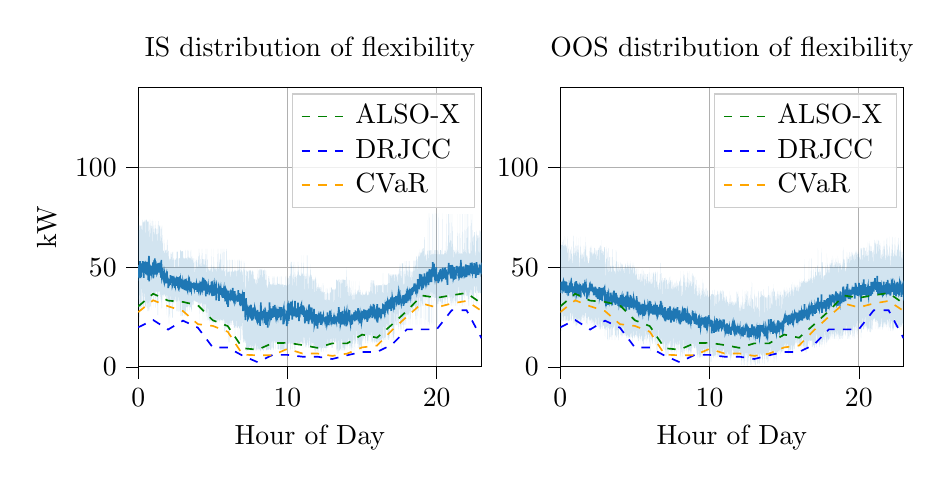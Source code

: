 % This file was created with tikzplotlib v0.10.1.
\begin{tikzpicture}

\definecolor{darkgray176}{RGB}{176,176,176}
\definecolor{green}{RGB}{0,128,0}
\definecolor{lightgray204}{RGB}{204,204,204}
\definecolor{orange}{RGB}{255,165,0}
\definecolor{steelblue31119180}{RGB}{31,119,180}

\begin{groupplot}[group style={group size=2 by 1}]
\nextgroupplot[
legend cell align={left},
legend style={fill opacity=0.8, draw opacity=1, text opacity=1, draw=lightgray204},
tick align=outside,
tick pos=left,
title={IS distribution of flexibility},
width=0.49\textwidth,
x grid style={darkgray176},
xlabel={Hour of Day},
xmajorgrids,
xmin=0, xmax=23,
xtick style={color=black},
y grid style={darkgray176},
ylabel={kW},
ymajorgrids,
ymin=0, ymax=139.945,
ytick style={color=black}
]
\path [fill=steelblue31119180, fill opacity=0.2]
(axis cs:0,67.236)
--(axis cs:0,29.492)
--(axis cs:0.017,29.492)
--(axis cs:0.033,37.703)
--(axis cs:0.05,36.154)
--(axis cs:0.067,22.219)
--(axis cs:0.083,22.219)
--(axis cs:0.1,36.962)
--(axis cs:0.117,36.962)
--(axis cs:0.133,30.071)
--(axis cs:0.15,30.3)
--(axis cs:0.167,28.008)
--(axis cs:0.183,28.008)
--(axis cs:0.2,36.962)
--(axis cs:0.217,28.008)
--(axis cs:0.233,37.703)
--(axis cs:0.25,43.395)
--(axis cs:0.267,39.657)
--(axis cs:0.283,28.008)
--(axis cs:0.3,38.721)
--(axis cs:0.317,36.962)
--(axis cs:0.333,30.3)
--(axis cs:0.35,36.962)
--(axis cs:0.367,30.071)
--(axis cs:0.383,28.008)
--(axis cs:0.4,30.3)
--(axis cs:0.417,37.703)
--(axis cs:0.433,36.733)
--(axis cs:0.45,36.962)
--(axis cs:0.467,30.3)
--(axis cs:0.483,30.3)
--(axis cs:0.5,30.3)
--(axis cs:0.517,30.071)
--(axis cs:0.533,39.657)
--(axis cs:0.55,30.071)
--(axis cs:0.567,36.962)
--(axis cs:0.583,30.3)
--(axis cs:0.6,28.008)
--(axis cs:0.617,39.934)
--(axis cs:0.633,30.3)
--(axis cs:0.65,28.008)
--(axis cs:0.667,28.008)
--(axis cs:0.683,30.3)
--(axis cs:0.7,28.008)
--(axis cs:0.717,39.657)
--(axis cs:0.733,28.008)
--(axis cs:0.75,30.071)
--(axis cs:0.767,37.703)
--(axis cs:0.783,30.071)
--(axis cs:0.8,30.3)
--(axis cs:0.817,30.3)
--(axis cs:0.833,30.3)
--(axis cs:0.85,37.703)
--(axis cs:0.867,37.703)
--(axis cs:0.883,28.569)
--(axis cs:0.9,36.789)
--(axis cs:0.917,37.915)
--(axis cs:0.933,36.789)
--(axis cs:0.95,37.915)
--(axis cs:0.967,37.915)
--(axis cs:0.983,37.894)
--(axis cs:1,37.102)
--(axis cs:1.017,29.676)
--(axis cs:1.033,37.102)
--(axis cs:1.05,37.102)
--(axis cs:1.067,37.102)
--(axis cs:1.083,37.102)
--(axis cs:1.1,36.359)
--(axis cs:1.117,37.894)
--(axis cs:1.133,29.676)
--(axis cs:1.15,29.676)
--(axis cs:1.167,39.447)
--(axis cs:1.183,37.915)
--(axis cs:1.2,37.703)
--(axis cs:1.217,37.703)
--(axis cs:1.233,37.703)
--(axis cs:1.25,37.703)
--(axis cs:1.267,25.894)
--(axis cs:1.283,25.894)
--(axis cs:1.3,39.447)
--(axis cs:1.317,36.522)
--(axis cs:1.333,25.894)
--(axis cs:1.35,37.894)
--(axis cs:1.367,37.703)
--(axis cs:1.383,37.703)
--(axis cs:1.4,37.703)
--(axis cs:1.417,37.894)
--(axis cs:1.433,37.894)
--(axis cs:1.45,34.062)
--(axis cs:1.467,37.915)
--(axis cs:1.483,37.915)
--(axis cs:1.5,33.245)
--(axis cs:1.517,36.411)
--(axis cs:1.533,32.369)
--(axis cs:1.55,39.959)
--(axis cs:1.567,29.392)
--(axis cs:1.583,29.392)
--(axis cs:1.6,29.781)
--(axis cs:1.617,35.983)
--(axis cs:1.633,35.983)
--(axis cs:1.65,36.672)
--(axis cs:1.667,35.594)
--(axis cs:1.683,35.19)
--(axis cs:1.7,36.223)
--(axis cs:1.717,36.672)
--(axis cs:1.733,36.223)
--(axis cs:1.75,36.672)
--(axis cs:1.767,36.223)
--(axis cs:1.783,36.223)
--(axis cs:1.8,35.19)
--(axis cs:1.817,35.19)
--(axis cs:1.833,36.223)
--(axis cs:1.85,35.19)
--(axis cs:1.867,36.672)
--(axis cs:1.883,25.894)
--(axis cs:1.9,37.782)
--(axis cs:1.917,36.223)
--(axis cs:1.933,35.924)
--(axis cs:1.95,33.236)
--(axis cs:1.967,36.749)
--(axis cs:1.983,36.223)
--(axis cs:2,33.236)
--(axis cs:2.017,21.666)
--(axis cs:2.033,36.223)
--(axis cs:2.05,32.079)
--(axis cs:2.067,37.823)
--(axis cs:2.083,21.666)
--(axis cs:2.1,32.079)
--(axis cs:2.117,33.236)
--(axis cs:2.133,24.635)
--(axis cs:2.15,33.236)
--(axis cs:2.167,35.924)
--(axis cs:2.183,36.223)
--(axis cs:2.2,32.376)
--(axis cs:2.217,36.223)
--(axis cs:2.233,32.376)
--(axis cs:2.25,35.924)
--(axis cs:2.267,24.635)
--(axis cs:2.283,24.635)
--(axis cs:2.3,24.635)
--(axis cs:2.317,35.924)
--(axis cs:2.333,31.879)
--(axis cs:2.35,33.236)
--(axis cs:2.367,31.879)
--(axis cs:2.383,33.1)
--(axis cs:2.4,35.303)
--(axis cs:2.417,31.879)
--(axis cs:2.433,38.025)
--(axis cs:2.45,33.236)
--(axis cs:2.467,35.533)
--(axis cs:2.483,35.303)
--(axis cs:2.5,32.677)
--(axis cs:2.517,35.924)
--(axis cs:2.533,33.236)
--(axis cs:2.55,32.677)
--(axis cs:2.567,33.236)
--(axis cs:2.583,27.652)
--(axis cs:2.6,33.236)
--(axis cs:2.617,33.236)
--(axis cs:2.633,33.236)
--(axis cs:2.65,27.652)
--(axis cs:2.667,27.652)
--(axis cs:2.683,27.652)
--(axis cs:2.7,35.303)
--(axis cs:2.717,35.533)
--(axis cs:2.733,33.236)
--(axis cs:2.75,27.652)
--(axis cs:2.767,35.303)
--(axis cs:2.783,33.236)
--(axis cs:2.8,32.944)
--(axis cs:2.817,28.403)
--(axis cs:2.833,25.563)
--(axis cs:2.85,27.652)
--(axis cs:2.867,36.154)
--(axis cs:2.883,32.469)
--(axis cs:2.9,32.469)
--(axis cs:2.917,25.563)
--(axis cs:2.933,25.563)
--(axis cs:2.95,27.652)
--(axis cs:2.967,27.443)
--(axis cs:2.983,25.563)
--(axis cs:3,27.443)
--(axis cs:3.017,27.652)
--(axis cs:3.033,27.652)
--(axis cs:3.05,27.652)
--(axis cs:3.067,27.443)
--(axis cs:3.083,27.652)
--(axis cs:3.1,25.563)
--(axis cs:3.117,32.859)
--(axis cs:3.133,27.652)
--(axis cs:3.15,27.652)
--(axis cs:3.167,27.652)
--(axis cs:3.183,27.443)
--(axis cs:3.2,25.563)
--(axis cs:3.217,32.859)
--(axis cs:3.233,29.937)
--(axis cs:3.25,29.937)
--(axis cs:3.267,29.937)
--(axis cs:3.283,32.567)
--(axis cs:3.3,27.652)
--(axis cs:3.317,32.567)
--(axis cs:3.333,29.937)
--(axis cs:3.35,33.236)
--(axis cs:3.367,32.906)
--(axis cs:3.383,29.937)
--(axis cs:3.4,32.859)
--(axis cs:3.417,32.567)
--(axis cs:3.433,27.652)
--(axis cs:3.45,32.859)
--(axis cs:3.467,29.937)
--(axis cs:3.483,29.708)
--(axis cs:3.5,29.937)
--(axis cs:3.517,29.937)
--(axis cs:3.533,30.803)
--(axis cs:3.55,27.652)
--(axis cs:3.567,33.198)
--(axis cs:3.583,27.652)
--(axis cs:3.6,32.859)
--(axis cs:3.617,32.859)
--(axis cs:3.633,30.803)
--(axis cs:3.65,32.653)
--(axis cs:3.667,30.803)
--(axis cs:3.683,33.198)
--(axis cs:3.7,30.803)
--(axis cs:3.717,33.198)
--(axis cs:3.733,33.236)
--(axis cs:3.75,33.785)
--(axis cs:3.767,32.859)
--(axis cs:3.783,33.236)
--(axis cs:3.8,33.846)
--(axis cs:3.817,32.719)
--(axis cs:3.833,32.719)
--(axis cs:3.85,32.719)
--(axis cs:3.867,34.119)
--(axis cs:3.883,32.45)
--(axis cs:3.9,32.56)
--(axis cs:3.917,32.859)
--(axis cs:3.933,32.829)
--(axis cs:3.95,32.56)
--(axis cs:3.967,32.45)
--(axis cs:3.983,32.859)
--(axis cs:4,31.458)
--(axis cs:4.017,33.747)
--(axis cs:4.033,31.458)
--(axis cs:4.05,32.859)
--(axis cs:4.067,31.458)
--(axis cs:4.083,33.846)
--(axis cs:4.1,23.359)
--(axis cs:4.117,32.859)
--(axis cs:4.133,32.719)
--(axis cs:4.15,31.458)
--(axis cs:4.167,32.719)
--(axis cs:4.183,30.648)
--(axis cs:4.2,32.859)
--(axis cs:4.217,32.719)
--(axis cs:4.233,31.458)
--(axis cs:4.25,32.719)
--(axis cs:4.267,30.648)
--(axis cs:4.283,33.747)
--(axis cs:4.3,23.359)
--(axis cs:4.317,31.458)
--(axis cs:4.333,30.648)
--(axis cs:4.35,32.859)
--(axis cs:4.367,23.359)
--(axis cs:4.383,31.458)
--(axis cs:4.4,31.458)
--(axis cs:4.417,31.458)
--(axis cs:4.433,23.359)
--(axis cs:4.45,32.859)
--(axis cs:4.467,31.453)
--(axis cs:4.483,31.458)
--(axis cs:4.5,31.411)
--(axis cs:4.517,31.009)
--(axis cs:4.533,23.359)
--(axis cs:4.55,31.453)
--(axis cs:4.567,23.359)
--(axis cs:4.583,31.009)
--(axis cs:4.6,26.991)
--(axis cs:4.617,23.359)
--(axis cs:4.633,23.359)
--(axis cs:4.65,34.727)
--(axis cs:4.667,27.08)
--(axis cs:4.683,34.638)
--(axis cs:4.7,24.16)
--(axis cs:4.717,23.359)
--(axis cs:4.733,24.249)
--(axis cs:4.75,23.359)
--(axis cs:4.767,23.359)
--(axis cs:4.783,24.249)
--(axis cs:4.8,22.025)
--(axis cs:4.817,23.359)
--(axis cs:4.833,23.359)
--(axis cs:4.85,23.359)
--(axis cs:4.867,23.359)
--(axis cs:4.883,23.359)
--(axis cs:4.9,23.359)
--(axis cs:4.917,30.215)
--(axis cs:4.933,23.226)
--(axis cs:4.95,22.025)
--(axis cs:4.967,22.025)
--(axis cs:4.983,24.16)
--(axis cs:5,24.16)
--(axis cs:5.017,22.025)
--(axis cs:5.033,23.359)
--(axis cs:5.05,22.025)
--(axis cs:5.067,24.16)
--(axis cs:5.083,23.359)
--(axis cs:5.1,23.359)
--(axis cs:5.117,23.359)
--(axis cs:5.133,24.027)
--(axis cs:5.15,23.226)
--(axis cs:5.167,23.359)
--(axis cs:5.183,23.359)
--(axis cs:5.2,24.16)
--(axis cs:5.217,25.588)
--(axis cs:5.233,23.226)
--(axis cs:5.25,22.025)
--(axis cs:5.267,23.359)
--(axis cs:5.283,24.249)
--(axis cs:5.3,23.226)
--(axis cs:5.317,23.226)
--(axis cs:5.333,22.025)
--(axis cs:5.35,23.359)
--(axis cs:5.367,24.027)
--(axis cs:5.383,24.249)
--(axis cs:5.4,23.226)
--(axis cs:5.417,23.359)
--(axis cs:5.433,23.359)
--(axis cs:5.45,24.249)
--(axis cs:5.467,22.025)
--(axis cs:5.483,23.359)
--(axis cs:5.5,23.359)
--(axis cs:5.517,24.16)
--(axis cs:5.533,24.249)
--(axis cs:5.55,23.359)
--(axis cs:5.567,23.359)
--(axis cs:5.583,24.16)
--(axis cs:5.6,23.359)
--(axis cs:5.617,23.359)
--(axis cs:5.633,23.226)
--(axis cs:5.65,24.249)
--(axis cs:5.667,23.359)
--(axis cs:5.683,22.025)
--(axis cs:5.7,23.359)
--(axis cs:5.717,24.16)
--(axis cs:5.733,25.588)
--(axis cs:5.75,23.226)
--(axis cs:5.767,23.359)
--(axis cs:5.783,16.952)
--(axis cs:5.8,23.226)
--(axis cs:5.817,16.952)
--(axis cs:5.833,22.025)
--(axis cs:5.85,23.226)
--(axis cs:5.867,19.154)
--(axis cs:5.883,23.226)
--(axis cs:5.9,22.025)
--(axis cs:5.917,24.027)
--(axis cs:5.933,19.154)
--(axis cs:5.95,22.025)
--(axis cs:5.967,21.031)
--(axis cs:5.983,21.031)
--(axis cs:6,22.025)
--(axis cs:6.017,21.031)
--(axis cs:6.033,12.091)
--(axis cs:6.05,22.025)
--(axis cs:6.067,22.025)
--(axis cs:6.083,21.031)
--(axis cs:6.1,22.025)
--(axis cs:6.117,23.226)
--(axis cs:6.133,12.091)
--(axis cs:6.15,21.031)
--(axis cs:6.167,21.031)
--(axis cs:6.183,22.025)
--(axis cs:6.2,23.359)
--(axis cs:6.217,23.226)
--(axis cs:6.233,23.033)
--(axis cs:6.25,22.025)
--(axis cs:6.267,21.031)
--(axis cs:6.283,29.993)
--(axis cs:6.3,23.359)
--(axis cs:6.317,23.226)
--(axis cs:6.333,24.16)
--(axis cs:6.35,23.226)
--(axis cs:6.367,21.031)
--(axis cs:6.383,23.226)
--(axis cs:6.4,22.233)
--(axis cs:6.417,19.607)
--(axis cs:6.433,23.359)
--(axis cs:6.45,19.607)
--(axis cs:6.467,23.359)
--(axis cs:6.483,12.091)
--(axis cs:6.5,19.607)
--(axis cs:6.517,20.442)
--(axis cs:6.533,20.442)
--(axis cs:6.55,20.442)
--(axis cs:6.567,19.607)
--(axis cs:6.583,23.068)
--(axis cs:6.6,23.33)
--(axis cs:6.617,20.442)
--(axis cs:6.633,19.607)
--(axis cs:6.65,20.423)
--(axis cs:6.667,20.442)
--(axis cs:6.683,12.091)
--(axis cs:6.7,30.351)
--(axis cs:6.717,20.442)
--(axis cs:6.733,20.258)
--(axis cs:6.75,20.442)
--(axis cs:6.767,19.441)
--(axis cs:6.783,19.607)
--(axis cs:6.8,20.423)
--(axis cs:6.817,12.091)
--(axis cs:6.833,20.258)
--(axis cs:6.85,12.091)
--(axis cs:6.867,20.258)
--(axis cs:6.883,20.423)
--(axis cs:6.9,20.423)
--(axis cs:6.917,20.423)
--(axis cs:6.933,20.258)
--(axis cs:6.95,14.291)
--(axis cs:6.967,22.5)
--(axis cs:6.983,22.749)
--(axis cs:7,19.441)
--(axis cs:7.017,14.291)
--(axis cs:7.033,12.649)
--(axis cs:7.05,12.091)
--(axis cs:7.067,12.649)
--(axis cs:7.083,19.413)
--(axis cs:7.1,14.127)
--(axis cs:7.117,12.649)
--(axis cs:7.133,14.071)
--(axis cs:7.15,12.091)
--(axis cs:7.167,12.091)
--(axis cs:7.183,12.091)
--(axis cs:7.2,11.777)
--(axis cs:7.217,17.173)
--(axis cs:7.233,8.95)
--(axis cs:7.25,7.98)
--(axis cs:7.267,8.95)
--(axis cs:7.283,7.98)
--(axis cs:7.3,8.853)
--(axis cs:7.317,8.853)
--(axis cs:7.333,8.95)
--(axis cs:7.35,7.98)
--(axis cs:7.367,8.95)
--(axis cs:7.383,7.98)
--(axis cs:7.4,11.777)
--(axis cs:7.417,8.95)
--(axis cs:7.433,8.853)
--(axis cs:7.45,11.777)
--(axis cs:7.467,8.95)
--(axis cs:7.483,12.593)
--(axis cs:7.5,12.593)
--(axis cs:7.517,7.98)
--(axis cs:7.533,8.95)
--(axis cs:7.55,11.777)
--(axis cs:7.567,8.95)
--(axis cs:7.583,8.95)
--(axis cs:7.6,7.98)
--(axis cs:7.617,7.98)
--(axis cs:7.633,11.777)
--(axis cs:7.65,8.95)
--(axis cs:7.667,12.649)
--(axis cs:7.683,11.777)
--(axis cs:7.7,8.853)
--(axis cs:7.717,8.95)
--(axis cs:7.733,8.95)
--(axis cs:7.75,7.98)
--(axis cs:7.767,8.95)
--(axis cs:7.783,8.853)
--(axis cs:7.8,8.79)
--(axis cs:7.817,12.593)
--(axis cs:7.833,11.761)
--(axis cs:7.85,12.649)
--(axis cs:7.867,8.709)
--(axis cs:7.883,7.98)
--(axis cs:7.9,8.709)
--(axis cs:7.917,10.078)
--(axis cs:7.933,7.98)
--(axis cs:7.95,8.79)
--(axis cs:7.967,8.79)
--(axis cs:7.983,8.709)
--(axis cs:8,12.091)
--(axis cs:8.017,8.79)
--(axis cs:8.033,7.98)
--(axis cs:8.05,10.311)
--(axis cs:8.067,8.709)
--(axis cs:8.083,8.709)
--(axis cs:8.1,8.709)
--(axis cs:8.117,8.79)
--(axis cs:8.133,8.709)
--(axis cs:8.15,8.79)
--(axis cs:8.167,7.98)
--(axis cs:8.183,7.655)
--(axis cs:8.2,8.568)
--(axis cs:8.217,8.709)
--(axis cs:8.233,7.98)
--(axis cs:8.25,12.284)
--(axis cs:8.267,8.633)
--(axis cs:8.283,10.143)
--(axis cs:8.3,8.568)
--(axis cs:8.317,10.311)
--(axis cs:8.333,8.568)
--(axis cs:8.35,8.568)
--(axis cs:8.367,8.633)
--(axis cs:8.383,8.633)
--(axis cs:8.4,7.98)
--(axis cs:8.417,7.98)
--(axis cs:8.433,10.311)
--(axis cs:8.45,10.311)
--(axis cs:8.467,10.143)
--(axis cs:8.483,8.633)
--(axis cs:8.5,10.143)
--(axis cs:8.517,10.143)
--(axis cs:8.533,13.209)
--(axis cs:8.55,8.633)
--(axis cs:8.567,7.98)
--(axis cs:8.583,8.633)
--(axis cs:8.6,8.633)
--(axis cs:8.617,8.359)
--(axis cs:8.633,10.311)
--(axis cs:8.65,8.633)
--(axis cs:8.667,8.359)
--(axis cs:8.683,8.359)
--(axis cs:8.7,8.633)
--(axis cs:8.717,8.606)
--(axis cs:8.733,10.143)
--(axis cs:8.75,8.359)
--(axis cs:8.767,10.143)
--(axis cs:8.783,8.633)
--(axis cs:8.8,13.209)
--(axis cs:8.817,10.311)
--(axis cs:8.833,8.633)
--(axis cs:8.85,8.606)
--(axis cs:8.867,8.359)
--(axis cs:8.883,8.606)
--(axis cs:8.9,8.606)
--(axis cs:8.917,13.014)
--(axis cs:8.933,8.633)
--(axis cs:8.95,13.289)
--(axis cs:8.967,15.423)
--(axis cs:8.983,8.633)
--(axis cs:9,13.804)
--(axis cs:9.017,13.259)
--(axis cs:9.033,8.633)
--(axis cs:9.05,13.287)
--(axis cs:9.067,8.633)
--(axis cs:9.083,8.606)
--(axis cs:9.1,12.973)
--(axis cs:9.117,12.044)
--(axis cs:9.133,12.973)
--(axis cs:9.15,12.881)
--(axis cs:9.167,12.973)
--(axis cs:9.183,12.044)
--(axis cs:9.2,12.881)
--(axis cs:9.217,8.633)
--(axis cs:9.233,12.973)
--(axis cs:9.25,12.973)
--(axis cs:9.267,11.703)
--(axis cs:9.283,12.539)
--(axis cs:9.3,12.044)
--(axis cs:9.317,8.633)
--(axis cs:9.333,12.044)
--(axis cs:9.35,11.703)
--(axis cs:9.367,11.703)
--(axis cs:9.383,8.633)
--(axis cs:9.4,12.044)
--(axis cs:9.417,8.633)
--(axis cs:9.433,11.883)
--(axis cs:9.45,11.558)
--(axis cs:9.467,11.534)
--(axis cs:9.483,8.633)
--(axis cs:9.5,11.883)
--(axis cs:9.517,8.61)
--(axis cs:9.533,8.61)
--(axis cs:9.55,8.399)
--(axis cs:9.567,8.633)
--(axis cs:9.583,8.61)
--(axis cs:9.6,12.028)
--(axis cs:9.617,8.633)
--(axis cs:9.633,8.633)
--(axis cs:9.65,11.883)
--(axis cs:9.667,8.61)
--(axis cs:9.683,8.633)
--(axis cs:9.7,11.558)
--(axis cs:9.717,8.61)
--(axis cs:9.733,8.633)
--(axis cs:9.75,11.883)
--(axis cs:9.767,8.633)
--(axis cs:9.783,12.028)
--(axis cs:9.8,11.558)
--(axis cs:9.817,8.61)
--(axis cs:9.833,8.399)
--(axis cs:9.85,11.883)
--(axis cs:9.867,11.534)
--(axis cs:9.883,11.558)
--(axis cs:9.9,8.399)
--(axis cs:9.917,8.399)
--(axis cs:9.933,8.633)
--(axis cs:9.95,8.399)
--(axis cs:9.967,8.633)
--(axis cs:9.983,11.558)
--(axis cs:10,8.399)
--(axis cs:10.017,11.883)
--(axis cs:10.033,12.028)
--(axis cs:10.05,12.028)
--(axis cs:10.067,11.534)
--(axis cs:10.083,11.534)
--(axis cs:10.1,11.883)
--(axis cs:10.117,11.883)
--(axis cs:10.133,12.711)
--(axis cs:10.15,12.786)
--(axis cs:10.167,11.883)
--(axis cs:10.183,8.399)
--(axis cs:10.2,11.534)
--(axis cs:10.217,12.028)
--(axis cs:10.233,8.399)
--(axis cs:10.25,11.534)
--(axis cs:10.267,12.028)
--(axis cs:10.283,12.028)
--(axis cs:10.3,11.883)
--(axis cs:10.317,8.399)
--(axis cs:10.333,11.883)
--(axis cs:10.35,11.883)
--(axis cs:10.367,11.534)
--(axis cs:10.383,11.883)
--(axis cs:10.4,11.883)
--(axis cs:10.417,12.028)
--(axis cs:10.433,11.534)
--(axis cs:10.45,12.028)
--(axis cs:10.467,8.399)
--(axis cs:10.483,8.399)
--(axis cs:10.5,12.595)
--(axis cs:10.517,8.399)
--(axis cs:10.533,11.883)
--(axis cs:10.55,12.028)
--(axis cs:10.567,12.044)
--(axis cs:10.583,11.534)
--(axis cs:10.6,12.028)
--(axis cs:10.617,12.54)
--(axis cs:10.633,13.417)
--(axis cs:10.65,12.028)
--(axis cs:10.667,11.883)
--(axis cs:10.683,12.028)
--(axis cs:10.7,12.044)
--(axis cs:10.717,12.044)
--(axis cs:10.733,12.028)
--(axis cs:10.75,11.883)
--(axis cs:10.767,11.883)
--(axis cs:10.783,12.028)
--(axis cs:10.8,11.883)
--(axis cs:10.817,12.044)
--(axis cs:10.833,11.756)
--(axis cs:10.85,13.508)
--(axis cs:10.867,12.044)
--(axis cs:10.883,13.362)
--(axis cs:10.9,12.044)
--(axis cs:10.917,11.756)
--(axis cs:10.933,13.508)
--(axis cs:10.95,13.508)
--(axis cs:10.967,11.756)
--(axis cs:10.983,11.756)
--(axis cs:11,12.044)
--(axis cs:11.017,9.161)
--(axis cs:11.033,16.809)
--(axis cs:11.05,9.161)
--(axis cs:11.067,13.362)
--(axis cs:11.083,17.098)
--(axis cs:11.1,11.795)
--(axis cs:11.117,18.846)
--(axis cs:11.133,13.508)
--(axis cs:11.15,13.362)
--(axis cs:11.167,9.546)
--(axis cs:11.183,10.952)
--(axis cs:11.2,13.508)
--(axis cs:11.217,9.546)
--(axis cs:11.233,10.811)
--(axis cs:11.25,9.546)
--(axis cs:11.267,10.952)
--(axis cs:11.283,10.952)
--(axis cs:11.3,10.952)
--(axis cs:11.317,10.952)
--(axis cs:11.333,13.253)
--(axis cs:11.35,13.508)
--(axis cs:11.367,13.508)
--(axis cs:11.383,10.952)
--(axis cs:11.4,10.952)
--(axis cs:11.417,9.546)
--(axis cs:11.433,9.546)
--(axis cs:11.45,16.216)
--(axis cs:11.467,18.993)
--(axis cs:11.483,10.811)
--(axis cs:11.5,10.811)
--(axis cs:11.517,10.811)
--(axis cs:11.533,9.546)
--(axis cs:11.55,10.811)
--(axis cs:11.567,13.253)
--(axis cs:11.583,9.546)
--(axis cs:11.6,10.952)
--(axis cs:11.617,13.253)
--(axis cs:11.633,13.253)
--(axis cs:11.65,9.546)
--(axis cs:11.667,13.508)
--(axis cs:11.683,10.811)
--(axis cs:11.7,15.96)
--(axis cs:11.717,9.341)
--(axis cs:11.733,16.216)
--(axis cs:11.75,9.341)
--(axis cs:11.767,9.546)
--(axis cs:11.783,13.508)
--(axis cs:11.8,9.546)
--(axis cs:11.817,7.489)
--(axis cs:11.833,9.341)
--(axis cs:11.85,9.341)
--(axis cs:11.867,9.546)
--(axis cs:11.883,7.489)
--(axis cs:11.9,7.489)
--(axis cs:11.917,13.112)
--(axis cs:11.933,7.489)
--(axis cs:11.95,9.546)
--(axis cs:11.967,9.546)
--(axis cs:11.983,9.546)
--(axis cs:12,7.489)
--(axis cs:12.017,9.546)
--(axis cs:12.033,9.546)
--(axis cs:12.05,7.489)
--(axis cs:12.067,7.489)
--(axis cs:12.083,9.546)
--(axis cs:12.1,9.546)
--(axis cs:12.117,10.189)
--(axis cs:12.133,9.341)
--(axis cs:12.15,10.987)
--(axis cs:12.167,9.341)
--(axis cs:12.183,10.843)
--(axis cs:12.2,9.546)
--(axis cs:12.217,10.987)
--(axis cs:12.233,7.489)
--(axis cs:12.25,7.489)
--(axis cs:12.267,10.843)
--(axis cs:12.283,7.489)
--(axis cs:12.3,9.546)
--(axis cs:12.317,9.546)
--(axis cs:12.333,9.341)
--(axis cs:12.35,9.546)
--(axis cs:12.367,9.341)
--(axis cs:12.383,10.843)
--(axis cs:12.4,9.341)
--(axis cs:12.417,7.489)
--(axis cs:12.433,10.987)
--(axis cs:12.45,10.843)
--(axis cs:12.467,9.341)
--(axis cs:12.483,9.341)
--(axis cs:12.5,9.546)
--(axis cs:12.517,9.546)
--(axis cs:12.533,9.546)
--(axis cs:12.55,9.341)
--(axis cs:12.567,9.546)
--(axis cs:12.583,7.489)
--(axis cs:12.6,10.987)
--(axis cs:12.617,9.546)
--(axis cs:12.633,9.341)
--(axis cs:12.65,9.341)
--(axis cs:12.667,9.546)
--(axis cs:12.683,14.195)
--(axis cs:12.7,14.552)
--(axis cs:12.717,10.843)
--(axis cs:12.733,10.987)
--(axis cs:12.75,16.152)
--(axis cs:12.767,9.546)
--(axis cs:12.783,10.843)
--(axis cs:12.8,10.843)
--(axis cs:12.817,10.987)
--(axis cs:12.833,10.843)
--(axis cs:12.85,10.843)
--(axis cs:12.867,10.987)
--(axis cs:12.883,10.843)
--(axis cs:12.9,14.195)
--(axis cs:12.917,14.195)
--(axis cs:12.933,14.195)
--(axis cs:12.95,9.546)
--(axis cs:12.967,10.843)
--(axis cs:12.983,10.987)
--(axis cs:13,13.055)
--(axis cs:13.017,9.546)
--(axis cs:13.033,9.546)
--(axis cs:13.05,14.402)
--(axis cs:13.067,13.055)
--(axis cs:13.083,14.552)
--(axis cs:13.1,14.402)
--(axis cs:13.117,13.055)
--(axis cs:13.133,12.383)
--(axis cs:13.15,14.552)
--(axis cs:13.167,12.383)
--(axis cs:13.183,14.552)
--(axis cs:13.2,14.402)
--(axis cs:13.217,12.383)
--(axis cs:13.233,13.055)
--(axis cs:13.25,13.055)
--(axis cs:13.267,12.383)
--(axis cs:13.283,8.324)
--(axis cs:13.3,13.929)
--(axis cs:13.317,6.335)
--(axis cs:13.333,6.335)
--(axis cs:13.35,8.125)
--(axis cs:13.367,19.735)
--(axis cs:13.383,8.125)
--(axis cs:13.4,8.125)
--(axis cs:13.417,6.335)
--(axis cs:13.433,14.552)
--(axis cs:13.45,13.73)
--(axis cs:13.467,8.324)
--(axis cs:13.483,8.324)
--(axis cs:13.5,8.125)
--(axis cs:13.517,8.324)
--(axis cs:13.533,13.929)
--(axis cs:13.55,8.215)
--(axis cs:13.567,8.324)
--(axis cs:13.583,14.552)
--(axis cs:13.6,13.929)
--(axis cs:13.617,13.929)
--(axis cs:13.633,8.313)
--(axis cs:13.65,8.324)
--(axis cs:13.667,8.313)
--(axis cs:13.683,16.098)
--(axis cs:13.7,13.929)
--(axis cs:13.717,8.215)
--(axis cs:13.733,8.324)
--(axis cs:13.75,13.929)
--(axis cs:13.767,8.313)
--(axis cs:13.783,15.821)
--(axis cs:13.8,8.215)
--(axis cs:13.817,8.215)
--(axis cs:13.833,8.324)
--(axis cs:13.85,11.785)
--(axis cs:13.867,11.439)
--(axis cs:13.883,11.439)
--(axis cs:13.9,8.313)
--(axis cs:13.917,11.785)
--(axis cs:13.933,8.324)
--(axis cs:13.95,15.821)
--(axis cs:13.967,11.785)
--(axis cs:13.983,11.785)
--(axis cs:14,11.785)
--(axis cs:14.017,11.785)
--(axis cs:14.033,8.215)
--(axis cs:14.05,13.676)
--(axis cs:14.067,13.487)
--(axis cs:14.083,13.487)
--(axis cs:14.1,16.01)
--(axis cs:14.117,11.785)
--(axis cs:14.133,11.785)
--(axis cs:14.15,11.785)
--(axis cs:14.167,8.215)
--(axis cs:14.183,11.428)
--(axis cs:14.2,8.215)
--(axis cs:14.217,11.428)
--(axis cs:14.233,11.785)
--(axis cs:14.25,11.428)
--(axis cs:14.267,8.215)
--(axis cs:14.283,8.215)
--(axis cs:14.3,11.428)
--(axis cs:14.317,11.428)
--(axis cs:14.333,8.215)
--(axis cs:14.35,11.428)
--(axis cs:14.367,11.785)
--(axis cs:14.383,11.785)
--(axis cs:14.4,15.821)
--(axis cs:14.417,16.27)
--(axis cs:14.433,16.27)
--(axis cs:14.45,8.215)
--(axis cs:14.467,22.02)
--(axis cs:14.483,11.428)
--(axis cs:14.5,8.215)
--(axis cs:14.517,15.821)
--(axis cs:14.533,11.785)
--(axis cs:14.55,11.785)
--(axis cs:14.567,15.821)
--(axis cs:14.583,9.352)
--(axis cs:14.6,16.27)
--(axis cs:14.617,20.127)
--(axis cs:14.633,16.27)
--(axis cs:14.65,16.047)
--(axis cs:14.667,13.586)
--(axis cs:14.683,9.479)
--(axis cs:14.7,13.586)
--(axis cs:14.717,13.586)
--(axis cs:14.733,16.047)
--(axis cs:14.75,9.479)
--(axis cs:14.767,9.479)
--(axis cs:14.783,13.586)
--(axis cs:14.8,9.479)
--(axis cs:14.817,14.042)
--(axis cs:14.833,8.215)
--(axis cs:14.85,9.352)
--(axis cs:14.867,13.586)
--(axis cs:14.883,8.215)
--(axis cs:14.9,9.479)
--(axis cs:14.917,13.586)
--(axis cs:14.933,9.479)
--(axis cs:14.95,9.479)
--(axis cs:14.967,8.215)
--(axis cs:14.983,9.352)
--(axis cs:15,16.208)
--(axis cs:15.017,16.264)
--(axis cs:15.033,14.188)
--(axis cs:15.05,11.742)
--(axis cs:15.067,14.459)
--(axis cs:15.083,14.459)
--(axis cs:15.1,14.188)
--(axis cs:15.117,20.472)
--(axis cs:15.133,16.19)
--(axis cs:15.15,16.19)
--(axis cs:15.167,15.745)
--(axis cs:15.183,16.19)
--(axis cs:15.2,11.742)
--(axis cs:15.217,16.264)
--(axis cs:15.233,16.206)
--(axis cs:15.25,11.742)
--(axis cs:15.267,16.208)
--(axis cs:15.283,16.27)
--(axis cs:15.3,15.761)
--(axis cs:15.317,15.817)
--(axis cs:15.333,16.208)
--(axis cs:15.35,11.742)
--(axis cs:15.367,16.208)
--(axis cs:15.383,11.742)
--(axis cs:15.4,16.264)
--(axis cs:15.417,11.742)
--(axis cs:15.433,16.27)
--(axis cs:15.45,16.208)
--(axis cs:15.467,16.27)
--(axis cs:15.483,15.761)
--(axis cs:15.5,16.208)
--(axis cs:15.517,16.208)
--(axis cs:15.533,11.742)
--(axis cs:15.55,16.27)
--(axis cs:15.567,15.761)
--(axis cs:15.583,16.208)
--(axis cs:15.6,21.445)
--(axis cs:15.617,15.847)
--(axis cs:15.633,12.511)
--(axis cs:15.65,12.597)
--(axis cs:15.667,15.847)
--(axis cs:15.683,11.742)
--(axis cs:15.7,11.742)
--(axis cs:15.717,15.761)
--(axis cs:15.733,12.597)
--(axis cs:15.75,12.597)
--(axis cs:15.767,15.847)
--(axis cs:15.783,15.847)
--(axis cs:15.8,16.208)
--(axis cs:15.817,12.522)
--(axis cs:15.833,11.853)
--(axis cs:15.85,12.597)
--(axis cs:15.867,15.847)
--(axis cs:15.883,15.847)
--(axis cs:15.9,11.853)
--(axis cs:15.917,16.208)
--(axis cs:15.933,12.522)
--(axis cs:15.95,12.597)
--(axis cs:15.967,12.522)
--(axis cs:15.983,11.853)
--(axis cs:16,9.873)
--(axis cs:16.017,21.197)
--(axis cs:16.033,12.597)
--(axis cs:16.05,12.324)
--(axis cs:16.067,12.324)
--(axis cs:16.083,21.197)
--(axis cs:16.1,12.597)
--(axis cs:16.117,12.597)
--(axis cs:16.133,13.427)
--(axis cs:16.15,20.103)
--(axis cs:16.167,9.873)
--(axis cs:16.183,13.155)
--(axis cs:16.2,19.444)
--(axis cs:16.217,13.155)
--(axis cs:16.233,13.52)
--(axis cs:16.25,20.103)
--(axis cs:16.267,13.155)
--(axis cs:16.283,9.873)
--(axis cs:16.3,20.43)
--(axis cs:16.317,13.52)
--(axis cs:16.333,14.604)
--(axis cs:16.35,19.553)
--(axis cs:16.367,13.52)
--(axis cs:16.383,14.604)
--(axis cs:16.4,20.103)
--(axis cs:16.417,20.103)
--(axis cs:16.433,13.52)
--(axis cs:16.45,19.553)
--(axis cs:16.467,13.52)
--(axis cs:16.483,13.52)
--(axis cs:16.5,14.604)
--(axis cs:16.517,20.538)
--(axis cs:16.533,14.604)
--(axis cs:16.55,13.52)
--(axis cs:16.567,14.496)
--(axis cs:16.583,14.604)
--(axis cs:16.6,21.553)
--(axis cs:16.617,21.553)
--(axis cs:16.633,20.43)
--(axis cs:16.65,20.43)
--(axis cs:16.667,13.52)
--(axis cs:16.683,13.52)
--(axis cs:16.7,21.517)
--(axis cs:16.717,21.197)
--(axis cs:16.733,21.197)
--(axis cs:16.75,13.52)
--(axis cs:16.767,26.535)
--(axis cs:16.783,13.52)
--(axis cs:16.8,13.52)
--(axis cs:16.817,21.197)
--(axis cs:16.833,13.52)
--(axis cs:16.85,28.688)
--(axis cs:16.867,29.335)
--(axis cs:16.883,28.688)
--(axis cs:16.9,21.197)
--(axis cs:16.917,27.939)
--(axis cs:16.933,21.197)
--(axis cs:16.95,21.197)
--(axis cs:16.967,28.706)
--(axis cs:16.983,20.43)
--(axis cs:17,13.52)
--(axis cs:17.017,29.407)
--(axis cs:17.033,20.43)
--(axis cs:17.05,21.197)
--(axis cs:17.067,13.52)
--(axis cs:17.083,20.43)
--(axis cs:17.1,13.52)
--(axis cs:17.117,20.43)
--(axis cs:17.133,13.52)
--(axis cs:17.15,13.52)
--(axis cs:17.167,28.479)
--(axis cs:17.183,28.479)
--(axis cs:17.2,21.197)
--(axis cs:17.217,20.43)
--(axis cs:17.233,29.288)
--(axis cs:17.25,21.197)
--(axis cs:17.267,29.407)
--(axis cs:17.283,28.479)
--(axis cs:17.3,20.875)
--(axis cs:17.317,21.197)
--(axis cs:17.333,21.197)
--(axis cs:17.35,20.875)
--(axis cs:17.367,20.875)
--(axis cs:17.383,29.439)
--(axis cs:17.4,28.615)
--(axis cs:17.417,20.875)
--(axis cs:17.433,17.977)
--(axis cs:17.45,21.197)
--(axis cs:17.467,29.395)
--(axis cs:17.483,29.407)
--(axis cs:17.5,28.479)
--(axis cs:17.517,29.288)
--(axis cs:17.533,21.197)
--(axis cs:17.55,17.977)
--(axis cs:17.567,20.875)
--(axis cs:17.583,21.197)
--(axis cs:17.6,21.197)
--(axis cs:17.617,17.977)
--(axis cs:17.633,21.197)
--(axis cs:17.65,28.071)
--(axis cs:17.667,21.197)
--(axis cs:17.683,21.197)
--(axis cs:17.7,21.197)
--(axis cs:17.717,29.415)
--(axis cs:17.733,21.197)
--(axis cs:17.75,28.393)
--(axis cs:17.767,17.977)
--(axis cs:17.783,21.197)
--(axis cs:17.8,20.875)
--(axis cs:17.817,21.197)
--(axis cs:17.833,21.197)
--(axis cs:17.85,28.052)
--(axis cs:17.867,29.079)
--(axis cs:17.883,21.197)
--(axis cs:17.9,21.197)
--(axis cs:17.917,25.845)
--(axis cs:17.933,26.361)
--(axis cs:17.95,25.845)
--(axis cs:17.967,27.883)
--(axis cs:17.983,27.883)
--(axis cs:18,21.197)
--(axis cs:18.017,25.845)
--(axis cs:18.033,25.845)
--(axis cs:18.05,26.361)
--(axis cs:18.067,26.361)
--(axis cs:18.083,26.361)
--(axis cs:18.1,26.361)
--(axis cs:18.117,26.361)
--(axis cs:18.133,21.197)
--(axis cs:18.15,21.197)
--(axis cs:18.167,26.361)
--(axis cs:18.183,27.883)
--(axis cs:18.2,28.052)
--(axis cs:18.217,27.883)
--(axis cs:18.233,28.052)
--(axis cs:18.25,21.197)
--(axis cs:18.267,26.361)
--(axis cs:18.283,27.883)
--(axis cs:18.3,27.366)
--(axis cs:18.317,33.593)
--(axis cs:18.333,33.509)
--(axis cs:18.35,28.052)
--(axis cs:18.367,34.856)
--(axis cs:18.383,21.197)
--(axis cs:18.4,35.082)
--(axis cs:18.417,34.176)
--(axis cs:18.433,34.176)
--(axis cs:18.45,28.052)
--(axis cs:18.467,28.052)
--(axis cs:18.483,33.49)
--(axis cs:18.5,35.082)
--(axis cs:18.517,27.366)
--(axis cs:18.533,34.856)
--(axis cs:18.55,28.052)
--(axis cs:18.567,21.197)
--(axis cs:18.583,28.052)
--(axis cs:18.6,28.718)
--(axis cs:18.617,28.718)
--(axis cs:18.633,28.718)
--(axis cs:18.65,28.718)
--(axis cs:18.667,21.197)
--(axis cs:18.683,34.856)
--(axis cs:18.7,21.197)
--(axis cs:18.717,33.49)
--(axis cs:18.733,35.716)
--(axis cs:18.75,34.242)
--(axis cs:18.767,28.718)
--(axis cs:18.783,27.966)
--(axis cs:18.8,32.219)
--(axis cs:18.817,21.197)
--(axis cs:18.833,33.443)
--(axis cs:18.85,34.918)
--(axis cs:18.867,34.918)
--(axis cs:18.883,35.082)
--(axis cs:18.9,32.219)
--(axis cs:18.917,21.197)
--(axis cs:18.933,33.443)
--(axis cs:18.95,32.219)
--(axis cs:18.967,33.443)
--(axis cs:18.983,34.918)
--(axis cs:19,21.197)
--(axis cs:19.017,33.443)
--(axis cs:19.033,31.614)
--(axis cs:19.05,33.443)
--(axis cs:19.067,30.573)
--(axis cs:19.083,30.573)
--(axis cs:19.1,35.853)
--(axis cs:19.117,35.812)
--(axis cs:19.133,35.812)
--(axis cs:19.15,21.197)
--(axis cs:19.167,34.35)
--(axis cs:19.183,36.302)
--(axis cs:19.2,36.298)
--(axis cs:19.217,34.35)
--(axis cs:19.233,35.812)
--(axis cs:19.25,34.35)
--(axis cs:19.267,21.197)
--(axis cs:19.283,35.812)
--(axis cs:19.3,35.812)
--(axis cs:19.317,35.812)
--(axis cs:19.333,35.812)
--(axis cs:19.35,21.197)
--(axis cs:19.367,34.35)
--(axis cs:19.383,36.298)
--(axis cs:19.4,36.474)
--(axis cs:19.417,35.812)
--(axis cs:19.433,34.35)
--(axis cs:19.45,21.197)
--(axis cs:19.467,35.812)
--(axis cs:19.483,21.197)
--(axis cs:19.5,35.812)
--(axis cs:19.517,34.958)
--(axis cs:19.533,21.197)
--(axis cs:19.55,34.35)
--(axis cs:19.567,36.487)
--(axis cs:19.583,36.487)
--(axis cs:19.6,38.377)
--(axis cs:19.617,37.344)
--(axis cs:19.633,38.273)
--(axis cs:19.65,21.197)
--(axis cs:19.667,36.487)
--(axis cs:19.683,36.487)
--(axis cs:19.7,34.958)
--(axis cs:19.717,37.344)
--(axis cs:19.733,38.273)
--(axis cs:19.75,21.197)
--(axis cs:19.767,38.188)
--(axis cs:19.783,36.487)
--(axis cs:19.8,34.958)
--(axis cs:19.817,37.259)
--(axis cs:19.833,36.487)
--(axis cs:19.85,34.627)
--(axis cs:19.867,33.284)
--(axis cs:19.883,33.284)
--(axis cs:19.9,34.958)
--(axis cs:19.917,34.627)
--(axis cs:19.933,34.627)
--(axis cs:19.95,36.301)
--(axis cs:19.967,34.627)
--(axis cs:19.983,21.197)
--(axis cs:20,30.496)
--(axis cs:20.017,30.496)
--(axis cs:20.033,21.197)
--(axis cs:20.05,32.445)
--(axis cs:20.067,31.515)
--(axis cs:20.083,35.316)
--(axis cs:20.1,32.662)
--(axis cs:20.117,36.301)
--(axis cs:20.133,31.515)
--(axis cs:20.15,32.662)
--(axis cs:20.167,34.627)
--(axis cs:20.183,34.627)
--(axis cs:20.2,34.43)
--(axis cs:20.217,32.662)
--(axis cs:20.233,35.753)
--(axis cs:20.25,32.662)
--(axis cs:20.267,32.662)
--(axis cs:20.283,31.515)
--(axis cs:20.3,34.43)
--(axis cs:20.317,36.301)
--(axis cs:20.333,30.75)
--(axis cs:20.35,32.662)
--(axis cs:20.367,32.471)
--(axis cs:20.383,30.75)
--(axis cs:20.4,36.301)
--(axis cs:20.417,30.75)
--(axis cs:20.433,36.487)
--(axis cs:20.45,34.239)
--(axis cs:20.467,34.627)
--(axis cs:20.483,34.627)
--(axis cs:20.5,34.627)
--(axis cs:20.517,30.75)
--(axis cs:20.533,36.301)
--(axis cs:20.55,36.845)
--(axis cs:20.567,36.487)
--(axis cs:20.583,34.627)
--(axis cs:20.6,30.75)
--(axis cs:20.617,35.914)
--(axis cs:20.633,36.301)
--(axis cs:20.65,36.487)
--(axis cs:20.667,36.301)
--(axis cs:20.683,34.627)
--(axis cs:20.7,30.75)
--(axis cs:20.717,30.75)
--(axis cs:20.733,34.627)
--(axis cs:20.75,34.239)
--(axis cs:20.767,34.627)
--(axis cs:20.783,34.627)
--(axis cs:20.8,40.89)
--(axis cs:20.817,36.487)
--(axis cs:20.833,34.239)
--(axis cs:20.85,36.487)
--(axis cs:20.867,36.301)
--(axis cs:20.883,34.627)
--(axis cs:20.9,36.659)
--(axis cs:20.917,30.75)
--(axis cs:20.933,34.239)
--(axis cs:20.95,34.239)
--(axis cs:20.967,30.75)
--(axis cs:20.983,30.75)
--(axis cs:21,34.627)
--(axis cs:21.017,36.301)
--(axis cs:21.033,36.487)
--(axis cs:21.05,30.75)
--(axis cs:21.067,34.239)
--(axis cs:21.083,34.239)
--(axis cs:21.1,30.75)
--(axis cs:21.117,34.239)
--(axis cs:21.133,34.627)
--(axis cs:21.15,34.627)
--(axis cs:21.167,36.301)
--(axis cs:21.183,36.845)
--(axis cs:21.2,34.627)
--(axis cs:21.217,30.75)
--(axis cs:21.233,34.239)
--(axis cs:21.25,34.627)
--(axis cs:21.267,30.75)
--(axis cs:21.283,30.75)
--(axis cs:21.3,36.301)
--(axis cs:21.317,30.75)
--(axis cs:21.333,34.627)
--(axis cs:21.35,40.126)
--(axis cs:21.367,34.627)
--(axis cs:21.383,30.75)
--(axis cs:21.4,34.239)
--(axis cs:21.417,36.487)
--(axis cs:21.433,40.015)
--(axis cs:21.45,40.015)
--(axis cs:21.467,40.407)
--(axis cs:21.483,36.487)
--(axis cs:21.5,40.015)
--(axis cs:21.517,30.75)
--(axis cs:21.533,36.487)
--(axis cs:21.55,36.487)
--(axis cs:21.567,35.914)
--(axis cs:21.583,40.312)
--(axis cs:21.6,35.914)
--(axis cs:21.617,35.901)
--(axis cs:21.633,35.386)
--(axis cs:21.65,30.75)
--(axis cs:21.667,39.957)
--(axis cs:21.683,35.901)
--(axis cs:21.7,30.75)
--(axis cs:21.717,35.386)
--(axis cs:21.733,35.386)
--(axis cs:21.75,30.75)
--(axis cs:21.767,39.957)
--(axis cs:21.783,35.386)
--(axis cs:21.8,40.407)
--(axis cs:21.817,35.386)
--(axis cs:21.833,39.957)
--(axis cs:21.85,30.75)
--(axis cs:21.867,40.407)
--(axis cs:21.883,35.901)
--(axis cs:21.9,40.737)
--(axis cs:21.917,35.901)
--(axis cs:21.933,35.901)
--(axis cs:21.95,39.957)
--(axis cs:21.967,39.957)
--(axis cs:21.983,35.901)
--(axis cs:22,35.386)
--(axis cs:22.017,35.901)
--(axis cs:22.033,35.386)
--(axis cs:22.05,35.901)
--(axis cs:22.067,35.901)
--(axis cs:22.083,39.957)
--(axis cs:22.1,30.75)
--(axis cs:22.117,35.901)
--(axis cs:22.133,30.75)
--(axis cs:22.15,40.82)
--(axis cs:22.167,30.75)
--(axis cs:22.183,35.386)
--(axis cs:22.2,40.407)
--(axis cs:22.217,35.901)
--(axis cs:22.233,40.407)
--(axis cs:22.25,35.901)
--(axis cs:22.267,35.386)
--(axis cs:22.283,39.957)
--(axis cs:22.3,40.407)
--(axis cs:22.317,30.75)
--(axis cs:22.333,35.901)
--(axis cs:22.35,39.442)
--(axis cs:22.367,39.957)
--(axis cs:22.383,35.386)
--(axis cs:22.4,35.901)
--(axis cs:22.417,35.386)
--(axis cs:22.433,35.901)
--(axis cs:22.45,30.75)
--(axis cs:22.467,35.901)
--(axis cs:22.483,35.901)
--(axis cs:22.5,35.386)
--(axis cs:22.517,42.983)
--(axis cs:22.533,40.072)
--(axis cs:22.55,40.407)
--(axis cs:22.567,37.053)
--(axis cs:22.583,37.053)
--(axis cs:22.6,40.407)
--(axis cs:22.617,36.437)
--(axis cs:22.633,37.053)
--(axis cs:22.65,30.893)
--(axis cs:22.667,40.072)
--(axis cs:22.683,42.155)
--(axis cs:22.7,40.072)
--(axis cs:22.717,38.008)
--(axis cs:22.733,38.114)
--(axis cs:22.75,37.053)
--(axis cs:22.767,30.893)
--(axis cs:22.783,38.008)
--(axis cs:22.8,37.053)
--(axis cs:22.817,37.053)
--(axis cs:22.833,38.008)
--(axis cs:22.85,38.114)
--(axis cs:22.867,37.053)
--(axis cs:22.883,37.053)
--(axis cs:22.9,36.437)
--(axis cs:22.917,37.053)
--(axis cs:22.933,37.053)
--(axis cs:22.95,37.053)
--(axis cs:22.967,42.349)
--(axis cs:22.983,36.437)
--(axis cs:23,30.893)
--(axis cs:23.017,41.926)
--(axis cs:23.033,38.114)
--(axis cs:23.05,38.055)
--(axis cs:23.067,36.864)
--(axis cs:23.083,38.055)
--(axis cs:23.1,37.527)
--(axis cs:23.117,37.527)
--(axis cs:23.133,38.055)
--(axis cs:23.15,37.527)
--(axis cs:23.167,38.055)
--(axis cs:23.183,37.527)
--(axis cs:23.2,36.864)
--(axis cs:23.217,38.114)
--(axis cs:23.233,30.893)
--(axis cs:23.25,37.392)
--(axis cs:23.267,30.893)
--(axis cs:23.283,38.114)
--(axis cs:23.3,38.114)
--(axis cs:23.317,38.114)
--(axis cs:23.333,38.114)
--(axis cs:23.35,40.67)
--(axis cs:23.367,38.114)
--(axis cs:23.383,42.181)
--(axis cs:23.4,38.187)
--(axis cs:23.417,31.789)
--(axis cs:23.433,30.893)
--(axis cs:23.45,31.789)
--(axis cs:23.467,30.893)
--(axis cs:23.483,31.789)
--(axis cs:23.5,31.789)
--(axis cs:23.517,37.547)
--(axis cs:23.533,30.893)
--(axis cs:23.55,29.479)
--(axis cs:23.567,30.893)
--(axis cs:23.583,30.893)
--(axis cs:23.6,16.751)
--(axis cs:23.617,37.458)
--(axis cs:23.633,29.479)
--(axis cs:23.65,29.479)
--(axis cs:23.667,16.751)
--(axis cs:23.683,30.893)
--(axis cs:23.7,40.67)
--(axis cs:23.717,30.893)
--(axis cs:23.733,16.751)
--(axis cs:23.75,30.893)
--(axis cs:23.767,30.026)
--(axis cs:23.783,30.893)
--(axis cs:23.8,30.893)
--(axis cs:23.817,30.893)
--(axis cs:23.833,39.693)
--(axis cs:23.85,30.893)
--(axis cs:23.867,22.219)
--(axis cs:23.883,30.026)
--(axis cs:23.9,26.08)
--(axis cs:23.917,25.694)
--(axis cs:23.933,25.694)
--(axis cs:23.95,41.582)
--(axis cs:23.967,25.694)
--(axis cs:23.983,26.08)
--(axis cs:23.983,70.818)
--(axis cs:23.983,70.818)
--(axis cs:23.967,71.024)
--(axis cs:23.95,71.537)
--(axis cs:23.933,71.537)
--(axis cs:23.917,70.818)
--(axis cs:23.9,76.151)
--(axis cs:23.883,71.6)
--(axis cs:23.867,76.785)
--(axis cs:23.85,71.024)
--(axis cs:23.833,75.777)
--(axis cs:23.817,71.5)
--(axis cs:23.8,71.5)
--(axis cs:23.783,75.777)
--(axis cs:23.767,75.777)
--(axis cs:23.75,75.878)
--(axis cs:23.733,71.5)
--(axis cs:23.717,76.785)
--(axis cs:23.7,76.785)
--(axis cs:23.683,71.024)
--(axis cs:23.667,71.024)
--(axis cs:23.65,67.236)
--(axis cs:23.633,64.937)
--(axis cs:23.617,67.236)
--(axis cs:23.6,67.236)
--(axis cs:23.583,68.191)
--(axis cs:23.567,64.475)
--(axis cs:23.55,64.475)
--(axis cs:23.533,68.191)
--(axis cs:23.517,67.236)
--(axis cs:23.5,67.236)
--(axis cs:23.483,67.236)
--(axis cs:23.467,68.191)
--(axis cs:23.45,64.168)
--(axis cs:23.433,55.52)
--(axis cs:23.417,68.191)
--(axis cs:23.4,68.191)
--(axis cs:23.383,62.75)
--(axis cs:23.367,56.485)
--(axis cs:23.35,61.228)
--(axis cs:23.333,76.785)
--(axis cs:23.317,63.704)
--(axis cs:23.3,57.104)
--(axis cs:23.283,61.114)
--(axis cs:23.267,62.251)
--(axis cs:23.25,68.967)
--(axis cs:23.233,61.813)
--(axis cs:23.217,76.785)
--(axis cs:23.2,68.967)
--(axis cs:23.183,68.098)
--(axis cs:23.167,68.098)
--(axis cs:23.15,56.658)
--(axis cs:23.133,76.785)
--(axis cs:23.117,68.098)
--(axis cs:23.1,68.137)
--(axis cs:23.083,57.802)
--(axis cs:23.067,68.137)
--(axis cs:23.05,68.137)
--(axis cs:23.033,57.802)
--(axis cs:23.017,68.137)
--(axis cs:23,68.098)
--(axis cs:22.983,57.646)
--(axis cs:22.967,57.685)
--(axis cs:22.95,68.098)
--(axis cs:22.933,68.49)
--(axis cs:22.917,56.817)
--(axis cs:22.9,57.41)
--(axis cs:22.883,68.49)
--(axis cs:22.867,66.016)
--(axis cs:22.85,57.41)
--(axis cs:22.833,56.485)
--(axis cs:22.817,56.485)
--(axis cs:22.8,66.016)
--(axis cs:22.783,55.616)
--(axis cs:22.767,66.016)
--(axis cs:22.75,65.741)
--(axis cs:22.733,56.485)
--(axis cs:22.717,65.741)
--(axis cs:22.7,66.016)
--(axis cs:22.683,66.016)
--(axis cs:22.667,68.49)
--(axis cs:22.65,64.78)
--(axis cs:22.633,55.616)
--(axis cs:22.617,55.616)
--(axis cs:22.6,57.314)
--(axis cs:22.583,56.485)
--(axis cs:22.567,64.78)
--(axis cs:22.55,67.537)
--(axis cs:22.533,67.537)
--(axis cs:22.517,67.537)
--(axis cs:22.5,60.742)
--(axis cs:22.483,59.988)
--(axis cs:22.467,64.78)
--(axis cs:22.45,65.967)
--(axis cs:22.433,64.78)
--(axis cs:22.417,64.78)
--(axis cs:22.4,57.314)
--(axis cs:22.383,65.967)
--(axis cs:22.367,76.657)
--(axis cs:22.35,65.967)
--(axis cs:22.333,76.657)
--(axis cs:22.317,58.925)
--(axis cs:22.3,56.485)
--(axis cs:22.283,56.955)
--(axis cs:22.267,76.657)
--(axis cs:22.25,56.955)
--(axis cs:22.233,56.955)
--(axis cs:22.217,56.485)
--(axis cs:22.2,56.955)
--(axis cs:22.183,56.532)
--(axis cs:22.167,56.955)
--(axis cs:22.15,76.657)
--(axis cs:22.133,56.955)
--(axis cs:22.117,56.532)
--(axis cs:22.1,58.925)
--(axis cs:22.083,58.925)
--(axis cs:22.067,76.657)
--(axis cs:22.05,76.657)
--(axis cs:22.033,56.955)
--(axis cs:22.017,76.657)
--(axis cs:22,56.532)
--(axis cs:21.983,56.955)
--(axis cs:21.967,56.955)
--(axis cs:21.95,76.657)
--(axis cs:21.933,54.056)
--(axis cs:21.917,56.955)
--(axis cs:21.9,58.502)
--(axis cs:21.883,56.955)
--(axis cs:21.867,51.675)
--(axis cs:21.85,76.657)
--(axis cs:21.833,56.955)
--(axis cs:21.817,56.532)
--(axis cs:21.8,58.925)
--(axis cs:21.783,58.925)
--(axis cs:21.767,58.925)
--(axis cs:21.75,76.657)
--(axis cs:21.733,76.657)
--(axis cs:21.717,56.485)
--(axis cs:21.7,56.532)
--(axis cs:21.683,56.955)
--(axis cs:21.667,56.485)
--(axis cs:21.65,56.955)
--(axis cs:21.633,56.532)
--(axis cs:21.617,76.657)
--(axis cs:21.6,51.992)
--(axis cs:21.583,56.955)
--(axis cs:21.567,56.485)
--(axis cs:21.55,56.532)
--(axis cs:21.533,56.955)
--(axis cs:21.517,56.532)
--(axis cs:21.5,76.657)
--(axis cs:21.483,56.955)
--(axis cs:21.467,56.485)
--(axis cs:21.45,56.485)
--(axis cs:21.433,58.502)
--(axis cs:21.417,57.314)
--(axis cs:21.4,56.485)
--(axis cs:21.383,76.657)
--(axis cs:21.367,56.485)
--(axis cs:21.35,58.502)
--(axis cs:21.333,56.485)
--(axis cs:21.317,54.733)
--(axis cs:21.3,58.285)
--(axis cs:21.283,60.123)
--(axis cs:21.267,53.786)
--(axis cs:21.25,55.476)
--(axis cs:21.233,58.285)
--(axis cs:21.217,56.665)
--(axis cs:21.2,58.285)
--(axis cs:21.183,56.485)
--(axis cs:21.167,58.502)
--(axis cs:21.15,49.851)
--(axis cs:21.133,58.285)
--(axis cs:21.117,58.632)
--(axis cs:21.1,58.285)
--(axis cs:21.083,61.747)
--(axis cs:21.067,58.632)
--(axis cs:21.05,76.657)
--(axis cs:21.033,63.238)
--(axis cs:21.017,63.238)
--(axis cs:21,53.924)
--(axis cs:20.983,63.625)
--(axis cs:20.967,76.657)
--(axis cs:20.95,76.657)
--(axis cs:20.933,62.177)
--(axis cs:20.917,62.177)
--(axis cs:20.9,63.625)
--(axis cs:20.883,61.79)
--(axis cs:20.867,62.177)
--(axis cs:20.85,62.177)
--(axis cs:20.833,76.657)
--(axis cs:20.817,76.657)
--(axis cs:20.8,76.657)
--(axis cs:20.783,76.657)
--(axis cs:20.767,62.177)
--(axis cs:20.75,62.177)
--(axis cs:20.733,56.89)
--(axis cs:20.717,54.056)
--(axis cs:20.7,60.539)
--(axis cs:20.683,56.47)
--(axis cs:20.667,56.485)
--(axis cs:20.65,56.726)
--(axis cs:20.633,76.657)
--(axis cs:20.617,58.895)
--(axis cs:20.6,56.485)
--(axis cs:20.583,56.47)
--(axis cs:20.567,58.487)
--(axis cs:20.55,56.485)
--(axis cs:20.533,56.485)
--(axis cs:20.517,58.502)
--(axis cs:20.5,56.485)
--(axis cs:20.483,56.485)
--(axis cs:20.467,56.485)
--(axis cs:20.45,56.47)
--(axis cs:20.433,56.47)
--(axis cs:20.417,56.47)
--(axis cs:20.4,56.485)
--(axis cs:20.383,56.485)
--(axis cs:20.367,76.929)
--(axis cs:20.35,56.485)
--(axis cs:20.333,55.975)
--(axis cs:20.317,56.47)
--(axis cs:20.3,56.485)
--(axis cs:20.283,58.529)
--(axis cs:20.267,58.529)
--(axis cs:20.25,58.514)
--(axis cs:20.233,58.514)
--(axis cs:20.217,56.485)
--(axis cs:20.2,56.485)
--(axis cs:20.183,56.485)
--(axis cs:20.167,56.485)
--(axis cs:20.15,56.485)
--(axis cs:20.133,76.929)
--(axis cs:20.117,56.47)
--(axis cs:20.1,56.468)
--(axis cs:20.083,56.485)
--(axis cs:20.067,56.485)
--(axis cs:20.05,58.529)
--(axis cs:20.033,56.468)
--(axis cs:20.017,58.529)
--(axis cs:20,56.47)
--(axis cs:19.983,56.239)
--(axis cs:19.967,76.929)
--(axis cs:19.95,76.929)
--(axis cs:19.933,56.485)
--(axis cs:19.917,58.529)
--(axis cs:19.9,56.468)
--(axis cs:19.883,56.468)
--(axis cs:19.867,58.514)
--(axis cs:19.85,56.485)
--(axis cs:19.833,56.485)
--(axis cs:19.817,76.929)
--(axis cs:19.8,56.485)
--(axis cs:19.783,56.485)
--(axis cs:19.767,56.485)
--(axis cs:19.75,56.485)
--(axis cs:19.733,76.929)
--(axis cs:19.717,56.485)
--(axis cs:19.7,56.485)
--(axis cs:19.683,56.485)
--(axis cs:19.667,58.529)
--(axis cs:19.65,56.485)
--(axis cs:19.633,56.485)
--(axis cs:19.617,56.241)
--(axis cs:19.6,58.529)
--(axis cs:19.583,56.214)
--(axis cs:19.567,53.434)
--(axis cs:19.55,58.529)
--(axis cs:19.533,56.214)
--(axis cs:19.517,76.929)
--(axis cs:19.5,58.529)
--(axis cs:19.483,56.485)
--(axis cs:19.467,53.125)
--(axis cs:19.45,54.334)
--(axis cs:19.433,56.214)
--(axis cs:19.417,76.929)
--(axis cs:19.4,54.125)
--(axis cs:19.383,58.285)
--(axis cs:19.367,56.214)
--(axis cs:19.35,56.679)
--(axis cs:19.333,56.679)
--(axis cs:19.317,52.251)
--(axis cs:19.3,53.125)
--(axis cs:19.283,53.481)
--(axis cs:19.267,56.679)
--(axis cs:19.25,52.154)
--(axis cs:19.233,56.679)
--(axis cs:19.217,53.125)
--(axis cs:19.2,53.125)
--(axis cs:19.183,65.083)
--(axis cs:19.167,65.083)
--(axis cs:19.15,59.534)
--(axis cs:19.133,59.534)
--(axis cs:19.117,58.917)
--(axis cs:19.1,59.534)
--(axis cs:19.083,52.83)
--(axis cs:19.067,58.917)
--(axis cs:19.05,59.534)
--(axis cs:19.033,52.154)
--(axis cs:19.017,58.917)
--(axis cs:19,52.83)
--(axis cs:18.983,58.917)
--(axis cs:18.967,54.095)
--(axis cs:18.95,57.156)
--(axis cs:18.933,57.156)
--(axis cs:18.917,57.156)
--(axis cs:18.9,54.401)
--(axis cs:18.883,57.156)
--(axis cs:18.867,58.917)
--(axis cs:18.85,54.095)
--(axis cs:18.833,55.712)
--(axis cs:18.817,54.24)
--(axis cs:18.8,57.156)
--(axis cs:18.783,54.095)
--(axis cs:18.767,55.551)
--(axis cs:18.75,54.24)
--(axis cs:18.733,54.095)
--(axis cs:18.717,54.24)
--(axis cs:18.7,50.551)
--(axis cs:18.683,45.971)
--(axis cs:18.667,55.551)
--(axis cs:18.65,55.551)
--(axis cs:18.633,53.931)
--(axis cs:18.617,53.308)
--(axis cs:18.6,45.971)
--(axis cs:18.583,53.308)
--(axis cs:18.567,53.308)
--(axis cs:18.55,47.783)
--(axis cs:18.533,48.331)
--(axis cs:18.517,48.331)
--(axis cs:18.5,53.259)
--(axis cs:18.483,53.259)
--(axis cs:18.467,53.259)
--(axis cs:18.45,53.259)
--(axis cs:18.433,46.152)
--(axis cs:18.417,47.783)
--(axis cs:18.4,48.331)
--(axis cs:18.383,46.152)
--(axis cs:18.367,47.783)
--(axis cs:18.35,41.724)
--(axis cs:18.333,47.783)
--(axis cs:18.317,47.783)
--(axis cs:18.3,43.622)
--(axis cs:18.283,43.159)
--(axis cs:18.267,41.97)
--(axis cs:18.25,47.783)
--(axis cs:18.233,41.837)
--(axis cs:18.217,43.622)
--(axis cs:18.2,53.099)
--(axis cs:18.183,43.159)
--(axis cs:18.167,48.315)
--(axis cs:18.15,53.099)
--(axis cs:18.133,41.97)
--(axis cs:18.117,53.099)
--(axis cs:18.1,47.783)
--(axis cs:18.083,41.97)
--(axis cs:18.067,48.315)
--(axis cs:18.05,48.315)
--(axis cs:18.033,43.622)
--(axis cs:18.017,47.783)
--(axis cs:18,53.099)
--(axis cs:17.983,53.099)
--(axis cs:17.967,47.783)
--(axis cs:17.95,48.315)
--(axis cs:17.933,41.643)
--(axis cs:17.917,48.315)
--(axis cs:17.9,53.099)
--(axis cs:17.883,41.643)
--(axis cs:17.867,40.961)
--(axis cs:17.85,53.099)
--(axis cs:17.833,41.643)
--(axis cs:17.817,41.643)
--(axis cs:17.8,41.643)
--(axis cs:17.783,40.961)
--(axis cs:17.767,40.961)
--(axis cs:17.75,51.819)
--(axis cs:17.733,51.947)
--(axis cs:17.717,51.947)
--(axis cs:17.7,51.947)
--(axis cs:17.683,51.947)
--(axis cs:17.667,42.047)
--(axis cs:17.65,40.961)
--(axis cs:17.633,51.947)
--(axis cs:17.617,40.961)
--(axis cs:17.6,41.994)
--(axis cs:17.583,47.707)
--(axis cs:17.567,48.119)
--(axis cs:17.55,51.819)
--(axis cs:17.533,47.707)
--(axis cs:17.517,46.275)
--(axis cs:17.5,46.83)
--(axis cs:17.483,51.819)
--(axis cs:17.467,46.83)
--(axis cs:17.45,46.83)
--(axis cs:17.433,46.275)
--(axis cs:17.417,46.275)
--(axis cs:17.4,46.288)
--(axis cs:17.383,46.288)
--(axis cs:17.367,42.646)
--(axis cs:17.35,42.646)
--(axis cs:17.333,42.243)
--(axis cs:17.317,46.275)
--(axis cs:17.3,42.243)
--(axis cs:17.283,46.275)
--(axis cs:17.267,46.401)
--(axis cs:17.25,46.275)
--(axis cs:17.233,46.288)
--(axis cs:17.217,46.275)
--(axis cs:17.2,46.401)
--(axis cs:17.183,46.288)
--(axis cs:17.167,42.243)
--(axis cs:17.15,38.481)
--(axis cs:17.133,46.275)
--(axis cs:17.117,46.275)
--(axis cs:17.1,46.401)
--(axis cs:17.083,46.275)
--(axis cs:17.067,42.659)
--(axis cs:17.05,46.288)
--(axis cs:17.033,46.275)
--(axis cs:17.017,46.275)
--(axis cs:17,46.346)
--(axis cs:16.983,40.961)
--(axis cs:16.967,46.275)
--(axis cs:16.95,35.88)
--(axis cs:16.933,46.346)
--(axis cs:16.917,40.961)
--(axis cs:16.9,46.346)
--(axis cs:16.883,40.961)
--(axis cs:16.867,46.275)
--(axis cs:16.85,41.492)
--(axis cs:16.833,36.388)
--(axis cs:16.817,46.984)
--(axis cs:16.8,46.984)
--(axis cs:16.783,41.35)
--(axis cs:16.767,41.35)
--(axis cs:16.75,46.984)
--(axis cs:16.733,41.0)
--(axis cs:16.717,35.989)
--(axis cs:16.7,37.371)
--(axis cs:16.683,41.563)
--(axis cs:16.667,40.961)
--(axis cs:16.65,40.961)
--(axis cs:16.633,40.961)
--(axis cs:16.617,40.961)
--(axis cs:16.6,41.567)
--(axis cs:16.583,37.371)
--(axis cs:16.567,40.961)
--(axis cs:16.55,40.961)
--(axis cs:16.533,40.961)
--(axis cs:16.517,40.961)
--(axis cs:16.5,41.567)
--(axis cs:16.483,37.371)
--(axis cs:16.467,40.961)
--(axis cs:16.45,36.972)
--(axis cs:16.433,36.972)
--(axis cs:16.417,41.567)
--(axis cs:16.4,47.026)
--(axis cs:16.383,41.567)
--(axis cs:16.367,37.371)
--(axis cs:16.35,36.972)
--(axis cs:16.333,37.371)
--(axis cs:16.317,40.982)
--(axis cs:16.3,36.972)
--(axis cs:16.283,40.961)
--(axis cs:16.267,37.371)
--(axis cs:16.25,40.961)
--(axis cs:16.233,40.961)
--(axis cs:16.217,37.371)
--(axis cs:16.2,40.982)
--(axis cs:16.183,37.371)
--(axis cs:16.167,40.961)
--(axis cs:16.15,40.961)
--(axis cs:16.133,40.961)
--(axis cs:16.117,40.961)
--(axis cs:16.1,40.982)
--(axis cs:16.083,37.371)
--(axis cs:16.067,40.961)
--(axis cs:16.05,37.371)
--(axis cs:16.033,36.972)
--(axis cs:16.017,41.169)
--(axis cs:16,40.982)
--(axis cs:15.983,40.982)
--(axis cs:15.967,40.982)
--(axis cs:15.95,36.972)
--(axis cs:15.933,40.961)
--(axis cs:15.917,40.961)
--(axis cs:15.9,36.972)
--(axis cs:15.883,35.255)
--(axis cs:15.867,35.255)
--(axis cs:15.85,41.169)
--(axis cs:15.833,37.392)
--(axis cs:15.817,41.169)
--(axis cs:15.8,43.398)
--(axis cs:15.783,35.696)
--(axis cs:15.767,43.451)
--(axis cs:15.75,43.451)
--(axis cs:15.733,41.169)
--(axis cs:15.717,43.398)
--(axis cs:15.7,43.398)
--(axis cs:15.683,35.848)
--(axis cs:15.667,36.825)
--(axis cs:15.65,36.095)
--(axis cs:15.633,43.451)
--(axis cs:15.617,43.451)
--(axis cs:15.6,38.808)
--(axis cs:15.583,38.808)
--(axis cs:15.567,43.398)
--(axis cs:15.55,38.808)
--(axis cs:15.533,36.315)
--(axis cs:15.517,38.298)
--(axis cs:15.5,36.095)
--(axis cs:15.483,37.537)
--(axis cs:15.467,36.315)
--(axis cs:15.45,38.298)
--(axis cs:15.433,36.315)
--(axis cs:15.417,35.188)
--(axis cs:15.4,36.315)
--(axis cs:15.383,35.408)
--(axis cs:15.367,36.095)
--(axis cs:15.35,35.188)
--(axis cs:15.333,36.315)
--(axis cs:15.317,36.095)
--(axis cs:15.3,38.298)
--(axis cs:15.283,38.298)
--(axis cs:15.267,36.126)
--(axis cs:15.25,36.344)
--(axis cs:15.233,36.126)
--(axis cs:15.217,38.298)
--(axis cs:15.2,36.098)
--(axis cs:15.183,36.344)
--(axis cs:15.167,36.098)
--(axis cs:15.15,36.126)
--(axis cs:15.133,36.126)
--(axis cs:15.117,36.344)
--(axis cs:15.1,36.095)
--(axis cs:15.083,36.344)
--(axis cs:15.067,36.126)
--(axis cs:15.05,35.191)
--(axis cs:15.033,36.344)
--(axis cs:15.017,38.298)
--(axis cs:15,36.095)
--(axis cs:14.983,36.344)
--(axis cs:14.967,36.126)
--(axis cs:14.95,36.126)
--(axis cs:14.933,36.126)
--(axis cs:14.917,36.126)
--(axis cs:14.9,36.344)
--(axis cs:14.883,38.757)
--(axis cs:14.867,38.298)
--(axis cs:14.85,36.126)
--(axis cs:14.833,36.802)
--(axis cs:14.817,38.298)
--(axis cs:14.8,42.885)
--(axis cs:14.783,38.757)
--(axis cs:14.767,36.344)
--(axis cs:14.75,38.757)
--(axis cs:14.733,38.298)
--(axis cs:14.717,38.298)
--(axis cs:14.7,36.126)
--(axis cs:14.683,38.298)
--(axis cs:14.667,38.298)
--(axis cs:14.65,36.344)
--(axis cs:14.633,36.344)
--(axis cs:14.617,36.344)
--(axis cs:14.6,36.344)
--(axis cs:14.583,36.126)
--(axis cs:14.567,33.255)
--(axis cs:14.55,42.885)
--(axis cs:14.533,32.936)
--(axis cs:14.517,36.126)
--(axis cs:14.5,29.948)
--(axis cs:14.483,36.802)
--(axis cs:14.467,32.566)
--(axis cs:14.45,42.885)
--(axis cs:14.433,32.922)
--(axis cs:14.417,29.948)
--(axis cs:14.4,36.126)
--(axis cs:14.383,36.126)
--(axis cs:14.367,36.126)
--(axis cs:14.35,29.948)
--(axis cs:14.333,36.126)
--(axis cs:14.317,42.885)
--(axis cs:14.3,36.126)
--(axis cs:14.283,32.922)
--(axis cs:14.267,36.802)
--(axis cs:14.25,32.922)
--(axis cs:14.233,39.872)
--(axis cs:14.217,29.43)
--(axis cs:14.2,39.537)
--(axis cs:14.183,33.263)
--(axis cs:14.167,32.566)
--(axis cs:14.15,43.684)
--(axis cs:14.133,42.885)
--(axis cs:14.117,43.684)
--(axis cs:14.1,37.548)
--(axis cs:14.083,32.996)
--(axis cs:14.067,36.867)
--(axis cs:14.05,37.548)
--(axis cs:14.033,32.566)
--(axis cs:14.017,43.684)
--(axis cs:14,36.867)
--(axis cs:13.983,43.51)
--(axis cs:13.967,50.046)
--(axis cs:13.95,43.51)
--(axis cs:13.933,31.043)
--(axis cs:13.917,43.51)
--(axis cs:13.9,29.948)
--(axis cs:13.883,43.51)
--(axis cs:13.867,43.51)
--(axis cs:13.85,43.895)
--(axis cs:13.833,43.548)
--(axis cs:13.817,43.51)
--(axis cs:13.8,43.51)
--(axis cs:13.783,43.51)
--(axis cs:13.767,43.51)
--(axis cs:13.75,43.895)
--(axis cs:13.733,43.895)
--(axis cs:13.717,43.51)
--(axis cs:13.7,43.895)
--(axis cs:13.683,43.51)
--(axis cs:13.667,34.184)
--(axis cs:13.65,43.548)
--(axis cs:13.633,33.105)
--(axis cs:13.617,43.895)
--(axis cs:13.6,33.105)
--(axis cs:13.583,43.51)
--(axis cs:13.567,33.105)
--(axis cs:13.55,32.566)
--(axis cs:13.533,43.51)
--(axis cs:13.517,34.145)
--(axis cs:13.5,43.548)
--(axis cs:13.483,43.895)
--(axis cs:13.467,32.62)
--(axis cs:13.45,43.895)
--(axis cs:13.433,43.895)
--(axis cs:13.417,43.51)
--(axis cs:13.4,34.145)
--(axis cs:13.383,34.145)
--(axis cs:13.367,43.51)
--(axis cs:13.35,43.51)
--(axis cs:13.333,34.145)
--(axis cs:13.317,43.548)
--(axis cs:13.3,43.895)
--(axis cs:13.283,43.51)
--(axis cs:13.267,43.51)
--(axis cs:13.25,38.815)
--(axis cs:13.233,33.191)
--(axis cs:13.217,38.815)
--(axis cs:13.2,39.323)
--(axis cs:13.183,33.105)
--(axis cs:13.167,33.105)
--(axis cs:13.15,38.815)
--(axis cs:13.133,38.815)
--(axis cs:13.117,34.058)
--(axis cs:13.1,38.815)
--(axis cs:13.083,38.815)
--(axis cs:13.067,32.566)
--(axis cs:13.05,32.606)
--(axis cs:13.033,38.815)
--(axis cs:13.017,33.55)
--(axis cs:13,38.924)
--(axis cs:12.983,37.045)
--(axis cs:12.967,39.903)
--(axis cs:12.95,32.965)
--(axis cs:12.933,39.903)
--(axis cs:12.917,32.965)
--(axis cs:12.9,37.045)
--(axis cs:12.883,37.331)
--(axis cs:12.867,37.331)
--(axis cs:12.85,39.903)
--(axis cs:12.833,37.045)
--(axis cs:12.817,33.659)
--(axis cs:12.8,33.373)
--(axis cs:12.783,33.373)
--(axis cs:12.767,33.373)
--(axis cs:12.75,37.045)
--(axis cs:12.733,32.606)
--(axis cs:12.717,32.965)
--(axis cs:12.7,37.045)
--(axis cs:12.683,39.517)
--(axis cs:12.667,32.965)
--(axis cs:12.65,37.045)
--(axis cs:12.633,33.373)
--(axis cs:12.617,33.373)
--(axis cs:12.6,33.047)
--(axis cs:12.583,39.517)
--(axis cs:12.567,37.045)
--(axis cs:12.55,33.373)
--(axis cs:12.533,33.621)
--(axis cs:12.517,32.965)
--(axis cs:12.5,33.047)
--(axis cs:12.483,37.535)
--(axis cs:12.467,37.535)
--(axis cs:12.45,37.045)
--(axis cs:12.433,36.716)
--(axis cs:12.417,41.946)
--(axis cs:12.4,37.045)
--(axis cs:12.383,37.045)
--(axis cs:12.367,37.535)
--(axis cs:12.35,36.716)
--(axis cs:12.333,37.045)
--(axis cs:12.317,41.946)
--(axis cs:12.3,37.535)
--(axis cs:12.283,36.716)
--(axis cs:12.267,39.723)
--(axis cs:12.25,33.047)
--(axis cs:12.233,37.313)
--(axis cs:12.217,39.945)
--(axis cs:12.2,37.045)
--(axis cs:12.183,39.945)
--(axis cs:12.167,39.723)
--(axis cs:12.15,39.723)
--(axis cs:12.133,37.313)
--(axis cs:12.117,39.945)
--(axis cs:12.1,39.945)
--(axis cs:12.083,37.313)
--(axis cs:12.067,41.946)
--(axis cs:12.05,39.723)
--(axis cs:12.033,39.945)
--(axis cs:12.017,37.045)
--(axis cs:12,39.945)
--(axis cs:11.983,39.945)
--(axis cs:11.967,42.134)
--(axis cs:11.95,29.844)
--(axis cs:11.933,43.825)
--(axis cs:11.917,31.054)
--(axis cs:11.9,43.825)
--(axis cs:11.883,43.825)
--(axis cs:11.867,45.698)
--(axis cs:11.85,43.825)
--(axis cs:11.833,43.825)
--(axis cs:11.817,42.134)
--(axis cs:11.8,29.844)
--(axis cs:11.783,44.012)
--(axis cs:11.767,42.134)
--(axis cs:11.75,43.825)
--(axis cs:11.733,43.825)
--(axis cs:11.717,41.946)
--(axis cs:11.7,44.012)
--(axis cs:11.683,42.134)
--(axis cs:11.667,44.012)
--(axis cs:11.65,32.138)
--(axis cs:11.633,45.698)
--(axis cs:11.617,44.012)
--(axis cs:11.6,46.271)
--(axis cs:11.583,45.698)
--(axis cs:11.567,46.271)
--(axis cs:11.55,46.271)
--(axis cs:11.533,51.432)
--(axis cs:11.517,46.271)
--(axis cs:11.5,44.012)
--(axis cs:11.483,43.825)
--(axis cs:11.467,45.698)
--(axis cs:11.45,45.698)
--(axis cs:11.433,46.717)
--(axis cs:11.417,31.242)
--(axis cs:11.4,38.254)
--(axis cs:11.383,45.698)
--(axis cs:11.367,37.635)
--(axis cs:11.35,43.825)
--(axis cs:11.333,55.885)
--(axis cs:11.317,55.885)
--(axis cs:11.3,55.885)
--(axis cs:11.283,33.252)
--(axis cs:11.267,44.012)
--(axis cs:11.25,46.717)
--(axis cs:11.233,44.012)
--(axis cs:11.217,44.012)
--(axis cs:11.2,44.012)
--(axis cs:11.183,46.717)
--(axis cs:11.167,31.869)
--(axis cs:11.15,44.012)
--(axis cs:11.133,46.717)
--(axis cs:11.117,45.698)
--(axis cs:11.1,43.825)
--(axis cs:11.083,46.717)
--(axis cs:11.067,55.885)
--(axis cs:11.05,46.717)
--(axis cs:11.033,46.292)
--(axis cs:11.017,47.252)
--(axis cs:11,45.757)
--(axis cs:10.983,45.698)
--(axis cs:10.967,47.252)
--(axis cs:10.95,45.698)
--(axis cs:10.933,45.698)
--(axis cs:10.917,55.885)
--(axis cs:10.9,45.698)
--(axis cs:10.883,45.698)
--(axis cs:10.867,45.698)
--(axis cs:10.85,45.113)
--(axis cs:10.833,45.698)
--(axis cs:10.817,46.329)
--(axis cs:10.8,45.698)
--(axis cs:10.783,45.761)
--(axis cs:10.767,35.613)
--(axis cs:10.75,52.666)
--(axis cs:10.733,46.329)
--(axis cs:10.717,46.395)
--(axis cs:10.7,52.666)
--(axis cs:10.683,45.698)
--(axis cs:10.667,46.395)
--(axis cs:10.65,45.698)
--(axis cs:10.633,45.698)
--(axis cs:10.617,38.179)
--(axis cs:10.6,41.473)
--(axis cs:10.583,45.698)
--(axis cs:10.567,41.473)
--(axis cs:10.55,46.395)
--(axis cs:10.533,41.473)
--(axis cs:10.517,46.32)
--(axis cs:10.5,52.666)
--(axis cs:10.483,45.615)
--(axis cs:10.467,41.465)
--(axis cs:10.45,41.004)
--(axis cs:10.433,46.32)
--(axis cs:10.417,45.615)
--(axis cs:10.4,52.666)
--(axis cs:10.383,41.465)
--(axis cs:10.367,38.461)
--(axis cs:10.35,41.465)
--(axis cs:10.333,45.615)
--(axis cs:10.317,41.004)
--(axis cs:10.3,52.666)
--(axis cs:10.283,52.666)
--(axis cs:10.267,41.004)
--(axis cs:10.25,52.666)
--(axis cs:10.233,46.32)
--(axis cs:10.217,52.666)
--(axis cs:10.2,45.615)
--(axis cs:10.183,45.615)
--(axis cs:10.167,45.615)
--(axis cs:10.15,45.615)
--(axis cs:10.133,45.615)
--(axis cs:10.117,41.004)
--(axis cs:10.1,41.004)
--(axis cs:10.083,41.004)
--(axis cs:10.067,44.716)
--(axis cs:10.05,44.716)
--(axis cs:10.033,44.806)
--(axis cs:10.017,41.375)
--(axis cs:10,39.856)
--(axis cs:9.983,44.806)
--(axis cs:9.967,45.615)
--(axis cs:9.95,39.856)
--(axis cs:9.933,41.004)
--(axis cs:9.917,40.432)
--(axis cs:9.9,39.803)
--(axis cs:9.883,45.615)
--(axis cs:9.867,41.004)
--(axis cs:9.85,39.97)
--(axis cs:9.833,41.004)
--(axis cs:9.817,41.004)
--(axis cs:9.8,41.004)
--(axis cs:9.783,41.004)
--(axis cs:9.767,41.004)
--(axis cs:9.75,41.203)
--(axis cs:9.733,41.203)
--(axis cs:9.717,39.97)
--(axis cs:9.7,39.856)
--(axis cs:9.683,41.444)
--(axis cs:9.667,41.004)
--(axis cs:9.65,41.004)
--(axis cs:9.633,41.444)
--(axis cs:9.617,45.408)
--(axis cs:9.6,41.004)
--(axis cs:9.583,41.262)
--(axis cs:9.567,41.03)
--(axis cs:9.55,41.03)
--(axis cs:9.533,41.262)
--(axis cs:9.517,41.262)
--(axis cs:9.5,45.408)
--(axis cs:9.483,41.262)
--(axis cs:9.467,41.677)
--(axis cs:9.45,41.262)
--(axis cs:9.433,41.262)
--(axis cs:9.417,41.677)
--(axis cs:9.4,41.262)
--(axis cs:9.383,41.677)
--(axis cs:9.367,41.03)
--(axis cs:9.35,45.408)
--(axis cs:9.333,39.97)
--(axis cs:9.317,41.444)
--(axis cs:9.3,45.408)
--(axis cs:9.283,41.004)
--(axis cs:9.267,41.262)
--(axis cs:9.25,41.03)
--(axis cs:9.233,40.89)
--(axis cs:9.217,40.89)
--(axis cs:9.2,40.89)
--(axis cs:9.183,41.684)
--(axis cs:9.167,41.684)
--(axis cs:9.15,45.484)
--(axis cs:9.133,40.877)
--(axis cs:9.117,41.262)
--(axis cs:9.1,39.856)
--(axis cs:9.083,45.484)
--(axis cs:9.067,41.262)
--(axis cs:9.05,40.877)
--(axis cs:9.033,41.262)
--(axis cs:9.017,45.484)
--(axis cs:9,41.684)
--(axis cs:8.983,41.262)
--(axis cs:8.967,40.877)
--(axis cs:8.95,41.684)
--(axis cs:8.933,40.877)
--(axis cs:8.917,41.262)
--(axis cs:8.9,39.877)
--(axis cs:8.883,41.262)
--(axis cs:8.867,41.262)
--(axis cs:8.85,41.684)
--(axis cs:8.833,41.262)
--(axis cs:8.817,41.684)
--(axis cs:8.8,45.484)
--(axis cs:8.783,40.19)
--(axis cs:8.767,41.262)
--(axis cs:8.75,45.484)
--(axis cs:8.733,45.484)
--(axis cs:8.717,41.684)
--(axis cs:8.7,40.071)
--(axis cs:8.683,39.856)
--(axis cs:8.667,40.19)
--(axis cs:8.65,41.262)
--(axis cs:8.633,35.478)
--(axis cs:8.617,41.262)
--(axis cs:8.6,48.311)
--(axis cs:8.583,41.262)
--(axis cs:8.567,39.877)
--(axis cs:8.55,41.262)
--(axis cs:8.533,48.407)
--(axis cs:8.517,48.311)
--(axis cs:8.5,35.478)
--(axis cs:8.483,48.311)
--(axis cs:8.467,49.27)
--(axis cs:8.45,41.967)
--(axis cs:8.433,48.311)
--(axis cs:8.417,48.407)
--(axis cs:8.4,48.407)
--(axis cs:8.383,48.311)
--(axis cs:8.367,48.311)
--(axis cs:8.35,48.407)
--(axis cs:8.333,41.967)
--(axis cs:8.317,41.967)
--(axis cs:8.3,49.27)
--(axis cs:8.283,48.407)
--(axis cs:8.267,48.311)
--(axis cs:8.25,48.407)
--(axis cs:8.233,49.27)
--(axis cs:8.217,48.407)
--(axis cs:8.2,48.407)
--(axis cs:8.183,49.27)
--(axis cs:8.167,41.967)
--(axis cs:8.15,49.27)
--(axis cs:8.133,48.407)
--(axis cs:8.117,40.48)
--(axis cs:8.1,48.407)
--(axis cs:8.083,48.407)
--(axis cs:8.067,39.61)
--(axis cs:8.05,40.48)
--(axis cs:8.033,48.407)
--(axis cs:8.017,40.48)
--(axis cs:8,49.27)
--(axis cs:7.983,43.763)
--(axis cs:7.967,40.025)
--(axis cs:7.95,43.763)
--(axis cs:7.933,43.763)
--(axis cs:7.917,43.763)
--(axis cs:7.9,39.367)
--(axis cs:7.883,40.025)
--(axis cs:7.867,44.25)
--(axis cs:7.85,39.367)
--(axis cs:7.833,43.763)
--(axis cs:7.817,43.763)
--(axis cs:7.8,43.763)
--(axis cs:7.783,44.25)
--(axis cs:7.767,44.25)
--(axis cs:7.75,44.25)
--(axis cs:7.733,43.763)
--(axis cs:7.717,47.829)
--(axis cs:7.7,47.829)
--(axis cs:7.683,47.829)
--(axis cs:7.667,47.829)
--(axis cs:7.65,48.612)
--(axis cs:7.633,47.829)
--(axis cs:7.617,43.342)
--(axis cs:7.6,47.829)
--(axis cs:7.583,47.829)
--(axis cs:7.567,43.342)
--(axis cs:7.55,48.612)
--(axis cs:7.533,47.829)
--(axis cs:7.517,48.612)
--(axis cs:7.5,47.907)
--(axis cs:7.483,47.829)
--(axis cs:7.467,47.907)
--(axis cs:7.45,48.612)
--(axis cs:7.433,47.829)
--(axis cs:7.417,48.612)
--(axis cs:7.4,47.829)
--(axis cs:7.383,40.432)
--(axis cs:7.367,36.713)
--(axis cs:7.35,47.829)
--(axis cs:7.333,47.829)
--(axis cs:7.317,47.829)
--(axis cs:7.3,47.829)
--(axis cs:7.283,48.612)
--(axis cs:7.267,47.829)
--(axis cs:7.25,39.61)
--(axis cs:7.233,47.907)
--(axis cs:7.217,48.612)
--(axis cs:7.2,35.891)
--(axis cs:7.183,39.61)
--(axis cs:7.167,40.432)
--(axis cs:7.15,47.907)
--(axis cs:7.133,48.612)
--(axis cs:7.117,49.042)
--(axis cs:7.1,52.911)
--(axis cs:7.083,52.911)
--(axis cs:7.067,48.612)
--(axis cs:7.05,49.042)
--(axis cs:7.033,40.431)
--(axis cs:7.017,39.61)
--(axis cs:7,47.819)
--(axis cs:6.983,45.352)
--(axis cs:6.967,47.819)
--(axis cs:6.95,48.421)
--(axis cs:6.933,48.421)
--(axis cs:6.917,48.421)
--(axis cs:6.9,53.84)
--(axis cs:6.883,47.819)
--(axis cs:6.867,47.819)
--(axis cs:6.85,45.352)
--(axis cs:6.833,47.819)
--(axis cs:6.817,53.84)
--(axis cs:6.8,47.819)
--(axis cs:6.783,47.819)
--(axis cs:6.767,53.84)
--(axis cs:6.75,53.84)
--(axis cs:6.733,48.421)
--(axis cs:6.717,47.819)
--(axis cs:6.7,48.421)
--(axis cs:6.683,47.819)
--(axis cs:6.667,53.84)
--(axis cs:6.65,45.078)
--(axis cs:6.633,48.421)
--(axis cs:6.617,47.819)
--(axis cs:6.6,45.078)
--(axis cs:6.583,43.942)
--(axis cs:6.567,48.421)
--(axis cs:6.55,47.819)
--(axis cs:6.533,48.421)
--(axis cs:6.517,47.819)
--(axis cs:6.5,45.352)
--(axis cs:6.483,53.84)
--(axis cs:6.467,47.819)
--(axis cs:6.45,48.421)
--(axis cs:6.433,47.819)
--(axis cs:6.417,47.819)
--(axis cs:6.4,47.819)
--(axis cs:6.383,47.819)
--(axis cs:6.367,47.819)
--(axis cs:6.35,45.352)
--(axis cs:6.333,53.84)
--(axis cs:6.317,53.84)
--(axis cs:6.3,48.421)
--(axis cs:6.283,47.819)
--(axis cs:6.267,45.954)
--(axis cs:6.25,47.819)
--(axis cs:6.233,43.816)
--(axis cs:6.217,53.84)
--(axis cs:6.2,47.819)
--(axis cs:6.183,45.954)
--(axis cs:6.167,45.078)
--(axis cs:6.15,45.078)
--(axis cs:6.133,47.819)
--(axis cs:6.117,45.352)
--(axis cs:6.1,53.84)
--(axis cs:6.083,53.84)
--(axis cs:6.067,47.819)
--(axis cs:6.05,47.819)
--(axis cs:6.033,47.819)
--(axis cs:6.017,42.655)
--(axis cs:6,53.84)
--(axis cs:5.983,47.819)
--(axis cs:5.967,47.819)
--(axis cs:5.95,42.655)
--(axis cs:5.933,47.819)
--(axis cs:5.917,59.195)
--(axis cs:5.9,59.195)
--(axis cs:5.883,48.957)
--(axis cs:5.867,45.352)
--(axis cs:5.85,45.352)
--(axis cs:5.833,45.352)
--(axis cs:5.817,47.819)
--(axis cs:5.8,59.195)
--(axis cs:5.783,47.819)
--(axis cs:5.767,47.819)
--(axis cs:5.75,47.819)
--(axis cs:5.733,48.957)
--(axis cs:5.717,49.214)
--(axis cs:5.7,59.195)
--(axis cs:5.683,50.212)
--(axis cs:5.667,59.195)
--(axis cs:5.65,49.214)
--(axis cs:5.633,45.078)
--(axis cs:5.617,48.276)
--(axis cs:5.6,48.276)
--(axis cs:5.583,48.276)
--(axis cs:5.567,52.389)
--(axis cs:5.55,59.195)
--(axis cs:5.533,48.276)
--(axis cs:5.517,59.195)
--(axis cs:5.5,47.819)
--(axis cs:5.483,53.633)
--(axis cs:5.467,54.189)
--(axis cs:5.45,47.819)
--(axis cs:5.433,53.633)
--(axis cs:5.417,45.352)
--(axis cs:5.4,59.195)
--(axis cs:5.383,50.259)
--(axis cs:5.367,45.497)
--(axis cs:5.35,50.259)
--(axis cs:5.333,50.259)
--(axis cs:5.317,59.195)
--(axis cs:5.3,50.259)
--(axis cs:5.283,47.964)
--(axis cs:5.267,49.266)
--(axis cs:5.25,48.957)
--(axis cs:5.233,45.352)
--(axis cs:5.217,50.259)
--(axis cs:5.2,49.266)
--(axis cs:5.183,47.819)
--(axis cs:5.167,49.266)
--(axis cs:5.15,49.266)
--(axis cs:5.133,50.259)
--(axis cs:5.117,47.964)
--(axis cs:5.1,48.957)
--(axis cs:5.083,49.266)
--(axis cs:5.067,59.195)
--(axis cs:5.05,47.964)
--(axis cs:5.033,50.259)
--(axis cs:5.017,49.266)
--(axis cs:5,45.078)
--(axis cs:4.983,50.259)
--(axis cs:4.967,49.266)
--(axis cs:4.95,45.649)
--(axis cs:4.933,45.794)
--(axis cs:4.917,59.195)
--(axis cs:4.9,50.259)
--(axis cs:4.883,47.819)
--(axis cs:4.867,49.266)
--(axis cs:4.85,48.108)
--(axis cs:4.833,50.259)
--(axis cs:4.817,45.678)
--(axis cs:4.8,49.266)
--(axis cs:4.783,48.108)
--(axis cs:4.767,48.108)
--(axis cs:4.75,47.339)
--(axis cs:4.733,49.217)
--(axis cs:4.717,48.108)
--(axis cs:4.7,49.217)
--(axis cs:4.683,49.217)
--(axis cs:4.667,48.137)
--(axis cs:4.65,59.195)
--(axis cs:4.633,48.392)
--(axis cs:4.617,49.472)
--(axis cs:4.6,45.678)
--(axis cs:4.583,48.392)
--(axis cs:4.567,53.527)
--(axis cs:4.55,59.195)
--(axis cs:4.533,47.367)
--(axis cs:4.517,48.392)
--(axis cs:4.5,59.195)
--(axis cs:4.483,54.093)
--(axis cs:4.467,54.093)
--(axis cs:4.45,48.435)
--(axis cs:4.433,48.944)
--(axis cs:4.417,53.527)
--(axis cs:4.4,54.093)
--(axis cs:4.383,54.093)
--(axis cs:4.367,48.435)
--(axis cs:4.35,53.527)
--(axis cs:4.333,54.093)
--(axis cs:4.317,54.093)
--(axis cs:4.3,54.093)
--(axis cs:4.283,59.195)
--(axis cs:4.267,59.195)
--(axis cs:4.25,53.527)
--(axis cs:4.233,48.447)
--(axis cs:4.217,48.944)
--(axis cs:4.2,54.093)
--(axis cs:4.183,48.435)
--(axis cs:4.167,47.253)
--(axis cs:4.15,54.093)
--(axis cs:4.133,47.371)
--(axis cs:4.117,53.527)
--(axis cs:4.1,59.195)
--(axis cs:4.083,54.093)
--(axis cs:4.067,53.527)
--(axis cs:4.05,48.435)
--(axis cs:4.033,59.195)
--(axis cs:4.017,53.527)
--(axis cs:4,48.435)
--(axis cs:3.983,48.944)
--(axis cs:3.967,53.62)
--(axis cs:3.95,43.816)
--(axis cs:3.933,53.527)
--(axis cs:3.917,53.62)
--(axis cs:3.9,48.435)
--(axis cs:3.883,54.456)
--(axis cs:3.867,53.62)
--(axis cs:3.85,48.435)
--(axis cs:3.833,48.944)
--(axis cs:3.817,48.944)
--(axis cs:3.8,54.456)
--(axis cs:3.783,47.569)
--(axis cs:3.767,47.569)
--(axis cs:3.75,46.907)
--(axis cs:3.733,54.456)
--(axis cs:3.717,47.569)
--(axis cs:3.7,54.456)
--(axis cs:3.683,46.907)
--(axis cs:3.667,53.527)
--(axis cs:3.65,53.527)
--(axis cs:3.633,54.456)
--(axis cs:3.617,43.909)
--(axis cs:3.6,58.685)
--(axis cs:3.583,54.456)
--(axis cs:3.567,54.879)
--(axis cs:3.55,53.527)
--(axis cs:3.533,53.527)
--(axis cs:3.517,58.685)
--(axis cs:3.5,53.527)
--(axis cs:3.483,54.456)
--(axis cs:3.467,54.456)
--(axis cs:3.45,53.527)
--(axis cs:3.433,54.879)
--(axis cs:3.417,54.456)
--(axis cs:3.4,54.879)
--(axis cs:3.383,58.685)
--(axis cs:3.367,54.879)
--(axis cs:3.35,53.527)
--(axis cs:3.333,54.879)
--(axis cs:3.317,58.685)
--(axis cs:3.3,54.456)
--(axis cs:3.283,47.518)
--(axis cs:3.267,54.456)
--(axis cs:3.25,54.456)
--(axis cs:3.233,53.62)
--(axis cs:3.217,54.456)
--(axis cs:3.2,54.879)
--(axis cs:3.183,58.685)
--(axis cs:3.167,54.456)
--(axis cs:3.15,53.62)
--(axis cs:3.133,54.456)
--(axis cs:3.117,54.456)
--(axis cs:3.1,52.426)
--(axis cs:3.083,54.456)
--(axis cs:3.067,53.62)
--(axis cs:3.05,54.456)
--(axis cs:3.033,53.527)
--(axis cs:3.017,54.879)
--(axis cs:3,57.921)
--(axis cs:2.983,49.607)
--(axis cs:2.967,57.998)
--(axis cs:2.95,57.921)
--(axis cs:2.933,57.998)
--(axis cs:2.917,57.921)
--(axis cs:2.9,54.108)
--(axis cs:2.883,57.921)
--(axis cs:2.867,57.921)
--(axis cs:2.85,57.998)
--(axis cs:2.833,58.685)
--(axis cs:2.817,58.685)
--(axis cs:2.8,54.49)
--(axis cs:2.783,54.49)
--(axis cs:2.767,54.49)
--(axis cs:2.75,50.016)
--(axis cs:2.733,54.49)
--(axis cs:2.717,54.49)
--(axis cs:2.7,50.016)
--(axis cs:2.683,50.016)
--(axis cs:2.667,50.016)
--(axis cs:2.65,57.921)
--(axis cs:2.633,54.49)
--(axis cs:2.617,57.921)
--(axis cs:2.6,53.738)
--(axis cs:2.583,54.108)
--(axis cs:2.567,57.921)
--(axis cs:2.55,54.49)
--(axis cs:2.533,54.108)
--(axis cs:2.517,54.108)
--(axis cs:2.5,49.607)
--(axis cs:2.483,54.108)
--(axis cs:2.467,49.607)
--(axis cs:2.45,49.481)
--(axis cs:2.433,54.108)
--(axis cs:2.417,49.031)
--(axis cs:2.4,49.031)
--(axis cs:2.383,54.454)
--(axis cs:2.367,54.454)
--(axis cs:2.35,50.057)
--(axis cs:2.333,57.596)
--(axis cs:2.317,57.921)
--(axis cs:2.3,54.454)
--(axis cs:2.283,49.607)
--(axis cs:2.267,57.56)
--(axis cs:2.25,53.072)
--(axis cs:2.233,54.454)
--(axis cs:2.217,57.56)
--(axis cs:2.2,53.072)
--(axis cs:2.183,53.066)
--(axis cs:2.167,57.56)
--(axis cs:2.15,54.454)
--(axis cs:2.133,53.176)
--(axis cs:2.117,53.176)
--(axis cs:2.1,54.108)
--(axis cs:2.083,54.454)
--(axis cs:2.067,52.95)
--(axis cs:2.05,54.517)
--(axis cs:2.033,58.198)
--(axis cs:2.017,58.198)
--(axis cs:2,58.198)
--(axis cs:1.983,55.083)
--(axis cs:1.967,63.856)
--(axis cs:1.95,54.108)
--(axis cs:1.933,63.856)
--(axis cs:1.917,58.764)
--(axis cs:1.9,53.066)
--(axis cs:1.883,58.764)
--(axis cs:1.867,58.198)
--(axis cs:1.85,58.198)
--(axis cs:1.833,58.764)
--(axis cs:1.817,58.198)
--(axis cs:1.8,58.198)
--(axis cs:1.783,54.108)
--(axis cs:1.767,63.856)
--(axis cs:1.75,58.198)
--(axis cs:1.733,55.221)
--(axis cs:1.717,58.198)
--(axis cs:1.7,58.198)
--(axis cs:1.683,55.221)
--(axis cs:1.667,63.856)
--(axis cs:1.65,58.764)
--(axis cs:1.633,58.259)
--(axis cs:1.617,70.795)
--(axis cs:1.6,58.807)
--(axis cs:1.583,69.198)
--(axis cs:1.567,69.358)
--(axis cs:1.55,70.795)
--(axis cs:1.533,55.281)
--(axis cs:1.517,58.807)
--(axis cs:1.5,69.198)
--(axis cs:1.483,59.846)
--(axis cs:1.467,70.795)
--(axis cs:1.45,70.795)
--(axis cs:1.433,70.795)
--(axis cs:1.417,69.358)
--(axis cs:1.4,70.795)
--(axis cs:1.383,61.871)
--(axis cs:1.367,69.358)
--(axis cs:1.35,73.088)
--(axis cs:1.333,73.088)
--(axis cs:1.317,69.198)
--(axis cs:1.3,69.198)
--(axis cs:1.283,63.656)
--(axis cs:1.267,63.04)
--(axis cs:1.25,63.656)
--(axis cs:1.233,69.198)
--(axis cs:1.217,69.198)
--(axis cs:1.2,64.045)
--(axis cs:1.183,69.198)
--(axis cs:1.167,69.587)
--(axis cs:1.15,69.198)
--(axis cs:1.133,73.088)
--(axis cs:1.117,69.587)
--(axis cs:1.1,63.656)
--(axis cs:1.083,65.085)
--(axis cs:1.067,69.198)
--(axis cs:1.05,64.696)
--(axis cs:1.033,73.088)
--(axis cs:1.017,63.156)
--(axis cs:1,68.161)
--(axis cs:0.983,73.088)
--(axis cs:0.967,55.294)
--(axis cs:0.95,66.159)
--(axis cs:0.933,73.811)
--(axis cs:0.917,66.852)
--(axis cs:0.9,73.16)
--(axis cs:0.883,66.838)
--(axis cs:0.867,70.795)
--(axis cs:0.85,70.795)
--(axis cs:0.833,55.953)
--(axis cs:0.817,73.811)
--(axis cs:0.8,71.097)
--(axis cs:0.783,67.234)
--(axis cs:0.767,66.838)
--(axis cs:0.75,73.811)
--(axis cs:0.733,50.957)
--(axis cs:0.717,72.843)
--(axis cs:0.7,72.939)
--(axis cs:0.683,72.843)
--(axis cs:0.667,58.056)
--(axis cs:0.65,72.843)
--(axis cs:0.633,72.843)
--(axis cs:0.617,72.939)
--(axis cs:0.6,71.0)
--(axis cs:0.583,73.811)
--(axis cs:0.567,72.843)
--(axis cs:0.55,73.811)
--(axis cs:0.533,73.811)
--(axis cs:0.517,58.26)
--(axis cs:0.5,71.0)
--(axis cs:0.483,73.811)
--(axis cs:0.467,72.939)
--(axis cs:0.45,73.811)
--(axis cs:0.433,72.939)
--(axis cs:0.417,71.097)
--(axis cs:0.4,72.939)
--(axis cs:0.383,72.843)
--(axis cs:0.367,72.843)
--(axis cs:0.35,71.0)
--(axis cs:0.333,72.843)
--(axis cs:0.317,71.0)
--(axis cs:0.3,72.843)
--(axis cs:0.283,73.811)
--(axis cs:0.267,61.399)
--(axis cs:0.25,70.795)
--(axis cs:0.233,70.795)
--(axis cs:0.217,61.192)
--(axis cs:0.2,71.0)
--(axis cs:0.183,71.0)
--(axis cs:0.167,70.795)
--(axis cs:0.15,68.934)
--(axis cs:0.133,70.795)
--(axis cs:0.117,70.795)
--(axis cs:0.1,67.236)
--(axis cs:0.083,68.934)
--(axis cs:0.067,71.331)
--(axis cs:0.05,71.331)
--(axis cs:0.033,71.331)
--(axis cs:0.017,76.151)
--(axis cs:0,67.236)
--cycle;

\addplot [semithick, steelblue31119180, forget plot]
table {%
0 44.822
0.017 51.103
0.033 49.523
0.05 50.879
0.067 46.871
0.083 47.507
0.1 47.578
0.117 53.005
0.133 49.749
0.15 44.537
0.167 49.733
0.183 45.14
0.2 50.491
0.217 47.262
0.233 50.977
0.25 50.795
0.267 48.038
0.283 47.922
0.3 52.973
0.317 48.175
0.333 47.878
0.35 47.159
0.367 44.659
0.383 51.236
0.4 52.747
0.417 47.411
0.433 49.253
0.45 48.771
0.467 48.726
0.483 52.818
0.5 48.287
0.517 46.426
0.533 51.418
0.55 51.123
0.567 52.686
0.583 49.693
0.6 45.884
0.617 51.287
0.633 48.68
0.65 50.679
0.667 43.633
0.683 49.213
0.7 52.002
0.717 55.675
0.733 42.889
0.75 51.628
0.767 47.873
0.783 46.043
0.8 50.83
0.817 49.729
0.833 45.826
0.85 50.377
0.867 48.398
0.883 47.658
0.9 50.767
0.917 49.263
0.933 49.553
0.95 49.344
0.967 49.255
0.983 50.581
1 52.463
1.017 44.399
1.033 50.13
1.05 50.002
1.067 53.658
1.083 50.358
1.1 46.94
1.117 54.38
1.133 47.891
1.15 46.316
1.167 52.974
1.183 49.521
1.2 47.842
1.217 49.436
1.233 48.229
1.25 50.713
1.267 46.98
1.283 47.294
1.3 50.263
1.317 51.848
1.333 47.424
1.35 52.153
1.367 49.567
1.383 47.304
1.4 49.778
1.417 49.739
1.433 51.012
1.45 52.266
1.467 50.12
1.483 47.859
1.5 46.158
1.517 47.413
1.533 44.687
1.55 53.666
1.567 45.835
1.583 44.675
1.6 45.468
1.617 49.644
1.633 44.19
1.65 45.468
1.667 47.52
1.683 44.674
1.7 44.044
1.717 45.6
1.733 45.645
1.75 47.462
1.767 46.786
1.783 42.82
1.8 43.309
1.817 44.98
1.833 45.208
1.85 41.84
1.867 45.912
1.883 46.38
1.9 41.843
1.917 45.002
1.933 47.863
1.95 42.308
1.967 44.976
1.983 43.406
2 43.508
2.017 39.45
2.033 43.236
2.05 42.009
2.067 42.386
2.083 41.221
2.1 41.478
2.117 43.905
2.133 41.133
2.15 43.83
2.167 45.995
2.183 44.122
2.2 42.518
2.217 45.436
2.233 44.177
2.25 44.315
2.267 42.298
2.283 40.768
2.3 41.277
2.317 45.618
2.333 44.82
2.35 42.297
2.367 42.755
2.383 43.079
2.4 42.168
2.417 40.734
2.433 42.592
2.45 39.464
2.467 42.01
2.483 41.279
2.5 43.096
2.517 43.669
2.533 43.954
2.55 41.542
2.567 44.63
2.583 43.202
2.6 40.626
2.617 45.131
2.633 43.461
2.65 44.326
2.667 40.305
2.683 39.892
2.7 41.031
2.717 44.353
2.733 44.491
2.75 40.413
2.767 43.269
2.783 41.585
2.8 42.484
2.817 43.323
2.833 41.569
2.85 41.996
2.867 44.219
2.883 43.361
2.9 41.161
2.917 39.401
2.933 41.062
2.95 42.982
2.967 40.522
2.983 39.019
3 42.528
3.017 41.884
3.033 39.744
3.05 41.436
3.067 39.03
3.083 41.875
3.1 38.534
3.117 43.458
3.133 42.423
3.15 44.088
3.167 39.574
3.183 43.035
3.2 43.233
3.217 40.989
3.233 38.193
3.25 41.966
3.267 39.023
3.283 38.72
3.3 38.313
3.317 43.085
3.333 40.351
3.35 41.266
3.367 42.632
3.383 41.699
3.4 40.826
3.417 41.736
3.433 40.69
3.45 41.813
3.467 40.678
3.483 39.305
3.5 37.698
3.517 42.766
3.533 38.692
3.55 38.244
3.567 42.147
3.583 39.589
3.6 41.944
3.617 40.195
3.633 39.962
3.65 39.905
3.667 41.444
3.683 40.211
3.7 39.983
3.717 41.145
3.733 42.285
3.75 40.197
3.767 39.187
3.783 39.805
3.8 41.628
3.817 40.603
3.833 39.803
3.85 38.692
3.867 42.163
3.883 40.687
3.9 38.771
3.917 41.455
3.933 40.899
3.95 37.596
3.967 41.43
3.983 39.248
4 37.791
4.017 41.475
4.033 41.47
4.05 39.7
4.067 40.64
4.083 41.165
4.1 40.351
4.117 41.637
4.133 39.802
4.15 41.035
4.167 38.163
4.183 38.628
4.2 42.73
4.217 38.163
4.233 38.509
4.25 40.875
4.267 41.28
4.283 42.016
4.3 40.795
4.317 41.606
4.333 40.048
4.35 41.07
4.367 39.003
4.383 44.608
4.4 40.023
4.417 41.231
4.433 39.216
4.45 38.234
4.467 40.8
4.483 43.6
4.5 40.44
4.517 39.343
4.533 35.342
4.55 42.826
4.567 40.203
4.583 39.982
4.6 36.667
4.617 38.978
4.633 37.708
4.65 41.232
4.667 39.75
4.683 40.595
4.7 39.139
4.717 39.946
4.733 39.483
4.75 39.693
4.767 40.437
4.783 40.485
4.8 37.271
4.817 37.5
4.833 40.516
4.85 38.86
4.867 40.719
4.883 39.264
4.9 39.038
4.917 42.843
4.933 39.76
4.95 35.549
4.967 41.716
4.983 41.968
5 38.768
5.017 36.303
5.033 38.18
5.05 35.625
5.067 39.457
5.083 39.436
5.1 40.333
5.117 39.806
5.133 40.945
5.15 39.819
5.167 37.814
5.183 38.172
5.2 39.381
5.217 39.98
5.233 33.373
5.25 36.493
5.267 39.168
5.283 39.036
5.3 38.271
5.317 37.785
5.333 36.798
5.35 38.817
5.367 36.735
5.383 39.073
5.4 38.546
5.417 33.142
5.433 39.535
5.45 39.007
5.467 37.575
5.483 39.224
5.5 36.935
5.517 38.781
5.533 39.542
5.55 38.374
5.567 36.129
5.583 39.161
5.6 37.52
5.617 35.852
5.633 34.86
5.65 39.45
5.667 38.67
5.683 34.593
5.7 38.286
5.717 38.551
5.733 39.135
5.75 35.775
5.767 34.661
5.783 37.96
5.8 38.431
5.817 34.704
5.833 35.016
5.85 36.045
5.867 32.884
5.883 38.605
5.9 38.244
5.917 38.262
5.933 34.795
5.95 31.339
5.967 33.77
5.983 34.248
6 34.813
6.017 30.098
6.033 31.645
6.05 38.275
6.067 34.2
6.083 35.179
6.1 36.828
6.117 35.086
6.133 34.417
6.15 34.107
6.167 34.846
6.183 33.826
6.2 37.358
6.217 37.075
6.233 36.233
6.25 33.349
6.267 34.819
6.283 38.398
6.3 36.909
6.317 38.319
6.333 39.563
6.35 36.167
6.367 32.944
6.383 34.127
6.4 33.149
6.417 32.71
6.433 35.417
6.45 32.865
6.467 38.01
6.483 35.563
6.5 34.813
6.517 34.443
6.533 34.822
6.55 33.378
6.567 33.802
6.583 34.127
6.6 35.474
6.617 33.475
6.633 35.427
6.65 35.551
6.667 34.153
6.683 32.683
6.7 38.415
6.717 36.715
6.733 34.346
6.75 36.491
6.767 35.3
6.783 36.57
6.8 36.526
6.817 36.398
6.833 33.066
6.85 30.452
6.867 32.869
6.883 34.771
6.9 34.503
6.917 33.885
6.933 36.427
6.95 35.588
6.967 36.063
6.983 33.014
7 32.542
7.017 28.386
7.033 28.374
7.05 31.138
7.067 33.132
7.083 37.464
7.1 32.324
7.117 30.45
7.133 32.567
7.15 31.267
7.167 27.02
7.183 23.513
7.2 26.768
7.217 34.396
7.233 32.728
7.25 25.911
7.267 29.665
7.283 28.708
7.3 30.096
7.317 29.626
7.333 29.199
7.35 24.047
7.367 24.272
7.383 28.135
7.4 29.841
7.417 27.908
7.433 28.468
7.45 30.759
7.467 26.239
7.483 25.88
7.5 27.835
7.517 29.489
7.533 24.622
7.55 31.265
7.567 24.958
7.583 26.42
7.6 28.123
7.617 23.248
7.633 26.879
7.65 26.537
7.667 27.591
7.683 27.17
7.7 28.509
7.717 29.833
7.733 24.045
7.75 28.193
7.767 25.772
7.783 26.211
7.8 26.827
7.817 29.372
7.833 28.801
7.85 28.316
7.867 27.192
7.883 26.106
7.9 23.585
7.917 27.175
7.933 27.985
7.95 24.316
7.967 22.556
7.983 22.32
8 28.535
8.017 22.082
8.033 26.335
8.05 25.086
8.067 24.995
8.083 25.921
8.1 22.138
8.117 27.56
8.133 22.944
8.15 25.055
8.167 20.595
8.183 24.13
8.2 23.046
8.217 32.282
8.233 25.922
8.25 27.195
8.267 23.643
8.283 28.018
8.3 26.248
8.317 26.305
8.333 25.555
8.35 24.658
8.367 26.35
8.383 26.888
8.4 25.954
8.417 25.689
8.433 26.435
8.45 24.434
8.467 27.994
8.483 25.897
8.5 21.828
8.517 26.911
8.533 27.659
8.55 26.942
8.567 21.057
8.583 25.739
8.6 27.387
8.617 23.544
8.633 21.494
8.65 23.865
8.667 25.34
8.683 19.707
8.7 27.396
8.717 24.747
8.733 28.321
8.75 26.759
8.767 27.174
8.783 25.107
8.8 32.351
8.817 27.718
8.833 24.33
8.85 25.055
8.867 25.098
8.883 24.8
8.9 23.509
8.917 29.355
8.933 26.273
8.95 27.325
8.967 26.972
8.983 24.409
9 26.47
9.017 27.432
9.033 24.822
9.05 30.39
9.067 27.189
9.083 27.336
9.1 25.121
9.117 27.508
9.133 26.79
9.15 31.012
9.167 28.75
9.183 26.791
9.2 25.895
9.217 25.139
9.233 26.917
9.25 27.298
9.267 27.83
9.283 24.552
9.3 24.911
9.317 26.326
9.333 25.716
9.35 28.88
9.367 26.964
9.383 26.421
9.4 26.041
9.417 26.714
9.433 24.812
9.45 27.856
9.467 30.128
9.483 26.222
9.5 29.873
9.517 27.311
9.533 25.697
9.55 23.395
9.567 28.302
9.583 26.066
9.6 29.928
9.617 26.768
9.633 27.257
9.65 28.836
9.667 26.702
9.683 26.227
9.7 28.239
9.717 21.281
9.733 28.772
9.75 29.418
9.767 24.833
9.783 29.012
9.8 27.34
9.817 28.618
9.833 25.492
9.85 26.225
9.867 26.082
9.883 25.845
9.9 24.687
9.917 26.619
9.933 25.033
9.95 20.458
9.967 28.241
9.983 27.119
10 21.558
10.017 31.026
10.033 31.333
10.05 28.354
10.067 28.534
10.083 23.147
10.1 24.273
10.117 28.772
10.133 31.779
10.15 30.919
10.167 26.51
10.183 29.892
10.2 26.275
10.217 32.705
10.233 25.774
10.25 27.961
10.267 26.173
10.283 31.546
10.3 31.85
10.317 23.661
10.333 30.405
10.35 25.315
10.367 26.788
10.383 26.92
10.4 28.084
10.417 29.785
10.433 28.26
10.45 27.922
10.467 27.325
10.483 25.39
10.5 33.137
10.517 26.092
10.533 28.722
10.55 27.673
10.567 29.283
10.583 24.778
10.6 25.879
10.617 26.366
10.633 28.324
10.65 25.105
10.667 26.242
10.683 28.147
10.7 32.261
10.717 28.239
10.733 28.161
10.75 28.432
10.767 22.932
10.783 28.714
10.8 24.907
10.817 25.223
10.833 30.034
10.85 26.569
10.867 29.607
10.883 29.869
10.9 28.522
10.917 31.154
10.933 31.468
10.95 26.504
10.967 29.03
10.983 28.985
11 26.005
11.017 27.329
11.033 30.882
11.05 27.329
11.067 30.756
11.083 27.752
11.1 25.035
11.117 29.876
11.133 27.44
11.15 25.56
11.167 21.761
11.183 27.449
11.2 27.097
11.217 26.527
11.233 28.071
11.25 26.708
11.267 27.237
11.283 22.93
11.3 26.999
11.317 27.219
11.333 28.501
11.35 26.387
11.367 26.188
11.383 27.336
11.4 23.424
11.417 21.429
11.433 27.153
11.45 31.341
11.467 27.406
11.483 25.385
11.5 23.393
11.517 26.084
11.533 26.828
11.55 29.799
11.567 28.803
11.583 27.156
11.6 28.686
11.617 25.614
11.633 29.651
11.65 21.648
11.667 25.92
11.683 25.781
11.7 27.503
11.717 24.576
11.733 25.344
11.75 26.179
11.767 25.086
11.783 29.015
11.8 20.922
11.817 21.508
11.833 22.889
11.85 23.172
11.867 26.369
11.883 24.182
11.9 23.262
11.917 23.073
11.933 26.491
11.95 20.564
11.967 26.08
11.983 23.015
12 21.671
12.017 19.175
12.033 24.209
12.05 24.809
12.067 21.944
12.083 23.222
12.1 26.841
12.117 24.631
12.133 22.257
12.15 26.098
12.167 24.032
12.183 24.181
12.2 24.081
12.217 27.656
12.233 21.068
12.25 22.038
12.267 26.257
12.283 25.35
12.3 23.797
12.317 23.689
12.333 26.184
12.35 23.673
12.367 24.266
12.383 25.203
12.4 25.706
12.417 23.763
12.433 24.051
12.45 24.153
12.467 24.166
12.483 24.29
12.5 23.227
12.517 22.538
12.533 23.744
12.55 24.87
12.567 23.211
12.583 25.279
12.6 24.058
12.617 25.278
12.633 23.901
12.65 21.818
12.667 22.585
12.683 27.322
12.7 24.883
12.717 22.199
12.733 23.918
12.75 25.479
12.767 20.887
12.783 24.118
12.8 23.113
12.817 23.727
12.833 25.519
12.85 28.176
12.867 23.712
12.883 25.735
12.9 26.208
12.917 23.984
12.933 24.56
12.95 23.569
12.967 24.659
12.983 22.618
13 24.904
13.017 22.588
13.033 22.286
13.05 22.672
13.067 22.489
13.083 24.493
13.1 25.012
13.117 23.609
13.133 23.432
13.15 26.001
13.167 21.316
13.183 24.206
13.2 24.048
13.217 24.216
13.233 23.875
13.25 25.265
13.267 23.547
13.283 22.945
13.3 25.282
13.317 23.843
13.333 23.367
13.35 23.504
13.367 26.772
13.383 23.458
13.4 23.192
13.417 26.759
13.433 29.943
13.45 28.385
13.467 21.733
13.483 24.867
13.5 25.204
13.517 24.492
13.533 25.778
13.55 21.432
13.567 22.068
13.583 27.417
13.6 24.447
13.617 26.116
13.633 21.53
13.65 25.361
13.667 21.255
13.683 28.006
13.7 25.394
13.717 21.863
13.733 25.429
13.75 24.48
13.767 26.011
13.783 23.644
13.8 23.116
13.817 25.424
13.833 24.804
13.85 26.991
13.867 26.216
13.883 24.578
13.9 21.675
13.917 25.671
13.933 20.29
13.95 26.801
13.967 27.56
13.983 24.723
14 23.893
14.017 25.319
14.033 23.546
14.05 25.399
14.067 23.929
14.083 24.481
14.1 26.173
14.117 25.496
14.133 26.777
14.15 28.382
14.167 24.372
14.183 24.423
14.2 22.302
14.217 21.538
14.233 23.853
14.25 24.334
14.267 23.09
14.283 21.092
14.3 24.168
14.317 23.688
14.333 21.44
14.35 24.404
14.367 26.305
14.383 23.567
14.4 25.316
14.417 25.595
14.433 25.009
14.45 25.4
14.467 27.417
14.483 25.154
14.5 22.871
14.517 26.131
14.533 23.674
14.55 28.276
14.567 25.222
14.583 23.338
14.6 24.81
14.617 27.756
14.633 26.274
14.65 26.567
14.667 24.766
14.683 24.544
14.7 24.79
14.717 27.761
14.733 29.387
14.75 23.652
14.767 22.826
14.783 27.039
14.8 24.747
14.817 25.483
14.833 26.159
14.85 21.794
14.867 26.899
14.883 25.552
14.9 24.811
14.917 25.44
14.933 24.481
14.95 25.155
14.967 22.527
14.983 23.216
15 24.794
15.017 27.947
15.033 26.758
15.05 24.237
15.067 26.121
15.083 26.052
15.1 25.987
15.117 28.762
15.133 26.196
15.15 26.356
15.167 25.371
15.183 25.827
15.2 24.632
15.217 28.601
15.233 26.506
15.25 24.883
15.267 24.982
15.283 28.322
15.3 23.672
15.317 26.769
15.333 26.005
15.35 22.616
15.367 25.244
15.383 23.357
15.4 26.591
15.417 26.261
15.433 26.495
15.45 29.208
15.467 26.857
15.483 27.272
15.5 24.308
15.517 27.677
15.533 25.052
15.55 28.274
15.567 27.919
15.583 25.987
15.6 30.004
15.617 29.769
15.633 29.279
15.65 26.554
15.667 28.842
15.683 24.441
15.7 27.85
15.717 30.196
15.733 27.575
15.75 25.527
15.767 31.549
15.783 27.046
15.8 30.921
15.817 25.467
15.833 25.164
15.85 28.262
15.867 27.231
15.883 27.25
15.9 26.689
15.917 28.235
15.933 28.64
15.95 27.51
15.967 29.697
15.983 25.846
16 26.379
16.017 31.506
16.033 22.217
16.05 24.112
16.067 26.219
16.083 27.586
16.1 25.819
16.117 26.954
16.133 27.002
16.15 29.707
16.167 25.645
16.183 25.83
16.2 26.882
16.217 27.092
16.233 26.521
16.25 29.02
16.267 24.355
16.283 25.618
16.3 27.891
16.317 28.115
16.333 27.676
16.35 28.211
16.367 28.511
16.383 28.843
16.4 31.101
16.417 30.994
16.433 26.499
16.45 28.895
16.467 28.912
16.483 28.116
16.5 30.607
16.517 28.583
16.533 29.701
16.55 28.394
16.567 29.416
16.583 30.159
16.6 31.645
16.617 31.939
16.633 31.264
16.65 30.006
16.667 29.345
16.683 30.958
16.7 29.746
16.717 29.183
16.733 32.766
16.75 32.294
16.767 33.313
16.783 29.479
16.8 30.67
16.817 32.747
16.833 29.013
16.85 33.399
16.867 33.468
16.883 32.006
16.9 31.947
16.917 32.449
16.933 34.888
16.95 28.044
16.967 33.414
16.983 29.534
17 32.643
17.017 34.681
17.033 33.853
17.05 33.913
17.067 31.717
17.083 33.025
17.1 31.351
17.117 32.325
17.133 31.577
17.15 28.667
17.167 33.593
17.183 33.927
17.2 34.931
17.217 33.17
17.233 34.584
17.25 33.457
17.267 35.632
17.283 33.095
17.3 31.919
17.317 32.35
17.333 32.718
17.35 32.923
17.367 32.671
17.383 34.406
17.4 35.258
17.417 33.064
17.433 30.947
17.45 35.664
17.467 37.541
17.483 36.794
17.5 34.641
17.517 33.888
17.533 34.672
17.55 32.563
17.567 33.636
17.583 34.026
17.6 32.427
17.617 31.793
17.633 33.022
17.65 32.883
17.667 31.783
17.683 34.241
17.7 33.134
17.717 34.804
17.733 34.921
17.75 35.959
17.767 30.635
17.783 31.765
17.8 32.774
17.817 32.813
17.833 32.667
17.85 36.154
17.867 32.778
17.883 33.032
17.9 33.949
17.917 33.111
17.933 32.096
17.95 33.896
17.967 35.577
17.983 34.789
18 35.157
18.017 34.259
18.033 34.811
18.05 37.395
18.067 36.808
18.083 35.586
18.1 36.567
18.117 37.031
18.133 33.221
18.15 37.218
18.167 35.542
18.183 36.849
18.2 39.15
18.217 35.294
18.233 36.148
18.25 35.336
18.267 36.666
18.283 37.229
18.3 36.013
18.317 39.548
18.333 38.483
18.35 35.988
18.367 38.135
18.383 36.499
18.4 40.036
18.417 38.641
18.433 37.95
18.45 38.136
18.467 39.326
18.483 40.794
18.5 41.796
18.517 38.012
18.533 41.35
18.55 38.662
18.567 38.458
18.583 38.974
18.6 37.613
18.617 37.833
18.633 39.799
18.65 39.341
18.667 38.218
18.683 39.156
18.7 36.935
18.717 39.184
18.733 43.994
18.75 42.657
18.767 40.352
18.783 40.133
18.8 42.563
18.817 39.176
18.833 40.515
18.85 42.906
18.867 46.58
18.883 43.664
18.9 40.498
18.917 41.441
18.933 42.563
18.95 42.286
18.967 40.45
18.983 46.44
19 38.47
19.017 44.62
19.033 42.075
19.05 43.079
19.067 42.757
19.083 39.44
19.1 45.272
19.117 44.269
19.133 45.189
19.15 41.516
19.167 41.893
19.183 46.913
19.2 44.649
19.217 41.754
19.233 43.12
19.25 42.386
19.267 44.521
19.283 43.609
19.3 43.539
19.317 42.909
19.333 44.73
19.35 44.124
19.367 43.805
19.383 47.768
19.4 44.908
19.417 46.029
19.433 46.217
19.45 40.968
19.467 43.346
19.483 44.316
19.5 48.15
19.517 49.033
19.533 42.702
19.55 44.315
19.567 42.501
19.583 43.892
19.6 48.77
19.617 47.203
19.633 47.606
19.65 42.518
19.667 46.26
19.683 47.733
19.7 46.053
19.717 48.013
19.733 52.504
19.75 45.217
19.767 47.907
19.783 46.628
19.8 45.562
19.817 51.834
19.833 45.61
19.85 48.614
19.867 44.628
19.883 43.892
19.9 44.704
19.917 47.614
19.933 45.874
19.95 48.842
19.967 49.945
19.983 42.973
20 45.381
20.017 46.388
20.033 43.165
20.05 46.33
20.067 44.824
20.083 45.961
20.1 42.03
20.117 44.45
20.133 47.386
20.15 42.884
20.167 45.418
20.183 46.273
20.2 48.317
20.217 43.966
20.233 45.942
20.25 49.102
20.267 46.908
20.283 45.984
20.3 45.417
20.317 48.389
20.333 42.893
20.35 47.042
20.367 47.074
20.383 45.002
20.4 49.801
20.417 43.999
20.433 45.489
20.45 45.831
20.467 48.866
20.483 45.675
20.5 44.538
20.517 46.319
20.533 47.137
20.55 49.807
20.567 48.527
20.583 46.741
20.6 43.737
20.617 47.205
20.633 47.474
20.65 46.299
20.667 46.493
20.683 45.226
20.7 43.873
20.717 41.188
20.733 46.391
20.75 46.583
20.767 48.669
20.783 48.762
20.8 52.126
20.817 49.406
20.833 51.017
20.85 48.183
20.867 47.798
20.883 47.27
20.9 51.035
20.917 47.317
20.933 46.265
20.95 50.055
20.967 50.023
20.983 45.807
21 44.321
21.017 47.949
21.033 51.085
21.05 46.563
21.067 46.128
21.083 46.503
21.1 47.158
21.117 44.48
21.133 44.931
21.15 43.61
21.167 50.052
21.183 47.34
21.2 47.819
21.217 44.395
21.233 46.393
21.25 48.783
21.267 43.963
21.283 48.038
21.3 48.073
21.317 47.036
21.333 46.857
21.35 50.615
21.367 47.392
21.383 49.184
21.4 49.167
21.417 48.715
21.433 48.834
21.45 48.754
21.467 46.678
21.483 47.359
21.5 50.425
21.517 45.664
21.533 47.47
21.55 45.879
21.567 46.381
21.583 50.676
21.6 44.724
21.617 53.655
21.633 46.697
21.65 46.989
21.667 47.317
21.683 48.284
21.7 45.565
21.717 45.753
21.733 49.727
21.75 49.686
21.767 48.082
21.783 48.974
21.8 50.355
21.817 45.512
21.833 46.321
21.85 49.322
21.867 46.356
21.883 46.723
21.9 48.422
21.917 48.768
21.933 44.849
21.95 51.4
21.967 48.992
21.983 47.741
22 45.121
22.017 49.276
22.033 46.902
22.05 48.784
22.067 50.952
22.083 49.069
22.1 45.945
22.117 46.809
22.133 46.051
22.15 50.858
22.167 47.884
22.183 46.579
22.2 47.984
22.217 47.453
22.233 48.501
22.25 49.938
22.267 52.133
22.283 48.41
22.3 48.087
22.317 49.002
22.333 48.157
22.35 52.323
22.367 50.879
22.383 49.248
22.4 47.736
22.417 48.574
22.433 50.806
22.45 48.26
22.467 49.282
22.483 46.585
22.5 48.663
22.517 51.984
22.533 48.645
22.55 51.353
22.567 51.242
22.583 46.78
22.6 48.283
22.617 44.614
22.633 46.886
22.65 47.074
22.667 52.563
22.683 50.807
22.7 50.694
22.717 48.41
22.733 48.4
22.75 47.828
22.767 46.15
22.783 47.452
22.8 49.402
22.817 46.344
22.833 48.096
22.85 49.006
22.867 51.294
22.883 49.716
22.9 47.235
22.917 49.906
22.933 49.617
22.95 47.975
22.967 50.836
22.983 47.76
23 48.197
23.017 52.319
23.033 50.18
23.05 51.081
23.067 49.651
23.083 49.851
23.1 49.458
23.117 51.161
23.133 52.288
23.15 46.769
23.167 51.162
23.183 48.619
23.2 49.55
23.217 53.127
23.233 48.091
23.25 53.696
23.267 48.893
23.283 48.845
23.3 48.411
23.317 50.273
23.333 52.481
23.35 50.807
23.367 45.202
23.383 51.811
23.4 53.039
23.417 48.455
23.433 46.292
23.45 49.988
23.467 54.955
23.483 49.498
23.5 48.351
23.517 52.088
23.533 47.954
23.55 47.528
23.567 45.933
23.583 49.06
23.6 49.369
23.617 50.936
23.633 46.888
23.65 48.806
23.667 51.169
23.683 49.335
23.7 55.937
23.717 50.204
23.733 45.668
23.75 56.768
23.767 49.99
23.783 50.784
23.8 53.438
23.817 49.833
23.833 52.542
23.85 49.36
23.867 45.32
23.883 47.913
23.9 50.924
23.917 47.388
23.933 48.022
23.95 54.833
23.967 49.691
23.983 48.37
};
\addplot [semithick, green, dashed]
table {%
0 30.3
1 36.672
2 33.236
3 32.56
4 30.878
5 23.359
6 20.442
7 9.324
8 8.633
9 11.883
10 12.044
11 10.952
12 9.546
13 11.785
14 11.785
15 16.19
16 14.604
17 21.197
18 28.052
19 35.812
20 34.627
21 35.901
22 37.053
23 31.789
};
\addlegendentry{ALSO-X}
\addplot [semithick, blue, dashed]
table {%
0 19.83
1 23.505
2 18.716
3 23.174
4 19.635
5 9.702
6 9.702
7 5.591
8 2.339
9 5.969
10 6.009
11 5.099
12 5.099
13 3.945
14 5.825
15 7.483
16 7.483
17 11.13
18 18.808
19 18.808
20 18.808
21 28.36
22 28.36
23 14.362
};
\addlegendentry{DRJCC}
\addplot [semithick, orange, dashed]
table {%
0 27.464
1 33.387
2 30.4
3 27.967
4 21.413
5 20.524
6 17.606
7 6.114
8 5.798
9 5.798
10 9.047
11 6.711
12 6.711
13 5.488
14 6.643
15 9.761
16 10.684
17 18.362
18 25.216
19 31.791
20 29.826
21 31.791
22 33.065
23 28.057
};
\addlegendentry{CVaR}

\nextgroupplot[
legend cell align={left},
legend style={fill opacity=0.8, draw opacity=1, text opacity=1, draw=lightgray204},
tick align=outside,
tick pos=left,
title={OOS distribution of flexibility},
width=0.49\textwidth,
x grid style={darkgray176},
xlabel={Hour of Day},
xmajorgrids,
xmin=0, xmax=23,
xtick style={color=black},
y grid style={darkgray176},
ymajorgrids,
ymin=0, ymax=139.945,
ytick style={color=black}
]
\path [fill=steelblue31119180, fill opacity=0.2]
(axis cs:0,58.92)
--(axis cs:0,23.617)
--(axis cs:0.017,23.345)
--(axis cs:0.033,26.859)
--(axis cs:0.05,23.71)
--(axis cs:0.067,24.808)
--(axis cs:0.083,22.949)
--(axis cs:0.1,17.882)
--(axis cs:0.117,27.629)
--(axis cs:0.133,22.949)
--(axis cs:0.15,25.326)
--(axis cs:0.167,27.655)
--(axis cs:0.183,27.134)
--(axis cs:0.2,22.902)
--(axis cs:0.217,24.716)
--(axis cs:0.233,27.608)
--(axis cs:0.25,22.848)
--(axis cs:0.267,28.543)
--(axis cs:0.283,25.456)
--(axis cs:0.3,26.079)
--(axis cs:0.317,23.522)
--(axis cs:0.333,22.848)
--(axis cs:0.35,25.299)
--(axis cs:0.367,26.482)
--(axis cs:0.383,23.533)
--(axis cs:0.4,22.642)
--(axis cs:0.417,26.456)
--(axis cs:0.433,23.533)
--(axis cs:0.45,25.54)
--(axis cs:0.467,23.13)
--(axis cs:0.483,23.454)
--(axis cs:0.5,25.311)
--(axis cs:0.517,26.474)
--(axis cs:0.533,23.006)
--(axis cs:0.55,23.533)
--(axis cs:0.567,23.23)
--(axis cs:0.583,22.902)
--(axis cs:0.6,23.454)
--(axis cs:0.617,23.006)
--(axis cs:0.633,26.839)
--(axis cs:0.65,23.367)
--(axis cs:0.667,26.839)
--(axis cs:0.683,27.649)
--(axis cs:0.7,27.815)
--(axis cs:0.717,23.533)
--(axis cs:0.733,23.13)
--(axis cs:0.75,23.23)
--(axis cs:0.767,27.655)
--(axis cs:0.783,23.13)
--(axis cs:0.8,25.437)
--(axis cs:0.817,26.594)
--(axis cs:0.833,26.839)
--(axis cs:0.85,26.594)
--(axis cs:0.867,21.508)
--(axis cs:0.883,23.385)
--(axis cs:0.9,23.385)
--(axis cs:0.917,26.167)
--(axis cs:0.933,23.23)
--(axis cs:0.95,21.652)
--(axis cs:0.967,23.533)
--(axis cs:0.983,26.152)
--(axis cs:1,26.452)
--(axis cs:1.017,20.847)
--(axis cs:1.033,20.333)
--(axis cs:1.05,26.595)
--(axis cs:1.067,21.032)
--(axis cs:1.083,21.089)
--(axis cs:1.1,19.337)
--(axis cs:1.117,26.112)
--(axis cs:1.133,25.347)
--(axis cs:1.15,21.032)
--(axis cs:1.167,20.935)
--(axis cs:1.183,25.326)
--(axis cs:1.2,22.059)
--(axis cs:1.217,25.64)
--(axis cs:1.233,25.071)
--(axis cs:1.25,23.133)
--(axis cs:1.267,25.974)
--(axis cs:1.283,23.133)
--(axis cs:1.3,23.41)
--(axis cs:1.317,23.41)
--(axis cs:1.333,23.41)
--(axis cs:1.35,23.236)
--(axis cs:1.367,19.482)
--(axis cs:1.383,23.158)
--(axis cs:1.4,28.204)
--(axis cs:1.417,21.089)
--(axis cs:1.433,22.059)
--(axis cs:1.45,26.306)
--(axis cs:1.467,25.275)
--(axis cs:1.483,27.585)
--(axis cs:1.5,27.781)
--(axis cs:1.517,20.192)
--(axis cs:1.533,27.398)
--(axis cs:1.55,23.239)
--(axis cs:1.567,26.167)
--(axis cs:1.583,26.382)
--(axis cs:1.6,25.673)
--(axis cs:1.617,26.382)
--(axis cs:1.633,23.239)
--(axis cs:1.65,25.155)
--(axis cs:1.667,21.306)
--(axis cs:1.683,29.78)
--(axis cs:1.7,26.976)
--(axis cs:1.717,27.152)
--(axis cs:1.733,27.171)
--(axis cs:1.75,22.059)
--(axis cs:1.767,23.239)
--(axis cs:1.783,20.706)
--(axis cs:1.8,26.452)
--(axis cs:1.817,21.089)
--(axis cs:1.833,22.05)
--(axis cs:1.85,26.382)
--(axis cs:1.867,25.049)
--(axis cs:1.883,25.049)
--(axis cs:1.9,26.729)
--(axis cs:1.917,24.162)
--(axis cs:1.933,23.006)
--(axis cs:1.95,24.045)
--(axis cs:1.967,26.382)
--(axis cs:1.983,22.074)
--(axis cs:2,27.094)
--(axis cs:2.017,21.174)
--(axis cs:2.033,24.819)
--(axis cs:2.05,23.148)
--(axis cs:2.067,24.112)
--(axis cs:2.083,26.264)
--(axis cs:2.1,23.073)
--(axis cs:2.117,21.134)
--(axis cs:2.133,24.949)
--(axis cs:2.15,20.438)
--(axis cs:2.167,24.045)
--(axis cs:2.183,24.704)
--(axis cs:2.2,23.148)
--(axis cs:2.217,25.275)
--(axis cs:2.233,21.106)
--(axis cs:2.25,20.744)
--(axis cs:2.267,21.2)
--(axis cs:2.283,20.704)
--(axis cs:2.3,25.46)
--(axis cs:2.317,20.744)
--(axis cs:2.333,19.772)
--(axis cs:2.35,27.184)
--(axis cs:2.367,20.466)
--(axis cs:2.383,26.431)
--(axis cs:2.4,24.398)
--(axis cs:2.417,23.639)
--(axis cs:2.433,20.08)
--(axis cs:2.45,23.006)
--(axis cs:2.467,20.704)
--(axis cs:2.483,24.187)
--(axis cs:2.5,20.08)
--(axis cs:2.517,21.106)
--(axis cs:2.533,25.858)
--(axis cs:2.55,24.922)
--(axis cs:2.567,19.355)
--(axis cs:2.583,20.602)
--(axis cs:2.6,20.08)
--(axis cs:2.617,24.398)
--(axis cs:2.633,20.741)
--(axis cs:2.65,18.689)
--(axis cs:2.667,20.602)
--(axis cs:2.683,18.689)
--(axis cs:2.7,18.801)
--(axis cs:2.717,20.08)
--(axis cs:2.733,23.1)
--(axis cs:2.75,23.269)
--(axis cs:2.767,23.075)
--(axis cs:2.783,19.468)
--(axis cs:2.8,19.393)
--(axis cs:2.817,19.104)
--(axis cs:2.833,20.479)
--(axis cs:2.85,24.739)
--(axis cs:2.867,20.636)
--(axis cs:2.883,20.782)
--(axis cs:2.9,20.411)
--(axis cs:2.917,21.722)
--(axis cs:2.933,20.807)
--(axis cs:2.95,19.104)
--(axis cs:2.967,19.393)
--(axis cs:2.983,20.639)
--(axis cs:3,14.872)
--(axis cs:3.017,23.474)
--(axis cs:3.033,18.483)
--(axis cs:3.05,23.305)
--(axis cs:3.067,18.991)
--(axis cs:3.083,18.483)
--(axis cs:3.1,20.146)
--(axis cs:3.117,20.078)
--(axis cs:3.133,20.396)
--(axis cs:3.15,20.765)
--(axis cs:3.167,13.26)
--(axis cs:3.183,20.713)
--(axis cs:3.2,13.26)
--(axis cs:3.217,20.005)
--(axis cs:3.233,20.658)
--(axis cs:3.25,22.173)
--(axis cs:3.267,19.393)
--(axis cs:3.283,13.687)
--(axis cs:3.3,20.192)
--(axis cs:3.317,18.812)
--(axis cs:3.333,14.942)
--(axis cs:3.35,18.991)
--(axis cs:3.367,19.401)
--(axis cs:3.383,22.607)
--(axis cs:3.4,14.942)
--(axis cs:3.417,15.757)
--(axis cs:3.433,20.146)
--(axis cs:3.45,20.078)
--(axis cs:3.467,13.526)
--(axis cs:3.483,18.689)
--(axis cs:3.5,15.892)
--(axis cs:3.517,19.161)
--(axis cs:3.533,20.199)
--(axis cs:3.55,20.013)
--(axis cs:3.567,19.393)
--(axis cs:3.583,22.13)
--(axis cs:3.6,20.272)
--(axis cs:3.617,21.16)
--(axis cs:3.633,22.606)
--(axis cs:3.65,18.689)
--(axis cs:3.667,13.438)
--(axis cs:3.683,15.512)
--(axis cs:3.7,18.779)
--(axis cs:3.717,15.589)
--(axis cs:3.733,23.022)
--(axis cs:3.75,18.737)
--(axis cs:3.767,15.084)
--(axis cs:3.783,14.649)
--(axis cs:3.8,15.512)
--(axis cs:3.817,15.512)
--(axis cs:3.833,18.779)
--(axis cs:3.85,18.808)
--(axis cs:3.867,18.745)
--(axis cs:3.883,14.942)
--(axis cs:3.9,13.208)
--(axis cs:3.917,15.454)
--(axis cs:3.933,22.189)
--(axis cs:3.95,19.048)
--(axis cs:3.967,19.401)
--(axis cs:3.983,18.528)
--(axis cs:4,20.039)
--(axis cs:4.017,19.401)
--(axis cs:4.033,19.161)
--(axis cs:4.05,15.352)
--(axis cs:4.067,19.161)
--(axis cs:4.083,15.538)
--(axis cs:4.1,18.816)
--(axis cs:4.117,19.401)
--(axis cs:4.133,14.417)
--(axis cs:4.15,15.949)
--(axis cs:4.167,15.428)
--(axis cs:4.183,19.048)
--(axis cs:4.2,22.941)
--(axis cs:4.217,15.637)
--(axis cs:4.233,19.734)
--(axis cs:4.25,19.661)
--(axis cs:4.267,20.159)
--(axis cs:4.283,15.949)
--(axis cs:4.3,15.637)
--(axis cs:4.317,20.43)
--(axis cs:4.333,18.324)
--(axis cs:4.35,15.538)
--(axis cs:4.367,15.94)
--(axis cs:4.383,18.596)
--(axis cs:4.4,17.057)
--(axis cs:4.417,14.417)
--(axis cs:4.433,18.262)
--(axis cs:4.45,15.637)
--(axis cs:4.467,14.553)
--(axis cs:4.483,18.085)
--(axis cs:4.5,16.782)
--(axis cs:4.517,14.553)
--(axis cs:4.533,15.461)
--(axis cs:4.55,16.158)
--(axis cs:4.567,14.367)
--(axis cs:4.583,15.488)
--(axis cs:4.6,14.129)
--(axis cs:4.617,16.782)
--(axis cs:4.633,14.417)
--(axis cs:4.65,14.129)
--(axis cs:4.667,16.84)
--(axis cs:4.683,16.21)
--(axis cs:4.7,19.088)
--(axis cs:4.717,12.448)
--(axis cs:4.733,19.114)
--(axis cs:4.75,14.655)
--(axis cs:4.767,15.932)
--(axis cs:4.783,18.45)
--(axis cs:4.8,16.167)
--(axis cs:4.817,13.695)
--(axis cs:4.833,12.328)
--(axis cs:4.85,17.223)
--(axis cs:4.867,14.655)
--(axis cs:4.883,15.907)
--(axis cs:4.9,20.107)
--(axis cs:4.917,16.086)
--(axis cs:4.933,15.538)
--(axis cs:4.95,16.7)
--(axis cs:4.967,13.695)
--(axis cs:4.983,15.488)
--(axis cs:5,14.807)
--(axis cs:5.017,15.403)
--(axis cs:5.033,16.905)
--(axis cs:5.05,15.873)
--(axis cs:5.067,16.167)
--(axis cs:5.083,16.395)
--(axis cs:5.1,15.403)
--(axis cs:5.117,20.951)
--(axis cs:5.133,16.21)
--(axis cs:5.15,13.788)
--(axis cs:5.167,16.167)
--(axis cs:5.183,15.637)
--(axis cs:5.2,15.584)
--(axis cs:5.217,13.041)
--(axis cs:5.233,13.041)
--(axis cs:5.25,12.863)
--(axis cs:5.267,15.958)
--(axis cs:5.283,18.322)
--(axis cs:5.3,15.488)
--(axis cs:5.317,17.244)
--(axis cs:5.333,13.788)
--(axis cs:5.35,15.3)
--(axis cs:5.367,12.863)
--(axis cs:5.383,14.83)
--(axis cs:5.4,14.923)
--(axis cs:5.417,15.873)
--(axis cs:5.433,15.31)
--(axis cs:5.45,17.244)
--(axis cs:5.467,14.82)
--(axis cs:5.483,12.95)
--(axis cs:5.5,12.928)
--(axis cs:5.517,13.97)
--(axis cs:5.533,12.018)
--(axis cs:5.55,16.419)
--(axis cs:5.567,11.225)
--(axis cs:5.583,12.242)
--(axis cs:5.6,11.225)
--(axis cs:5.617,14.83)
--(axis cs:5.633,13.879)
--(axis cs:5.65,13.97)
--(axis cs:5.667,15.78)
--(axis cs:5.683,18.662)
--(axis cs:5.7,13.788)
--(axis cs:5.717,13.97)
--(axis cs:5.733,19.91)
--(axis cs:5.75,17.27)
--(axis cs:5.767,15.966)
--(axis cs:5.783,16.419)
--(axis cs:5.8,12.018)
--(axis cs:5.817,14.073)
--(axis cs:5.833,14.625)
--(axis cs:5.85,14.073)
--(axis cs:5.867,16.395)
--(axis cs:5.883,13.98)
--(axis cs:5.9,16.734)
--(axis cs:5.917,16.092)
--(axis cs:5.933,17.651)
--(axis cs:5.95,15.966)
--(axis cs:5.967,14.625)
--(axis cs:5.983,12.281)
--(axis cs:6,14.743)
--(axis cs:6.017,8.32)
--(axis cs:6.033,7.982)
--(axis cs:6.05,23.198)
--(axis cs:6.067,17.097)
--(axis cs:6.083,13.466)
--(axis cs:6.1,13.803)
--(axis cs:6.117,15.287)
--(axis cs:6.133,15.599)
--(axis cs:6.15,11.657)
--(axis cs:6.167,11.668)
--(axis cs:6.183,11.668)
--(axis cs:6.2,13.207)
--(axis cs:6.217,13.837)
--(axis cs:6.233,16.04)
--(axis cs:6.25,15.308)
--(axis cs:6.267,18.542)
--(axis cs:6.283,15.878)
--(axis cs:6.3,15.487)
--(axis cs:6.317,19.777)
--(axis cs:6.333,11.359)
--(axis cs:6.35,16.18)
--(axis cs:6.367,13.589)
--(axis cs:6.383,11.011)
--(axis cs:6.4,13.207)
--(axis cs:6.417,14.009)
--(axis cs:6.433,16.439)
--(axis cs:6.45,7.882)
--(axis cs:6.467,15.851)
--(axis cs:6.483,15.487)
--(axis cs:6.5,14.009)
--(axis cs:6.517,7.883)
--(axis cs:6.533,11.01)
--(axis cs:6.55,11.058)
--(axis cs:6.567,16.04)
--(axis cs:6.583,18.632)
--(axis cs:6.6,19.157)
--(axis cs:6.617,11.368)
--(axis cs:6.633,14.409)
--(axis cs:6.65,13.589)
--(axis cs:6.667,13.837)
--(axis cs:6.683,17.248)
--(axis cs:6.7,11.321)
--(axis cs:6.717,12.005)
--(axis cs:6.733,13.647)
--(axis cs:6.75,12.005)
--(axis cs:6.767,13.554)
--(axis cs:6.783,17.024)
--(axis cs:6.8,14.159)
--(axis cs:6.817,11.348)
--(axis cs:6.833,11.417)
--(axis cs:6.85,11.727)
--(axis cs:6.867,12.357)
--(axis cs:6.883,8.847)
--(axis cs:6.9,15.5)
--(axis cs:6.917,11.417)
--(axis cs:6.933,8.847)
--(axis cs:6.95,12.357)
--(axis cs:6.967,8.558)
--(axis cs:6.983,11.727)
--(axis cs:7,12.322)
--(axis cs:7.017,18.645)
--(axis cs:7.033,8.558)
--(axis cs:7.05,5.278)
--(axis cs:7.067,8.847)
--(axis cs:7.083,8.847)
--(axis cs:7.1,4.851)
--(axis cs:7.117,13.803)
--(axis cs:7.133,11.216)
--(axis cs:7.15,8.62)
--(axis cs:7.167,11.216)
--(axis cs:7.183,17.875)
--(axis cs:7.2,5.885)
--(axis cs:7.217,11.727)
--(axis cs:7.233,12.005)
--(axis cs:7.25,12.005)
--(axis cs:7.267,4.851)
--(axis cs:7.283,10.919)
--(axis cs:7.3,13.929)
--(axis cs:7.317,11.975)
--(axis cs:7.333,11.058)
--(axis cs:7.35,20.441)
--(axis cs:7.367,13.873)
--(axis cs:7.383,7.93)
--(axis cs:7.4,12.357)
--(axis cs:7.417,7.93)
--(axis cs:7.433,7.882)
--(axis cs:7.45,7.93)
--(axis cs:7.467,11.983)
--(axis cs:7.483,5.278)
--(axis cs:7.5,11.058)
--(axis cs:7.517,11.449)
--(axis cs:7.533,7.93)
--(axis cs:7.55,11.368)
--(axis cs:7.567,13.995)
--(axis cs:7.583,15.5)
--(axis cs:7.6,10.94)
--(axis cs:7.617,7.93)
--(axis cs:7.633,14.217)
--(axis cs:7.65,11.449)
--(axis cs:7.667,5.278)
--(axis cs:7.683,14.309)
--(axis cs:7.7,11.673)
--(axis cs:7.717,13.925)
--(axis cs:7.733,10.65)
--(axis cs:7.75,10.602)
--(axis cs:7.767,14.217)
--(axis cs:7.783,5.104)
--(axis cs:7.8,12.3)
--(axis cs:7.817,11.147)
--(axis cs:7.833,11.058)
--(axis cs:7.85,16.038)
--(axis cs:7.867,7.93)
--(axis cs:7.883,11.306)
--(axis cs:7.9,13.629)
--(axis cs:7.917,7.337)
--(axis cs:7.933,10.898)
--(axis cs:7.95,11.348)
--(axis cs:7.967,11.449)
--(axis cs:7.983,16.6)
--(axis cs:8,11.589)
--(axis cs:8.017,10.749)
--(axis cs:8.033,3.493)
--(axis cs:8.05,9.436)
--(axis cs:8.067,11.673)
--(axis cs:8.083,5.146)
--(axis cs:8.1,11.282)
--(axis cs:8.117,11.174)
--(axis cs:8.133,4.712)
--(axis cs:8.15,11.039)
--(axis cs:8.167,14.113)
--(axis cs:8.183,4.712)
--(axis cs:8.2,9.436)
--(axis cs:8.217,5.277)
--(axis cs:8.233,9.099)
--(axis cs:8.25,4.712)
--(axis cs:8.267,13.175)
--(axis cs:8.283,13.96)
--(axis cs:8.3,15.058)
--(axis cs:8.317,5.277)
--(axis cs:8.333,11.368)
--(axis cs:8.35,5.949)
--(axis cs:8.367,13.947)
--(axis cs:8.383,14.239)
--(axis cs:8.4,8.024)
--(axis cs:8.417,13.138)
--(axis cs:8.433,7.882)
--(axis cs:8.45,13.131)
--(axis cs:8.467,11.942)
--(axis cs:8.483,5.146)
--(axis cs:8.5,7.798)
--(axis cs:8.517,11.942)
--(axis cs:8.533,8.926)
--(axis cs:8.55,13.157)
--(axis cs:8.567,12.032)
--(axis cs:8.583,4.712)
--(axis cs:8.6,5.277)
--(axis cs:8.617,9.3)
--(axis cs:8.633,8.083)
--(axis cs:8.65,11.942)
--(axis cs:8.667,4.759)
--(axis cs:8.683,11.483)
--(axis cs:8.7,6.52)
--(axis cs:8.717,7.93)
--(axis cs:8.733,9.572)
--(axis cs:8.75,6.699)
--(axis cs:8.767,7.882)
--(axis cs:8.783,6.699)
--(axis cs:8.8,11.483)
--(axis cs:8.817,7.93)
--(axis cs:8.833,9.572)
--(axis cs:8.85,9.3)
--(axis cs:8.867,13.211)
--(axis cs:8.883,11.792)
--(axis cs:8.9,11.483)
--(axis cs:8.917,11.657)
--(axis cs:8.933,9.3)
--(axis cs:8.95,11.483)
--(axis cs:8.967,9.436)
--(axis cs:8.983,9.436)
--(axis cs:9,9.3)
--(axis cs:9.017,9.473)
--(axis cs:9.033,13.388)
--(axis cs:9.05,9.3)
--(axis cs:9.067,11.792)
--(axis cs:9.083,9.3)
--(axis cs:9.1,11.483)
--(axis cs:9.117,8.416)
--(axis cs:9.133,11.483)
--(axis cs:9.15,5.255)
--(axis cs:9.167,9.147)
--(axis cs:9.183,4.56)
--(axis cs:9.2,4.821)
--(axis cs:9.217,6.651)
--(axis cs:9.233,12.435)
--(axis cs:9.25,6.567)
--(axis cs:9.267,6.651)
--(axis cs:9.283,4.821)
--(axis cs:9.3,4.583)
--(axis cs:9.317,4.583)
--(axis cs:9.333,4.583)
--(axis cs:9.35,9.744)
--(axis cs:9.367,4.782)
--(axis cs:9.383,4.782)
--(axis cs:9.4,8.558)
--(axis cs:9.417,4.821)
--(axis cs:9.433,6.629)
--(axis cs:9.45,4.821)
--(axis cs:9.467,8.553)
--(axis cs:9.483,9.436)
--(axis cs:9.5,8.558)
--(axis cs:9.517,6.742)
--(axis cs:9.533,4.594)
--(axis cs:9.55,8.416)
--(axis cs:9.567,7.285)
--(axis cs:9.583,9.572)
--(axis cs:9.6,12.446)
--(axis cs:9.617,8.262)
--(axis cs:9.633,9.645)
--(axis cs:9.65,4.594)
--(axis cs:9.667,13.195)
--(axis cs:9.683,5.645)
--(axis cs:9.7,5.645)
--(axis cs:9.717,7.394)
--(axis cs:9.733,7.171)
--(axis cs:9.75,9.645)
--(axis cs:9.767,9.645)
--(axis cs:9.783,7.394)
--(axis cs:9.8,12.446)
--(axis cs:9.817,8.125)
--(axis cs:9.833,7.143)
--(axis cs:9.85,9.613)
--(axis cs:9.867,8.016)
--(axis cs:9.883,7.143)
--(axis cs:9.9,9.744)
--(axis cs:9.917,9.473)
--(axis cs:9.933,9.744)
--(axis cs:9.95,13.353)
--(axis cs:9.967,9.744)
--(axis cs:9.983,5.334)
--(axis cs:10,12.44)
--(axis cs:10.017,9.613)
--(axis cs:10.033,8.182)
--(axis cs:10.05,2.458)
--(axis cs:10.067,5.656)
--(axis cs:10.083,5.724)
--(axis cs:10.1,7.86)
--(axis cs:10.117,9.572)
--(axis cs:10.133,9.473)
--(axis cs:10.15,2.458)
--(axis cs:10.167,7.599)
--(axis cs:10.183,8.262)
--(axis cs:10.2,5.345)
--(axis cs:10.217,5.656)
--(axis cs:10.233,9.441)
--(axis cs:10.25,4.365)
--(axis cs:10.267,5.334)
--(axis cs:10.283,9.156)
--(axis cs:10.3,5.334)
--(axis cs:10.317,8.016)
--(axis cs:10.333,5.334)
--(axis cs:10.35,5.724)
--(axis cs:10.367,9.473)
--(axis cs:10.383,5.724)
--(axis cs:10.4,9.436)
--(axis cs:10.417,5.334)
--(axis cs:10.433,4.713)
--(axis cs:10.45,5.724)
--(axis cs:10.467,9.626)
--(axis cs:10.483,8.387)
--(axis cs:10.5,9.613)
--(axis cs:10.517,12.286)
--(axis cs:10.533,4.713)
--(axis cs:10.55,5.645)
--(axis cs:10.567,7.855)
--(axis cs:10.583,9.509)
--(axis cs:10.6,4.717)
--(axis cs:10.617,9.613)
--(axis cs:10.633,5.641)
--(axis cs:10.65,7.87)
--(axis cs:10.667,4.717)
--(axis cs:10.683,7.913)
--(axis cs:10.7,7.973)
--(axis cs:10.717,8.188)
--(axis cs:10.733,8.089)
--(axis cs:10.75,8.558)
--(axis cs:10.767,5.656)
--(axis cs:10.783,6.416)
--(axis cs:10.8,9.528)
--(axis cs:10.817,5.641)
--(axis cs:10.833,8.262)
--(axis cs:10.85,7.87)
--(axis cs:10.867,9.035)
--(axis cs:10.883,4.713)
--(axis cs:10.9,2.458)
--(axis cs:10.917,12.415)
--(axis cs:10.933,8.752)
--(axis cs:10.95,9.436)
--(axis cs:10.967,9.441)
--(axis cs:10.983,4.713)
--(axis cs:11,4.713)
--(axis cs:11.017,6.869)
--(axis cs:11.033,8.054)
--(axis cs:11.05,5.679)
--(axis cs:11.067,5.656)
--(axis cs:11.083,6.919)
--(axis cs:11.1,6.991)
--(axis cs:11.117,5.798)
--(axis cs:11.133,7.371)
--(axis cs:11.15,6.381)
--(axis cs:11.167,6.938)
--(axis cs:11.183,8.095)
--(axis cs:11.2,8.485)
--(axis cs:11.217,5.656)
--(axis cs:11.233,5.656)
--(axis cs:11.25,8.095)
--(axis cs:11.267,6.855)
--(axis cs:11.283,5.817)
--(axis cs:11.3,6.383)
--(axis cs:11.317,6.857)
--(axis cs:11.333,5.641)
--(axis cs:11.35,6.85)
--(axis cs:11.367,4.45)
--(axis cs:11.383,4.45)
--(axis cs:11.4,6.938)
--(axis cs:11.417,4.156)
--(axis cs:11.433,3.039)
--(axis cs:11.45,6.85)
--(axis cs:11.467,6.38)
--(axis cs:11.483,4.713)
--(axis cs:11.5,7.435)
--(axis cs:11.517,9.907)
--(axis cs:11.533,10.805)
--(axis cs:11.55,9.366)
--(axis cs:11.567,6.552)
--(axis cs:11.583,4.713)
--(axis cs:11.6,6.938)
--(axis cs:11.617,9.985)
--(axis cs:11.633,7.435)
--(axis cs:11.65,6.931)
--(axis cs:11.667,5.714)
--(axis cs:11.683,6.134)
--(axis cs:11.7,6.627)
--(axis cs:11.717,8.136)
--(axis cs:11.733,6.931)
--(axis cs:11.75,6.383)
--(axis cs:11.767,6.38)
--(axis cs:11.783,6.383)
--(axis cs:11.8,7.966)
--(axis cs:11.817,7.488)
--(axis cs:11.833,6.258)
--(axis cs:11.85,6.766)
--(axis cs:11.867,6.95)
--(axis cs:11.883,4.713)
--(axis cs:11.9,6.274)
--(axis cs:11.917,7.715)
--(axis cs:11.933,8.022)
--(axis cs:11.95,6.938)
--(axis cs:11.967,6.552)
--(axis cs:11.983,9.435)
--(axis cs:12,6.95)
--(axis cs:12.017,8.525)
--(axis cs:12.033,8.116)
--(axis cs:12.05,6.44)
--(axis cs:12.067,6.664)
--(axis cs:12.083,6.38)
--(axis cs:12.1,6.44)
--(axis cs:12.117,7.306)
--(axis cs:12.133,0.854)
--(axis cs:12.15,5.947)
--(axis cs:12.167,0.844)
--(axis cs:12.183,6.558)
--(axis cs:12.2,5.947)
--(axis cs:12.217,8.081)
--(axis cs:12.233,7.271)
--(axis cs:12.25,0.482)
--(axis cs:12.267,6.704)
--(axis cs:12.283,2.25)
--(axis cs:12.3,6.539)
--(axis cs:12.317,5.331)
--(axis cs:12.333,6.44)
--(axis cs:12.35,0.854)
--(axis cs:12.367,0.844)
--(axis cs:12.383,6.44)
--(axis cs:12.4,6.44)
--(axis cs:12.417,7.314)
--(axis cs:12.433,7.271)
--(axis cs:12.45,0.854)
--(axis cs:12.467,8.116)
--(axis cs:12.483,5.946)
--(axis cs:12.5,7.513)
--(axis cs:12.517,7.966)
--(axis cs:12.533,6.44)
--(axis cs:12.55,0.854)
--(axis cs:12.567,0.482)
--(axis cs:12.583,6.558)
--(axis cs:12.6,4.501)
--(axis cs:12.617,6.558)
--(axis cs:12.633,1.771)
--(axis cs:12.65,8.438)
--(axis cs:12.667,6.103)
--(axis cs:12.683,5.331)
--(axis cs:12.7,5.714)
--(axis cs:12.717,6.558)
--(axis cs:12.733,0.854)
--(axis cs:12.75,5.947)
--(axis cs:12.767,2.398)
--(axis cs:12.783,0.443)
--(axis cs:12.8,1.721)
--(axis cs:12.817,6.95)
--(axis cs:12.833,4.501)
--(axis cs:12.85,7.197)
--(axis cs:12.867,2.398)
--(axis cs:12.883,7.088)
--(axis cs:12.9,5.714)
--(axis cs:12.917,5.714)
--(axis cs:12.933,5.957)
--(axis cs:12.95,1.731)
--(axis cs:12.967,6.38)
--(axis cs:12.983,2.398)
--(axis cs:13,6.272)
--(axis cs:13.017,2.398)
--(axis cs:13.033,3.793)
--(axis cs:13.05,0.727)
--(axis cs:13.067,0.727)
--(axis cs:13.083,1.204)
--(axis cs:13.1,5.606)
--(axis cs:13.117,8.286)
--(axis cs:13.133,6.802)
--(axis cs:13.15,6.094)
--(axis cs:13.167,6.74)
--(axis cs:13.183,5.369)
--(axis cs:13.2,1.183)
--(axis cs:13.217,8.624)
--(axis cs:13.233,5.367)
--(axis cs:13.25,1.183)
--(axis cs:13.267,7.197)
--(axis cs:13.283,12.114)
--(axis cs:13.3,5.428)
--(axis cs:13.317,1.807)
--(axis cs:13.333,9.011)
--(axis cs:13.35,1.167)
--(axis cs:13.367,3.691)
--(axis cs:13.383,3.691)
--(axis cs:13.4,6.303)
--(axis cs:13.417,10.516)
--(axis cs:13.433,6.802)
--(axis cs:13.45,6.49)
--(axis cs:13.467,5.817)
--(axis cs:13.483,10.04)
--(axis cs:13.5,5.817)
--(axis cs:13.517,9.477)
--(axis cs:13.533,1.807)
--(axis cs:13.55,9.144)
--(axis cs:13.567,3.672)
--(axis cs:13.583,9.303)
--(axis cs:13.6,6.303)
--(axis cs:13.617,5.579)
--(axis cs:13.633,9.269)
--(axis cs:13.65,7.011)
--(axis cs:13.667,5.638)
--(axis cs:13.683,1.234)
--(axis cs:13.7,8.8)
--(axis cs:13.717,3.96)
--(axis cs:13.733,7.011)
--(axis cs:13.75,8.93)
--(axis cs:13.767,5.579)
--(axis cs:13.783,5.579)
--(axis cs:13.8,7.197)
--(axis cs:13.817,3.672)
--(axis cs:13.833,3.96)
--(axis cs:13.85,5.579)
--(axis cs:13.867,2.3)
--(axis cs:13.883,3.753)
--(axis cs:13.9,5.638)
--(axis cs:13.917,9.559)
--(axis cs:13.933,2.3)
--(axis cs:13.95,7.034)
--(axis cs:13.967,11.386)
--(axis cs:13.983,5.576)
--(axis cs:14,10.76)
--(axis cs:14.017,8.171)
--(axis cs:14.033,8.171)
--(axis cs:14.05,9.464)
--(axis cs:14.067,11.018)
--(axis cs:14.083,8.689)
--(axis cs:14.1,3.779)
--(axis cs:14.117,10.113)
--(axis cs:14.133,5.961)
--(axis cs:14.15,8.216)
--(axis cs:14.167,7.305)
--(axis cs:14.183,10.113)
--(axis cs:14.2,8.097)
--(axis cs:14.217,8.135)
--(axis cs:14.233,6.314)
--(axis cs:14.25,6.85)
--(axis cs:14.267,8.448)
--(axis cs:14.283,2.22)
--(axis cs:14.3,11.903)
--(axis cs:14.317,8.715)
--(axis cs:14.333,2.22)
--(axis cs:14.35,9.43)
--(axis cs:14.367,8.99)
--(axis cs:14.383,5.774)
--(axis cs:14.4,6.823)
--(axis cs:14.417,3.779)
--(axis cs:14.433,8.403)
--(axis cs:14.45,7.009)
--(axis cs:14.467,7.231)
--(axis cs:14.483,5.933)
--(axis cs:14.5,2.22)
--(axis cs:14.517,8.097)
--(axis cs:14.533,7.305)
--(axis cs:14.55,7.875)
--(axis cs:14.567,7.009)
--(axis cs:14.583,8.171)
--(axis cs:14.6,8.593)
--(axis cs:14.617,6.601)
--(axis cs:14.633,7.305)
--(axis cs:14.65,9.43)
--(axis cs:14.667,8.329)
--(axis cs:14.683,8.545)
--(axis cs:14.7,7.305)
--(axis cs:14.717,8.448)
--(axis cs:14.733,5.646)
--(axis cs:14.75,8.171)
--(axis cs:14.767,9.717)
--(axis cs:14.783,8.922)
--(axis cs:14.8,7.305)
--(axis cs:14.817,8.426)
--(axis cs:14.833,8.216)
--(axis cs:14.85,7.103)
--(axis cs:14.867,8.448)
--(axis cs:14.883,11.023)
--(axis cs:14.9,8.545)
--(axis cs:14.917,7.305)
--(axis cs:14.933,8.545)
--(axis cs:14.95,8.194)
--(axis cs:14.967,9.218)
--(axis cs:14.983,9.05)
--(axis cs:15,9.717)
--(axis cs:15.017,9.773)
--(axis cs:15.033,13.218)
--(axis cs:15.05,10.994)
--(axis cs:15.067,13.218)
--(axis cs:15.083,11.017)
--(axis cs:15.1,9.441)
--(axis cs:15.117,11.501)
--(axis cs:15.133,10.938)
--(axis cs:15.15,11.047)
--(axis cs:15.167,9.497)
--(axis cs:15.183,9.05)
--(axis cs:15.2,11.5)
--(axis cs:15.217,11.311)
--(axis cs:15.233,14.088)
--(axis cs:15.25,8.923)
--(axis cs:15.267,5.534)
--(axis cs:15.283,9.05)
--(axis cs:15.3,11.5)
--(axis cs:15.317,6.682)
--(axis cs:15.333,9.05)
--(axis cs:15.35,13.106)
--(axis cs:15.367,8.333)
--(axis cs:15.383,8.548)
--(axis cs:15.4,9.05)
--(axis cs:15.417,8.42)
--(axis cs:15.433,11.053)
--(axis cs:15.45,6.365)
--(axis cs:15.467,10.76)
--(axis cs:15.483,10.938)
--(axis cs:15.5,13.319)
--(axis cs:15.517,8.548)
--(axis cs:15.533,11.072)
--(axis cs:15.55,7.004)
--(axis cs:15.567,6.848)
--(axis cs:15.583,5.922)
--(axis cs:15.6,9.001)
--(axis cs:15.617,11.0)
--(axis cs:15.633,13.319)
--(axis cs:15.65,9.001)
--(axis cs:15.667,9.071)
--(axis cs:15.683,10.891)
--(axis cs:15.7,8.084)
--(axis cs:15.717,13.086)
--(axis cs:15.733,12.116)
--(axis cs:15.75,13.154)
--(axis cs:15.767,11.0)
--(axis cs:15.783,14.876)
--(axis cs:15.8,14.487)
--(axis cs:15.817,14.256)
--(axis cs:15.833,11.5)
--(axis cs:15.85,12.116)
--(axis cs:15.867,13.959)
--(axis cs:15.883,13.051)
--(axis cs:15.9,11.189)
--(axis cs:15.917,10.772)
--(axis cs:15.933,17.446)
--(axis cs:15.95,13.09)
--(axis cs:15.967,11.698)
--(axis cs:15.983,9.022)
--(axis cs:16,10.713)
--(axis cs:16.017,10.929)
--(axis cs:16.033,10.766)
--(axis cs:16.05,14.682)
--(axis cs:16.067,10.929)
--(axis cs:16.083,14.896)
--(axis cs:16.1,8.963)
--(axis cs:16.117,10.929)
--(axis cs:16.133,14.864)
--(axis cs:16.15,12.856)
--(axis cs:16.167,9.022)
--(axis cs:16.183,13.952)
--(axis cs:16.2,13.284)
--(axis cs:16.217,9.657)
--(axis cs:16.233,17.675)
--(axis cs:16.25,14.864)
--(axis cs:16.267,14.355)
--(axis cs:16.283,9.657)
--(axis cs:16.3,13.005)
--(axis cs:16.317,9.657)
--(axis cs:16.333,11.036)
--(axis cs:16.35,8.963)
--(axis cs:16.367,17.147)
--(axis cs:16.383,9.664)
--(axis cs:16.4,14.864)
--(axis cs:16.417,12.905)
--(axis cs:16.433,7.004)
--(axis cs:16.45,9.724)
--(axis cs:16.467,12.867)
--(axis cs:16.483,9.657)
--(axis cs:16.5,7.004)
--(axis cs:16.517,13.491)
--(axis cs:16.533,9.441)
--(axis cs:16.55,9.429)
--(axis cs:16.567,11.037)
--(axis cs:16.583,9.724)
--(axis cs:16.6,13.195)
--(axis cs:16.617,13.781)
--(axis cs:16.633,11.598)
--(axis cs:16.65,13.241)
--(axis cs:16.667,17.389)
--(axis cs:16.683,13.253)
--(axis cs:16.7,11.037)
--(axis cs:16.717,13.996)
--(axis cs:16.733,13.005)
--(axis cs:16.75,15.3)
--(axis cs:16.767,12.925)
--(axis cs:16.783,13.195)
--(axis cs:16.8,12.946)
--(axis cs:16.817,17.578)
--(axis cs:16.833,13.195)
--(axis cs:16.85,13.195)
--(axis cs:16.867,9.911)
--(axis cs:16.883,12.774)
--(axis cs:16.9,15.331)
--(axis cs:16.917,9.911)
--(axis cs:16.933,16.297)
--(axis cs:16.95,10.939)
--(axis cs:16.967,12.893)
--(axis cs:16.983,10.648)
--(axis cs:17,13.75)
--(axis cs:17.017,10.953)
--(axis cs:17.033,9.455)
--(axis cs:17.05,9.911)
--(axis cs:17.067,11.072)
--(axis cs:17.083,15.383)
--(axis cs:17.1,12.386)
--(axis cs:17.117,11.037)
--(axis cs:17.133,14.014)
--(axis cs:17.15,9.64)
--(axis cs:17.167,17.731)
--(axis cs:17.183,16.43)
--(axis cs:17.2,15.933)
--(axis cs:17.217,12.386)
--(axis cs:17.233,12.386)
--(axis cs:17.25,13.885)
--(axis cs:17.267,15.098)
--(axis cs:17.283,13.537)
--(axis cs:17.3,13.138)
--(axis cs:17.317,13.005)
--(axis cs:17.333,11.173)
--(axis cs:17.35,11.037)
--(axis cs:17.367,9.911)
--(axis cs:17.383,10.766)
--(axis cs:17.4,17.734)
--(axis cs:17.417,15.098)
--(axis cs:17.433,13.537)
--(axis cs:17.45,11.126)
--(axis cs:17.467,13.537)
--(axis cs:17.483,9.911)
--(axis cs:17.5,16.43)
--(axis cs:17.517,14.457)
--(axis cs:17.533,12.948)
--(axis cs:17.55,11.126)
--(axis cs:17.567,12.386)
--(axis cs:17.583,13.49)
--(axis cs:17.6,13.422)
--(axis cs:17.617,13.75)
--(axis cs:17.633,14.72)
--(axis cs:17.65,16.462)
--(axis cs:17.667,12.386)
--(axis cs:17.683,18.378)
--(axis cs:17.7,9.911)
--(axis cs:17.717,17.318)
--(axis cs:17.733,18.367)
--(axis cs:17.75,15.098)
--(axis cs:17.767,19.253)
--(axis cs:17.783,13.681)
--(axis cs:17.8,12.386)
--(axis cs:17.817,18.037)
--(axis cs:17.833,11.058)
--(axis cs:17.85,15.3)
--(axis cs:17.867,12.261)
--(axis cs:17.883,14.659)
--(axis cs:17.9,12.386)
--(axis cs:17.917,17.734)
--(axis cs:17.933,15.392)
--(axis cs:17.95,13.406)
--(axis cs:17.967,13.337)
--(axis cs:17.983,15.899)
--(axis cs:18,13.406)
--(axis cs:18.017,13.798)
--(axis cs:18.033,15.415)
--(axis cs:18.05,19.002)
--(axis cs:18.067,14.078)
--(axis cs:18.083,16.902)
--(axis cs:18.1,15.452)
--(axis cs:18.117,17.999)
--(axis cs:18.133,13.702)
--(axis cs:18.15,15.377)
--(axis cs:18.167,16.4)
--(axis cs:18.183,17.354)
--(axis cs:18.2,19.792)
--(axis cs:18.217,14.078)
--(axis cs:18.233,16.344)
--(axis cs:18.25,17.217)
--(axis cs:18.267,16.263)
--(axis cs:18.283,16.869)
--(axis cs:18.3,16.203)
--(axis cs:18.317,20.197)
--(axis cs:18.333,14.119)
--(axis cs:18.35,14.023)
--(axis cs:18.367,13.926)
--(axis cs:18.383,14.664)
--(axis cs:18.4,16.271)
--(axis cs:18.417,15.452)
--(axis cs:18.433,20.698)
--(axis cs:18.45,14.023)
--(axis cs:18.467,21.709)
--(axis cs:18.483,15.392)
--(axis cs:18.5,17.828)
--(axis cs:18.517,14.023)
--(axis cs:18.533,20.197)
--(axis cs:18.55,16.271)
--(axis cs:18.567,16.263)
--(axis cs:18.583,21.498)
--(axis cs:18.6,14.023)
--(axis cs:18.617,17.726)
--(axis cs:18.633,20.257)
--(axis cs:18.65,13.203)
--(axis cs:18.667,16.915)
--(axis cs:18.683,14.119)
--(axis cs:18.7,17.871)
--(axis cs:18.717,14.023)
--(axis cs:18.733,14.023)
--(axis cs:18.75,13.798)
--(axis cs:18.767,19.72)
--(axis cs:18.783,17.449)
--(axis cs:18.8,14.023)
--(axis cs:18.817,14.664)
--(axis cs:18.833,14.119)
--(axis cs:18.85,16.602)
--(axis cs:18.867,19.905)
--(axis cs:18.883,17.736)
--(axis cs:18.9,14.053)
--(axis cs:18.917,18.1)
--(axis cs:18.933,14.023)
--(axis cs:18.95,20.065)
--(axis cs:18.967,22.03)
--(axis cs:18.983,14.661)
--(axis cs:19,17.452)
--(axis cs:19.017,21.629)
--(axis cs:19.033,16.415)
--(axis cs:19.05,20.472)
--(axis cs:19.067,21.923)
--(axis cs:19.083,16.463)
--(axis cs:19.1,16.235)
--(axis cs:19.117,15.452)
--(axis cs:19.133,22.387)
--(axis cs:19.15,18.1)
--(axis cs:19.167,20.629)
--(axis cs:19.183,20.629)
--(axis cs:19.2,22.428)
--(axis cs:19.217,14.062)
--(axis cs:19.233,20.226)
--(axis cs:19.25,22.428)
--(axis cs:19.267,14.062)
--(axis cs:19.283,16.264)
--(axis cs:19.3,14.062)
--(axis cs:19.317,16.235)
--(axis cs:19.333,20.257)
--(axis cs:19.35,17.871)
--(axis cs:19.367,14.062)
--(axis cs:19.383,20.03)
--(axis cs:19.4,20.061)
--(axis cs:19.417,16.091)
--(axis cs:19.433,17.949)
--(axis cs:19.45,15.791)
--(axis cs:19.467,16.264)
--(axis cs:19.483,20.03)
--(axis cs:19.5,20.233)
--(axis cs:19.517,17.729)
--(axis cs:19.533,21.962)
--(axis cs:19.55,16.749)
--(axis cs:19.567,20.415)
--(axis cs:19.583,17.672)
--(axis cs:19.6,14.661)
--(axis cs:19.617,20.074)
--(axis cs:19.633,14.37)
--(axis cs:19.65,23.023)
--(axis cs:19.667,20.181)
--(axis cs:19.683,19.985)
--(axis cs:19.7,20.03)
--(axis cs:19.717,13.798)
--(axis cs:19.733,17.262)
--(axis cs:19.75,22.428)
--(axis cs:19.767,17.777)
--(axis cs:19.783,22.428)
--(axis cs:19.8,20.03)
--(axis cs:19.817,22.266)
--(axis cs:19.833,24.133)
--(axis cs:19.85,16.154)
--(axis cs:19.867,20.226)
--(axis cs:19.883,23.452)
--(axis cs:19.9,26.431)
--(axis cs:19.917,14.546)
--(axis cs:19.933,24.133)
--(axis cs:19.95,17.262)
--(axis cs:19.967,20.384)
--(axis cs:19.983,20.384)
--(axis cs:20,20.346)
--(axis cs:20.017,24.214)
--(axis cs:20.033,21.79)
--(axis cs:20.05,21.922)
--(axis cs:20.067,21.846)
--(axis cs:20.083,20.136)
--(axis cs:20.1,24.047)
--(axis cs:20.117,21.962)
--(axis cs:20.133,20.628)
--(axis cs:20.15,14.393)
--(axis cs:20.167,24.378)
--(axis cs:20.183,20.143)
--(axis cs:20.2,17.169)
--(axis cs:20.217,20.629)
--(axis cs:20.233,20.629)
--(axis cs:20.25,25.055)
--(axis cs:20.267,24.316)
--(axis cs:20.283,18.802)
--(axis cs:20.3,24.059)
--(axis cs:20.317,18.802)
--(axis cs:20.333,26.126)
--(axis cs:20.35,18.802)
--(axis cs:20.367,20.136)
--(axis cs:20.383,20.275)
--(axis cs:20.4,23.861)
--(axis cs:20.417,24.975)
--(axis cs:20.433,20.275)
--(axis cs:20.45,25.261)
--(axis cs:20.467,25.034)
--(axis cs:20.483,20.192)
--(axis cs:20.5,19.308)
--(axis cs:20.517,20.136)
--(axis cs:20.533,20.497)
--(axis cs:20.55,25.414)
--(axis cs:20.567,18.53)
--(axis cs:20.583,17.519)
--(axis cs:20.6,22.601)
--(axis cs:20.617,19.459)
--(axis cs:20.633,19.036)
--(axis cs:20.65,18.84)
--(axis cs:20.667,19.347)
--(axis cs:20.683,23.308)
--(axis cs:20.7,17.583)
--(axis cs:20.717,18.84)
--(axis cs:20.733,22.358)
--(axis cs:20.75,25.037)
--(axis cs:20.767,17.519)
--(axis cs:20.783,17.187)
--(axis cs:20.8,18.84)
--(axis cs:20.817,23.193)
--(axis cs:20.833,26.112)
--(axis cs:20.85,17.893)
--(axis cs:20.867,26.039)
--(axis cs:20.883,18.84)
--(axis cs:20.9,18.53)
--(axis cs:20.917,20.192)
--(axis cs:20.933,24.133)
--(axis cs:20.95,23.193)
--(axis cs:20.967,26.881)
--(axis cs:20.983,23.8)
--(axis cs:21,24.443)
--(axis cs:21.017,22.526)
--(axis cs:21.033,24.059)
--(axis cs:21.05,25.539)
--(axis cs:21.067,24.059)
--(axis cs:21.083,25.863)
--(axis cs:21.1,22.503)
--(axis cs:21.117,22.624)
--(axis cs:21.133,25.689)
--(axis cs:21.15,19.036)
--(axis cs:21.167,25.432)
--(axis cs:21.183,23.599)
--(axis cs:21.2,23.599)
--(axis cs:21.217,22.565)
--(axis cs:21.233,24.133)
--(axis cs:21.25,23.193)
--(axis cs:21.267,23.103)
--(axis cs:21.283,18.939)
--(axis cs:21.3,20.397)
--(axis cs:21.317,25.446)
--(axis cs:21.333,20.397)
--(axis cs:21.35,18.939)
--(axis cs:21.367,18.939)
--(axis cs:21.383,23.255)
--(axis cs:21.4,20.074)
--(axis cs:21.417,20.236)
--(axis cs:21.433,18.812)
--(axis cs:21.45,22.565)
--(axis cs:21.467,20.397)
--(axis cs:21.483,23.787)
--(axis cs:21.5,26.352)
--(axis cs:21.517,20.005)
--(axis cs:21.533,28.145)
--(axis cs:21.55,22.565)
--(axis cs:21.567,20.074)
--(axis cs:21.583,20.46)
--(axis cs:21.6,18.631)
--(axis cs:21.617,19.259)
--(axis cs:21.633,20.236)
--(axis cs:21.65,22.93)
--(axis cs:21.667,23.56)
--(axis cs:21.683,20.328)
--(axis cs:21.7,23.0)
--(axis cs:21.717,22.503)
--(axis cs:21.733,23.505)
--(axis cs:21.75,20.005)
--(axis cs:21.767,23.0)
--(axis cs:21.783,20.46)
--(axis cs:21.8,23.062)
--(axis cs:21.817,24.133)
--(axis cs:21.833,20.005)
--(axis cs:21.85,22.93)
--(axis cs:21.867,19.446)
--(axis cs:21.883,23.356)
--(axis cs:21.9,20.015)
--(axis cs:21.917,24.135)
--(axis cs:21.933,23.619)
--(axis cs:21.95,24.135)
--(axis cs:21.967,23.255)
--(axis cs:21.983,18.191)
--(axis cs:22,27.97)
--(axis cs:22.017,24.977)
--(axis cs:22.033,19.387)
--(axis cs:22.05,20.269)
--(axis cs:22.067,27.97)
--(axis cs:22.083,20.475)
--(axis cs:22.1,19.318)
--(axis cs:22.117,25.356)
--(axis cs:22.133,17.951)
--(axis cs:22.15,18.209)
--(axis cs:22.167,25.865)
--(axis cs:22.183,19.946)
--(axis cs:22.2,25.713)
--(axis cs:22.217,25.865)
--(axis cs:22.233,20.216)
--(axis cs:22.25,18.85)
--(axis cs:22.267,17.889)
--(axis cs:22.283,20.061)
--(axis cs:22.3,20.318)
--(axis cs:22.317,17.99)
--(axis cs:22.333,18.85)
--(axis cs:22.35,20.064)
--(axis cs:22.367,20.061)
--(axis cs:22.383,28.226)
--(axis cs:22.4,21.326)
--(axis cs:22.417,25.939)
--(axis cs:22.433,20.318)
--(axis cs:22.45,20.087)
--(axis cs:22.467,22.766)
--(axis cs:22.483,18.826)
--(axis cs:22.5,19.916)
--(axis cs:22.517,20.061)
--(axis cs:22.533,25.612)
--(axis cs:22.55,20.272)
--(axis cs:22.567,23.707)
--(axis cs:22.583,22.614)
--(axis cs:22.6,18.819)
--(axis cs:22.617,19.331)
--(axis cs:22.633,20.41)
--(axis cs:22.65,20.015)
--(axis cs:22.667,20.156)
--(axis cs:22.683,20.061)
--(axis cs:22.7,19.239)
--(axis cs:22.717,18.826)
--(axis cs:22.733,22.705)
--(axis cs:22.75,20.156)
--(axis cs:22.767,23.713)
--(axis cs:22.783,20.278)
--(axis cs:22.8,19.923)
--(axis cs:22.817,20.015)
--(axis cs:22.833,21.389)
--(axis cs:22.85,21.389)
--(axis cs:22.867,20.156)
--(axis cs:22.883,19.916)
--(axis cs:22.9,22.614)
--(axis cs:22.917,21.389)
--(axis cs:22.933,25.18)
--(axis cs:22.95,21.021)
--(axis cs:22.967,20.278)
--(axis cs:22.983,25.18)
--(axis cs:23,19.916)
--(axis cs:23.017,18.826)
--(axis cs:23.033,19.331)
--(axis cs:23.05,25.68)
--(axis cs:23.067,21.432)
--(axis cs:23.083,27.356)
--(axis cs:23.1,23.799)
--(axis cs:23.117,23.034)
--(axis cs:23.133,24.072)
--(axis cs:23.15,20.451)
--(axis cs:23.167,18.819)
--(axis cs:23.183,19.923)
--(axis cs:23.2,20.55)
--(axis cs:23.217,28.889)
--(axis cs:23.233,21.254)
--(axis cs:23.25,23.818)
--(axis cs:23.267,20.55)
--(axis cs:23.283,22.875)
--(axis cs:23.3,19.916)
--(axis cs:23.317,23.737)
--(axis cs:23.333,22.689)
--(axis cs:23.35,18.826)
--(axis cs:23.367,22.81)
--(axis cs:23.383,23.034)
--(axis cs:23.4,16.346)
--(axis cs:23.417,26.091)
--(axis cs:23.433,20.55)
--(axis cs:23.45,16.644)
--(axis cs:23.467,22.342)
--(axis cs:23.483,17.022)
--(axis cs:23.5,19.831)
--(axis cs:23.517,22.475)
--(axis cs:23.533,20.366)
--(axis cs:23.55,24.426)
--(axis cs:23.567,17.85)
--(axis cs:23.583,20.569)
--(axis cs:23.6,22.764)
--(axis cs:23.617,18.734)
--(axis cs:23.633,17.904)
--(axis cs:23.65,26.562)
--(axis cs:23.667,17.85)
--(axis cs:23.683,20.569)
--(axis cs:23.7,24.365)
--(axis cs:23.717,24.468)
--(axis cs:23.733,22.761)
--(axis cs:23.75,17.904)
--(axis cs:23.767,18.677)
--(axis cs:23.783,23.779)
--(axis cs:23.8,25.268)
--(axis cs:23.817,22.848)
--(axis cs:23.833,18.826)
--(axis cs:23.85,18.826)
--(axis cs:23.867,25.311)
--(axis cs:23.883,28.763)
--(axis cs:23.9,18.826)
--(axis cs:23.917,23.239)
--(axis cs:23.933,27.001)
--(axis cs:23.95,18.826)
--(axis cs:23.967,18.826)
--(axis cs:23.983,22.856)
--(axis cs:23.983,59.273)
--(axis cs:23.983,59.273)
--(axis cs:23.967,56.302)
--(axis cs:23.95,60.426)
--(axis cs:23.933,59.3)
--(axis cs:23.917,51.977)
--(axis cs:23.9,56.297)
--(axis cs:23.883,57.332)
--(axis cs:23.867,61.048)
--(axis cs:23.85,56.522)
--(axis cs:23.833,59.3)
--(axis cs:23.817,56.297)
--(axis cs:23.8,59.728)
--(axis cs:23.783,59.273)
--(axis cs:23.767,61.715)
--(axis cs:23.75,52.005)
--(axis cs:23.733,54.233)
--(axis cs:23.717,56.263)
--(axis cs:23.7,61.857)
--(axis cs:23.683,55.339)
--(axis cs:23.667,58.732)
--(axis cs:23.65,53.951)
--(axis cs:23.633,61.048)
--(axis cs:23.617,58.953)
--(axis cs:23.6,69.619)
--(axis cs:23.583,61.476)
--(axis cs:23.567,61.476)
--(axis cs:23.55,59.273)
--(axis cs:23.533,58.927)
--(axis cs:23.517,55.594)
--(axis cs:23.5,60.109)
--(axis cs:23.483,59.273)
--(axis cs:23.467,53.477)
--(axis cs:23.45,58.732)
--(axis cs:23.433,53.477)
--(axis cs:23.417,55.339)
--(axis cs:23.4,53.873)
--(axis cs:23.383,61.857)
--(axis cs:23.367,66.388)
--(axis cs:23.35,56.999)
--(axis cs:23.333,59.273)
--(axis cs:23.317,56.496)
--(axis cs:23.3,59.728)
--(axis cs:23.283,65.95)
--(axis cs:23.267,52.803)
--(axis cs:23.25,54.857)
--(axis cs:23.233,60.001)
--(axis cs:23.217,65.618)
--(axis cs:23.2,58.732)
--(axis cs:23.183,61.476)
--(axis cs:23.167,61.525)
--(axis cs:23.15,58.732)
--(axis cs:23.133,60.109)
--(axis cs:23.117,53.471)
--(axis cs:23.1,59.273)
--(axis cs:23.083,54.221)
--(axis cs:23.067,61.525)
--(axis cs:23.05,56.999)
--(axis cs:23.033,52.705)
--(axis cs:23.017,54.957)
--(axis cs:23,59.43)
--(axis cs:22.983,54.826)
--(axis cs:22.967,56.999)
--(axis cs:22.95,57.805)
--(axis cs:22.933,57.805)
--(axis cs:22.917,50.642)
--(axis cs:22.9,53.78)
--(axis cs:22.883,55.094)
--(axis cs:22.867,52.515)
--(axis cs:22.85,57.57)
--(axis cs:22.833,57.805)
--(axis cs:22.817,56.164)
--(axis cs:22.8,64.745)
--(axis cs:22.783,58.541)
--(axis cs:22.767,55.783)
--(axis cs:22.75,58.395)
--(axis cs:22.733,56.164)
--(axis cs:22.717,53.574)
--(axis cs:22.7,56.164)
--(axis cs:22.683,64.745)
--(axis cs:22.667,54.923)
--(axis cs:22.65,59.112)
--(axis cs:22.633,64.745)
--(axis cs:22.617,58.395)
--(axis cs:22.6,57.893)
--(axis cs:22.583,60.223)
--(axis cs:22.567,56.164)
--(axis cs:22.55,57.28)
--(axis cs:22.533,52.887)
--(axis cs:22.517,54.97)
--(axis cs:22.5,56.04)
--(axis cs:22.483,65.077)
--(axis cs:22.467,53.681)
--(axis cs:22.45,56.164)
--(axis cs:22.433,54.97)
--(axis cs:22.417,53.9)
--(axis cs:22.4,64.745)
--(axis cs:22.383,56.5)
--(axis cs:22.367,56.351)
--(axis cs:22.35,53.9)
--(axis cs:22.333,56.777)
--(axis cs:22.317,57.425)
--(axis cs:22.3,53.276)
--(axis cs:22.283,58.541)
--(axis cs:22.267,58.395)
--(axis cs:22.25,64.745)
--(axis cs:22.233,65.316)
--(axis cs:22.217,57.425)
--(axis cs:22.2,59.112)
--(axis cs:22.183,54.201)
--(axis cs:22.167,54.03)
--(axis cs:22.15,57.28)
--(axis cs:22.133,53.847)
--(axis cs:22.117,52.887)
--(axis cs:22.1,47.144)
--(axis cs:22.083,55.0)
--(axis cs:22.067,55.783)
--(axis cs:22.05,65.316)
--(axis cs:22.033,54.444)
--(axis cs:22.017,53.911)
--(axis cs:22,57.699)
--(axis cs:21.983,55.783)
--(axis cs:21.967,54.722)
--(axis cs:21.95,56.497)
--(axis cs:21.933,64.738)
--(axis cs:21.917,53.911)
--(axis cs:21.9,55.214)
--(axis cs:21.883,53.844)
--(axis cs:21.867,57.391)
--(axis cs:21.85,64.738)
--(axis cs:21.833,63.141)
--(axis cs:21.817,54.021)
--(axis cs:21.8,53.449)
--(axis cs:21.783,53.449)
--(axis cs:21.767,55.229)
--(axis cs:21.75,56.807)
--(axis cs:21.733,60.347)
--(axis cs:21.717,56.807)
--(axis cs:21.7,63.281)
--(axis cs:21.683,55.702)
--(axis cs:21.667,63.281)
--(axis cs:21.65,56.497)
--(axis cs:21.633,54.888)
--(axis cs:21.617,54.201)
--(axis cs:21.6,55.54)
--(axis cs:21.583,60.185)
--(axis cs:21.567,54.698)
--(axis cs:21.55,53.695)
--(axis cs:21.533,54.232)
--(axis cs:21.517,57.419)
--(axis cs:21.5,55.214)
--(axis cs:21.483,54.07)
--(axis cs:21.467,50.859)
--(axis cs:21.45,62.112)
--(axis cs:21.433,60.033)
--(axis cs:21.417,58.728)
--(axis cs:21.4,56.497)
--(axis cs:21.383,63.141)
--(axis cs:21.367,56.966)
--(axis cs:21.35,63.039)
--(axis cs:21.333,63.039)
--(axis cs:21.317,63.682)
--(axis cs:21.3,55.752)
--(axis cs:21.283,55.819)
--(axis cs:21.267,63.682)
--(axis cs:21.25,56.497)
--(axis cs:21.233,61.669)
--(axis cs:21.217,54.726)
--(axis cs:21.2,57.178)
--(axis cs:21.183,54.277)
--(axis cs:21.167,63.682)
--(axis cs:21.15,55.722)
--(axis cs:21.133,63.039)
--(axis cs:21.117,61.609)
--(axis cs:21.1,57.84)
--(axis cs:21.083,63.682)
--(axis cs:21.067,54.726)
--(axis cs:21.05,56.809)
--(axis cs:21.033,63.682)
--(axis cs:21.017,58.554)
--(axis cs:21,50.485)
--(axis cs:20.983,53.549)
--(axis cs:20.967,58.614)
--(axis cs:20.95,53.356)
--(axis cs:20.933,58.402)
--(axis cs:20.917,54.372)
--(axis cs:20.9,53.646)
--(axis cs:20.883,58.027)
--(axis cs:20.867,55.381)
--(axis cs:20.85,58.493)
--(axis cs:20.833,60.578)
--(axis cs:20.817,57.929)
--(axis cs:20.8,55.381)
--(axis cs:20.783,58.402)
--(axis cs:20.767,60.669)
--(axis cs:20.75,53.646)
--(axis cs:20.733,63.039)
--(axis cs:20.717,60.578)
--(axis cs:20.7,58.027)
--(axis cs:20.683,58.402)
--(axis cs:20.667,55.84)
--(axis cs:20.65,52.839)
--(axis cs:20.633,51.883)
--(axis cs:20.617,62.49)
--(axis cs:20.6,53.578)
--(axis cs:20.583,55.84)
--(axis cs:20.567,53.889)
--(axis cs:20.55,57.687)
--(axis cs:20.533,59.947)
--(axis cs:20.517,56.312)
--(axis cs:20.5,51.876)
--(axis cs:20.483,55.772)
--(axis cs:20.467,55.84)
--(axis cs:20.45,58.304)
--(axis cs:20.433,53.749)
--(axis cs:20.417,58.21)
--(axis cs:20.4,59.637)
--(axis cs:20.383,54.773)
--(axis cs:20.367,53.445)
--(axis cs:20.35,59.826)
--(axis cs:20.333,59.891)
--(axis cs:20.317,53.445)
--(axis cs:20.3,56.041)
--(axis cs:20.283,59.555)
--(axis cs:20.267,53.833)
--(axis cs:20.25,53.465)
--(axis cs:20.233,56.029)
--(axis cs:20.217,51.411)
--(axis cs:20.2,59.555)
--(axis cs:20.183,55.826)
--(axis cs:20.167,59.677)
--(axis cs:20.15,47.388)
--(axis cs:20.133,59.742)
--(axis cs:20.117,52.094)
--(axis cs:20.1,53.864)
--(axis cs:20.083,53.581)
--(axis cs:20.067,54.995)
--(axis cs:20.05,50.141)
--(axis cs:20.033,54.96)
--(axis cs:20.017,57.157)
--(axis cs:20,51.989)
--(axis cs:19.983,56.508)
--(axis cs:19.967,57.724)
--(axis cs:19.95,57.724)
--(axis cs:19.933,56.928)
--(axis cs:19.917,55.175)
--(axis cs:19.9,54.669)
--(axis cs:19.883,56.436)
--(axis cs:19.867,57.798)
--(axis cs:19.85,53.903)
--(axis cs:19.833,55.565)
--(axis cs:19.817,58.633)
--(axis cs:19.8,57.267)
--(axis cs:19.783,57.724)
--(axis cs:19.767,54.082)
--(axis cs:19.75,54.082)
--(axis cs:19.733,49.86)
--(axis cs:19.717,56.86)
--(axis cs:19.7,56.436)
--(axis cs:19.683,54.369)
--(axis cs:19.667,53.27)
--(axis cs:19.65,54.96)
--(axis cs:19.633,56.724)
--(axis cs:19.617,51.954)
--(axis cs:19.6,57.724)
--(axis cs:19.583,54.888)
--(axis cs:19.567,56.436)
--(axis cs:19.55,54.669)
--(axis cs:19.533,49.753)
--(axis cs:19.517,54.561)
--(axis cs:19.5,57.724)
--(axis cs:19.483,56.508)
--(axis cs:19.467,51.758)
--(axis cs:19.45,56.724)
--(axis cs:19.433,51.651)
--(axis cs:19.417,53.27)
--(axis cs:19.4,49.731)
--(axis cs:19.383,54.154)
--(axis cs:19.367,57.724)
--(axis cs:19.35,56.86)
--(axis cs:19.333,54.082)
--(axis cs:19.317,54.154)
--(axis cs:19.3,54.082)
--(axis cs:19.283,54.082)
--(axis cs:19.267,48.282)
--(axis cs:19.25,57.267)
--(axis cs:19.233,49.626)
--(axis cs:19.217,51.844)
--(axis cs:19.2,57.724)
--(axis cs:19.183,50.123)
--(axis cs:19.167,49.286)
--(axis cs:19.15,49.497)
--(axis cs:19.133,48.004)
--(axis cs:19.117,48.251)
--(axis cs:19.1,47.427)
--(axis cs:19.083,47.06)
--(axis cs:19.067,54.082)
--(axis cs:19.05,48.918)
--(axis cs:19.033,53.976)
--(axis cs:19.017,49.712)
--(axis cs:19,58.663)
--(axis cs:18.983,47.501)
--(axis cs:18.967,49.244)
--(axis cs:18.95,59.891)
--(axis cs:18.933,55.835)
--(axis cs:18.917,47.666)
--(axis cs:18.9,51.467)
--(axis cs:18.883,48.887)
--(axis cs:18.867,48.857)
--(axis cs:18.85,47.785)
--(axis cs:18.833,49.656)
--(axis cs:18.817,49.495)
--(axis cs:18.8,53.024)
--(axis cs:18.783,48.857)
--(axis cs:18.767,52.001)
--(axis cs:18.75,49.768)
--(axis cs:18.733,51.754)
--(axis cs:18.717,49.166)
--(axis cs:18.7,52.001)
--(axis cs:18.683,52.001)
--(axis cs:18.667,52.001)
--(axis cs:18.65,54.406)
--(axis cs:18.633,49.492)
--(axis cs:18.617,45.375)
--(axis cs:18.6,44.797)
--(axis cs:18.583,55.648)
--(axis cs:18.567,49.398)
--(axis cs:18.55,48.887)
--(axis cs:18.533,54.406)
--(axis cs:18.517,51.22)
--(axis cs:18.5,47.6)
--(axis cs:18.483,52.259)
--(axis cs:18.467,52.794)
--(axis cs:18.45,54.406)
--(axis cs:18.433,48.827)
--(axis cs:18.417,50.992)
--(axis cs:18.4,52.348)
--(axis cs:18.383,50.113)
--(axis cs:18.367,49.221)
--(axis cs:18.35,50.229)
--(axis cs:18.333,54.396)
--(axis cs:18.317,47.791)
--(axis cs:18.3,49.528)
--(axis cs:18.283,49.221)
--(axis cs:18.267,52.126)
--(axis cs:18.25,48.745)
--(axis cs:18.233,50.229)
--(axis cs:18.217,55.648)
--(axis cs:18.2,49.723)
--(axis cs:18.183,52.126)
--(axis cs:18.167,51.898)
--(axis cs:18.15,54.406)
--(axis cs:18.133,49.02)
--(axis cs:18.117,49.26)
--(axis cs:18.1,52.126)
--(axis cs:18.083,50.96)
--(axis cs:18.067,52.348)
--(axis cs:18.05,50.945)
--(axis cs:18.033,45.343)
--(axis cs:18.017,48.088)
--(axis cs:18,49.26)
--(axis cs:17.983,49.893)
--(axis cs:17.967,47.895)
--(axis cs:17.95,43.238)
--(axis cs:17.933,48.997)
--(axis cs:17.917,51.826)
--(axis cs:17.9,47.583)
--(axis cs:17.883,48.82)
--(axis cs:17.867,56.798)
--(axis cs:17.85,47.378)
--(axis cs:17.833,44.9)
--(axis cs:17.817,47.5)
--(axis cs:17.8,42.103)
--(axis cs:17.783,52.274)
--(axis cs:17.767,50.21)
--(axis cs:17.75,44.935)
--(axis cs:17.733,45.905)
--(axis cs:17.717,45.853)
--(axis cs:17.7,45.853)
--(axis cs:17.683,45.853)
--(axis cs:17.667,45.862)
--(axis cs:17.65,43.176)
--(axis cs:17.633,43.762)
--(axis cs:17.617,45.638)
--(axis cs:17.6,42.469)
--(axis cs:17.583,52.565)
--(axis cs:17.567,50.971)
--(axis cs:17.55,52.565)
--(axis cs:17.533,42.587)
--(axis cs:17.517,44.749)
--(axis cs:17.5,59.485)
--(axis cs:17.483,50.971)
--(axis cs:17.467,49.17)
--(axis cs:17.45,47.718)
--(axis cs:17.433,45.204)
--(axis cs:17.417,46.12)
--(axis cs:17.4,47.583)
--(axis cs:17.383,47.583)
--(axis cs:17.367,49.17)
--(axis cs:17.35,45.326)
--(axis cs:17.333,44.427)
--(axis cs:17.317,47.583)
--(axis cs:17.3,47.622)
--(axis cs:17.283,45.365)
--(axis cs:17.267,59.485)
--(axis cs:17.25,48.82)
--(axis cs:17.233,50.895)
--(axis cs:17.217,49.17)
--(axis cs:17.2,49.17)
--(axis cs:17.183,43.176)
--(axis cs:17.167,45.862)
--(axis cs:17.15,44.427)
--(axis cs:17.133,45.862)
--(axis cs:17.117,50.032)
--(axis cs:17.1,45.204)
--(axis cs:17.083,47.622)
--(axis cs:17.067,43.859)
--(axis cs:17.05,42.462)
--(axis cs:17.033,45.026)
--(axis cs:17.017,44.427)
--(axis cs:17,45.784)
--(axis cs:16.983,41.177)
--(axis cs:16.967,44.599)
--(axis cs:16.95,48.937)
--(axis cs:16.933,44.599)
--(axis cs:16.917,43.583)
--(axis cs:16.9,42.035)
--(axis cs:16.883,42.03)
--(axis cs:16.867,43.869)
--(axis cs:16.85,54.582)
--(axis cs:16.833,42.91)
--(axis cs:16.817,43.869)
--(axis cs:16.8,48.391)
--(axis cs:16.783,43.763)
--(axis cs:16.767,42.487)
--(axis cs:16.75,44.599)
--(axis cs:16.733,44.209)
--(axis cs:16.717,43.183)
--(axis cs:16.7,42.98)
--(axis cs:16.683,42.487)
--(axis cs:16.667,54.336)
--(axis cs:16.65,42.497)
--(axis cs:16.633,44.158)
--(axis cs:16.617,42.974)
--(axis cs:16.6,42.487)
--(axis cs:16.583,43.375)
--(axis cs:16.567,39.559)
--(axis cs:16.55,42.366)
--(axis cs:16.533,42.366)
--(axis cs:16.517,43.191)
--(axis cs:16.5,42.433)
--(axis cs:16.483,42.487)
--(axis cs:16.467,38.728)
--(axis cs:16.45,41.866)
--(axis cs:16.433,42.974)
--(axis cs:16.417,42.51)
--(axis cs:16.4,42.035)
--(axis cs:16.383,42.41)
--(axis cs:16.367,54.011)
--(axis cs:16.35,40.168)
--(axis cs:16.333,42.366)
--(axis cs:16.317,43.292)
--(axis cs:16.3,43.292)
--(axis cs:16.283,42.487)
--(axis cs:16.267,42.91)
--(axis cs:16.25,41.911)
--(axis cs:16.233,42.974)
--(axis cs:16.217,38.465)
--(axis cs:16.2,42.51)
--(axis cs:16.183,43.292)
--(axis cs:16.167,41.911)
--(axis cs:16.15,42.153)
--(axis cs:16.133,41.198)
--(axis cs:16.117,37.778)
--(axis cs:16.1,39.194)
--(axis cs:16.083,42.684)
--(axis cs:16.067,41.248)
--(axis cs:16.05,37.509)
--(axis cs:16.033,43.867)
--(axis cs:16.017,39.194)
--(axis cs:16,39.171)
--(axis cs:15.983,35.935)
--(axis cs:15.967,40.723)
--(axis cs:15.95,38.507)
--(axis cs:15.933,36.008)
--(axis cs:15.917,41.257)
--(axis cs:15.9,36.165)
--(axis cs:15.883,36.855)
--(axis cs:15.867,40.855)
--(axis cs:15.85,33.346)
--(axis cs:15.833,36.9)
--(axis cs:15.817,40.855)
--(axis cs:15.8,38.841)
--(axis cs:15.783,40.889)
--(axis cs:15.767,37.668)
--(axis cs:15.75,39.868)
--(axis cs:15.733,39.823)
--(axis cs:15.717,40.723)
--(axis cs:15.7,35.253)
--(axis cs:15.683,41.577)
--(axis cs:15.667,37.243)
--(axis cs:15.65,37.573)
--(axis cs:15.633,32.522)
--(axis cs:15.617,36.664)
--(axis cs:15.6,41.291)
--(axis cs:15.583,35.051)
--(axis cs:15.567,37.845)
--(axis cs:15.55,36.664)
--(axis cs:15.533,42.477)
--(axis cs:15.517,40.0)
--(axis cs:15.5,38.863)
--(axis cs:15.483,41.337)
--(axis cs:15.467,34.51)
--(axis cs:15.45,35.153)
--(axis cs:15.433,38.222)
--(axis cs:15.417,38.318)
--(axis cs:15.4,32.7)
--(axis cs:15.383,35.914)
--(axis cs:15.367,39.868)
--(axis cs:15.35,39.003)
--(axis cs:15.333,35.741)
--(axis cs:15.317,35.23)
--(axis cs:15.3,38.458)
--(axis cs:15.283,36.21)
--(axis cs:15.267,33.476)
--(axis cs:15.25,35.403)
--(axis cs:15.233,38.318)
--(axis cs:15.217,34.768)
--(axis cs:15.2,38.318)
--(axis cs:15.183,39.868)
--(axis cs:15.167,36.447)
--(axis cs:15.15,35.403)
--(axis cs:15.133,34.293)
--(axis cs:15.117,36.758)
--(axis cs:15.1,38.662)
--(axis cs:15.083,36.447)
--(axis cs:15.067,32.52)
--(axis cs:15.05,36.76)
--(axis cs:15.033,38.359)
--(axis cs:15.017,36.9)
--(axis cs:15,39.868)
--(axis cs:14.983,38.564)
--(axis cs:14.967,38.211)
--(axis cs:14.95,31.534)
--(axis cs:14.933,35.144)
--(axis cs:14.917,36.078)
--(axis cs:14.9,35.247)
--(axis cs:14.883,36.611)
--(axis cs:14.867,28.288)
--(axis cs:14.85,29.061)
--(axis cs:14.833,29.212)
--(axis cs:14.817,38.21)
--(axis cs:14.8,33.746)
--(axis cs:14.783,35.9)
--(axis cs:14.767,36.077)
--(axis cs:14.75,36.081)
--(axis cs:14.733,38.214)
--(axis cs:14.717,30.462)
--(axis cs:14.7,38.211)
--(axis cs:14.683,35.171)
--(axis cs:14.667,28.55)
--(axis cs:14.65,30.595)
--(axis cs:14.633,38.242)
--(axis cs:14.617,29.518)
--(axis cs:14.6,36.081)
--(axis cs:14.583,36.615)
--(axis cs:14.567,28.697)
--(axis cs:14.55,36.608)
--(axis cs:14.533,38.21)
--(axis cs:14.517,36.077)
--(axis cs:14.5,28.764)
--(axis cs:14.483,35.407)
--(axis cs:14.467,28.764)
--(axis cs:14.45,29.0)
--(axis cs:14.433,35.415)
--(axis cs:14.417,35.407)
--(axis cs:14.4,27.366)
--(axis cs:14.383,35.147)
--(axis cs:14.367,38.211)
--(axis cs:14.35,36.077)
--(axis cs:14.333,38.207)
--(axis cs:14.317,34.833)
--(axis cs:14.3,32.852)
--(axis cs:14.283,41.437)
--(axis cs:14.267,38.526)
--(axis cs:14.25,28.375)
--(axis cs:14.233,32.012)
--(axis cs:14.217,38.808)
--(axis cs:14.2,34.833)
--(axis cs:14.183,38.564)
--(axis cs:14.167,30.776)
--(axis cs:14.15,28.678)
--(axis cs:14.133,31.908)
--(axis cs:14.117,38.242)
--(axis cs:14.1,28.861)
--(axis cs:14.083,35.699)
--(axis cs:14.067,28.558)
--(axis cs:14.05,28.119)
--(axis cs:14.033,29.286)
--(axis cs:14.017,36.011)
--(axis cs:14,29.182)
--(axis cs:13.983,38.461)
--(axis cs:13.967,40.51)
--(axis cs:13.95,35.374)
--(axis cs:13.933,36.081)
--(axis cs:13.917,35.761)
--(axis cs:13.9,35.171)
--(axis cs:13.883,27.381)
--(axis cs:13.867,27.034)
--(axis cs:13.85,35.162)
--(axis cs:13.833,34.899)
--(axis cs:13.817,29.182)
--(axis cs:13.8,29.212)
--(axis cs:13.783,34.829)
--(axis cs:13.767,34.833)
--(axis cs:13.75,34.829)
--(axis cs:13.733,34.899)
--(axis cs:13.717,25.434)
--(axis cs:13.7,27.356)
--(axis cs:13.683,36.187)
--(axis cs:13.667,35.06)
--(axis cs:13.65,31.908)
--(axis cs:13.633,35.423)
--(axis cs:13.617,34.899)
--(axis cs:13.6,38.857)
--(axis cs:13.583,35.992)
--(axis cs:13.567,36.013)
--(axis cs:13.55,35.415)
--(axis cs:13.533,34.833)
--(axis cs:13.517,35.992)
--(axis cs:13.5,30.044)
--(axis cs:13.483,36.582)
--(axis cs:13.467,38.16)
--(axis cs:13.45,35.162)
--(axis cs:13.433,30.349)
--(axis cs:13.417,34.833)
--(axis cs:13.4,38.16)
--(axis cs:13.383,28.231)
--(axis cs:13.367,25.235)
--(axis cs:13.35,35.162)
--(axis cs:13.333,25.205)
--(axis cs:13.317,23.766)
--(axis cs:13.3,28.156)
--(axis cs:13.283,38.16)
--(axis cs:13.267,38.16)
--(axis cs:13.25,30.044)
--(axis cs:13.233,30.012)
--(axis cs:13.217,29.952)
--(axis cs:13.2,26.51)
--(axis cs:13.183,35.423)
--(axis cs:13.167,34.78)
--(axis cs:13.15,35.209)
--(axis cs:13.133,30.04)
--(axis cs:13.117,23.292)
--(axis cs:13.1,29.952)
--(axis cs:13.083,35.386)
--(axis cs:13.067,29.42)
--(axis cs:13.05,29.123)
--(axis cs:13.033,35.232)
--(axis cs:13.017,38.778)
--(axis cs:13,27.445)
--(axis cs:12.983,26.388)
--(axis cs:12.967,33.615)
--(axis cs:12.95,28.806)
--(axis cs:12.933,29.372)
--(axis cs:12.917,27.413)
--(axis cs:12.9,33.971)
--(axis cs:12.883,32.735)
--(axis cs:12.867,31.559)
--(axis cs:12.85,41.887)
--(axis cs:12.833,42.677)
--(axis cs:12.817,30.416)
--(axis cs:12.8,27.63)
--(axis cs:12.783,34.642)
--(axis cs:12.767,26.405)
--(axis cs:12.75,37.812)
--(axis cs:12.733,30.857)
--(axis cs:12.717,29.207)
--(axis cs:12.7,30.888)
--(axis cs:12.683,28.972)
--(axis cs:12.667,34.642)
--(axis cs:12.65,33.565)
--(axis cs:12.633,28.735)
--(axis cs:12.617,30.888)
--(axis cs:12.6,31.834)
--(axis cs:12.583,37.812)
--(axis cs:12.567,29.633)
--(axis cs:12.55,27.205)
--(axis cs:12.533,37.922)
--(axis cs:12.517,37.922)
--(axis cs:12.5,32.322)
--(axis cs:12.483,31.071)
--(axis cs:12.467,38.47)
--(axis cs:12.45,33.91)
--(axis cs:12.433,29.423)
--(axis cs:12.417,32.261)
--(axis cs:12.4,37.812)
--(axis cs:12.383,33.971)
--(axis cs:12.367,26.866)
--(axis cs:12.35,28.972)
--(axis cs:12.333,29.155)
--(axis cs:12.317,37.812)
--(axis cs:12.3,28.817)
--(axis cs:12.283,29.0)
--(axis cs:12.267,28.951)
--(axis cs:12.25,26.388)
--(axis cs:12.233,38.707)
--(axis cs:12.217,30.258)
--(axis cs:12.2,26.863)
--(axis cs:12.183,32.322)
--(axis cs:12.167,32.322)
--(axis cs:12.15,29.497)
--(axis cs:12.133,29.85)
--(axis cs:12.117,29.24)
--(axis cs:12.1,32.322)
--(axis cs:12.083,29.85)
--(axis cs:12.067,28.735)
--(axis cs:12.05,26.863)
--(axis cs:12.033,29.497)
--(axis cs:12.017,26.405)
--(axis cs:12,29.95)
--(axis cs:11.983,29.882)
--(axis cs:11.967,32.717)
--(axis cs:11.95,32.717)
--(axis cs:11.933,37.812)
--(axis cs:11.917,32.941)
--(axis cs:11.9,35.733)
--(axis cs:11.883,37.596)
--(axis cs:11.867,31.566)
--(axis cs:11.85,35.716)
--(axis cs:11.833,37.596)
--(axis cs:11.817,37.751)
--(axis cs:11.8,26.61)
--(axis cs:11.783,32.717)
--(axis cs:11.767,32.924)
--(axis cs:11.75,31.701)
--(axis cs:11.733,31.702)
--(axis cs:11.717,31.731)
--(axis cs:11.7,32.981)
--(axis cs:11.683,31.626)
--(axis cs:11.667,31.142)
--(axis cs:11.65,29.112)
--(axis cs:11.633,32.407)
--(axis cs:11.617,31.067)
--(axis cs:11.6,32.411)
--(axis cs:11.583,29.578)
--(axis cs:11.567,31.444)
--(axis cs:11.55,32.942)
--(axis cs:11.533,32.748)
--(axis cs:11.517,29.767)
--(axis cs:11.5,31.147)
--(axis cs:11.483,32.411)
--(axis cs:11.467,32.717)
--(axis cs:11.45,32.411)
--(axis cs:11.433,35.733)
--(axis cs:11.417,29.318)
--(axis cs:11.4,32.003)
--(axis cs:11.383,32.708)
--(axis cs:11.367,37.812)
--(axis cs:11.35,32.407)
--(axis cs:11.333,29.308)
--(axis cs:11.317,32.411)
--(axis cs:11.3,31.731)
--(axis cs:11.283,30.029)
--(axis cs:11.267,29.953)
--(axis cs:11.25,32.434)
--(axis cs:11.233,32.718)
--(axis cs:11.217,32.474)
--(axis cs:11.2,32.474)
--(axis cs:11.183,28.522)
--(axis cs:11.167,35.584)
--(axis cs:11.15,29.112)
--(axis cs:11.133,35.584)
--(axis cs:11.117,32.723)
--(axis cs:11.1,35.794)
--(axis cs:11.083,32.436)
--(axis cs:11.067,29.576)
--(axis cs:11.05,33.071)
--(axis cs:11.033,34.557)
--(axis cs:11.017,32.687)
--(axis cs:11,32.474)
--(axis cs:10.983,35.794)
--(axis cs:10.967,35.733)
--(axis cs:10.95,38.35)
--(axis cs:10.933,32.933)
--(axis cs:10.917,35.28)
--(axis cs:10.9,38.573)
--(axis cs:10.883,38.208)
--(axis cs:10.867,32.967)
--(axis cs:10.85,33.042)
--(axis cs:10.833,30.989)
--(axis cs:10.817,37.795)
--(axis cs:10.8,36.415)
--(axis cs:10.783,36.415)
--(axis cs:10.767,38.208)
--(axis cs:10.75,38.35)
--(axis cs:10.733,32.794)
--(axis cs:10.717,37.811)
--(axis cs:10.7,29.99)
--(axis cs:10.683,37.795)
--(axis cs:10.667,33.191)
--(axis cs:10.65,32.967)
--(axis cs:10.633,33.03)
--(axis cs:10.617,36.459)
--(axis cs:10.6,27.403)
--(axis cs:10.583,33.042)
--(axis cs:10.567,38.208)
--(axis cs:10.55,36.152)
--(axis cs:10.533,31.754)
--(axis cs:10.517,38.209)
--(axis cs:10.5,35.584)
--(axis cs:10.483,35.473)
--(axis cs:10.467,36.152)
--(axis cs:10.45,31.064)
--(axis cs:10.433,30.604)
--(axis cs:10.417,31.754)
--(axis cs:10.4,36.361)
--(axis cs:10.383,32.794)
--(axis cs:10.367,35.28)
--(axis cs:10.35,38.714)
--(axis cs:10.333,35.268)
--(axis cs:10.317,30.576)
--(axis cs:10.3,29.093)
--(axis cs:10.283,36.476)
--(axis cs:10.267,32.718)
--(axis cs:10.25,36.152)
--(axis cs:10.233,36.476)
--(axis cs:10.217,36.152)
--(axis cs:10.2,38.35)
--(axis cs:10.183,35.794)
--(axis cs:10.167,36.475)
--(axis cs:10.15,29.53)
--(axis cs:10.133,36.476)
--(axis cs:10.117,36.476)
--(axis cs:10.1,33.782)
--(axis cs:10.083,32.933)
--(axis cs:10.067,35.584)
--(axis cs:10.05,33.673)
--(axis cs:10.033,35.793)
--(axis cs:10.017,38.551)
--(axis cs:10,36.475)
--(axis cs:9.983,35.28)
--(axis cs:9.967,34.315)
--(axis cs:9.95,35.28)
--(axis cs:9.933,35.017)
--(axis cs:9.917,32.929)
--(axis cs:9.9,38.35)
--(axis cs:9.883,35.584)
--(axis cs:9.867,35.712)
--(axis cs:9.85,38.674)
--(axis cs:9.833,33.221)
--(axis cs:9.817,35.362)
--(axis cs:9.8,35.273)
--(axis cs:9.783,39.676)
--(axis cs:9.767,36.799)
--(axis cs:9.75,39.676)
--(axis cs:9.733,34.102)
--(axis cs:9.717,35.584)
--(axis cs:9.7,36.412)
--(axis cs:9.683,38.164)
--(axis cs:9.667,38.47)
--(axis cs:9.65,32.667)
--(axis cs:9.633,35.026)
--(axis cs:9.617,35.205)
--(axis cs:9.6,42.424)
--(axis cs:9.583,38.754)
--(axis cs:9.567,38.754)
--(axis cs:9.55,35.18)
--(axis cs:9.533,38.274)
--(axis cs:9.517,44.114)
--(axis cs:9.5,35.121)
--(axis cs:9.483,35.287)
--(axis cs:9.467,38.878)
--(axis cs:9.45,36.476)
--(axis cs:9.433,35.584)
--(axis cs:9.417,35.18)
--(axis cs:9.4,30.75)
--(axis cs:9.383,36.454)
--(axis cs:9.367,39.453)
--(axis cs:9.35,35.017)
--(axis cs:9.333,35.584)
--(axis cs:9.317,39.005)
--(axis cs:9.3,41.132)
--(axis cs:9.283,35.205)
--(axis cs:9.267,35.808)
--(axis cs:9.25,35.584)
--(axis cs:9.233,41.132)
--(axis cs:9.217,36.216)
--(axis cs:9.2,35.579)
--(axis cs:9.183,35.357)
--(axis cs:9.167,35.357)
--(axis cs:9.15,43.666)
--(axis cs:9.133,33.653)
--(axis cs:9.117,35.017)
--(axis cs:9.1,43.666)
--(axis cs:9.083,36.661)
--(axis cs:9.067,36.454)
--(axis cs:9.05,45.259)
--(axis cs:9.033,33.016)
--(axis cs:9.017,38.809)
--(axis cs:9,31.897)
--(axis cs:8.983,44.932)
--(axis cs:8.967,44.932)
--(axis cs:8.95,44.932)
--(axis cs:8.933,46.207)
--(axis cs:8.917,45.154)
--(axis cs:8.9,38.238)
--(axis cs:8.883,46.851)
--(axis cs:8.867,46.851)
--(axis cs:8.85,43.82)
--(axis cs:8.833,38.13)
--(axis cs:8.817,46.088)
--(axis cs:8.8,37.778)
--(axis cs:8.783,40.613)
--(axis cs:8.767,36.838)
--(axis cs:8.75,44.932)
--(axis cs:8.733,40.473)
--(axis cs:8.717,41.155)
--(axis cs:8.7,42.727)
--(axis cs:8.683,38.371)
--(axis cs:8.667,36.314)
--(axis cs:8.65,48.056)
--(axis cs:8.633,37.778)
--(axis cs:8.617,41.238)
--(axis cs:8.6,46.965)
--(axis cs:8.583,36.73)
--(axis cs:8.567,37.911)
--(axis cs:8.55,41.59)
--(axis cs:8.533,48.057)
--(axis cs:8.517,46.101)
--(axis cs:8.5,38.511)
--(axis cs:8.483,38.511)
--(axis cs:8.467,41.338)
--(axis cs:8.45,43.833)
--(axis cs:8.433,36.447)
--(axis cs:8.417,38.371)
--(axis cs:8.4,37.035)
--(axis cs:8.383,43.833)
--(axis cs:8.367,41.238)
--(axis cs:8.35,42.932)
--(axis cs:8.333,46.101)
--(axis cs:8.317,36.838)
--(axis cs:8.3,46.265)
--(axis cs:8.283,41.78)
--(axis cs:8.267,48.056)
--(axis cs:8.25,37.638)
--(axis cs:8.233,46.344)
--(axis cs:8.217,36.341)
--(axis cs:8.2,36.06)
--(axis cs:8.183,36.396)
--(axis cs:8.167,38.511)
--(axis cs:8.15,42.855)
--(axis cs:8.133,38.869)
--(axis cs:8.117,33.328)
--(axis cs:8.1,35.981)
--(axis cs:8.083,43.755)
--(axis cs:8.067,38.611)
--(axis cs:8.05,48.056)
--(axis cs:8.033,36.206)
--(axis cs:8.017,42.596)
--(axis cs:8,43.209)
--(axis cs:7.983,42.767)
--(axis cs:7.967,42.179)
--(axis cs:7.95,36.176)
--(axis cs:7.933,39.071)
--(axis cs:7.917,41.313)
--(axis cs:7.9,41.104)
--(axis cs:7.883,38.159)
--(axis cs:7.867,41.201)
--(axis cs:7.85,42.179)
--(axis cs:7.833,40.089)
--(axis cs:7.817,37.208)
--(axis cs:7.8,40.089)
--(axis cs:7.783,40.628)
--(axis cs:7.767,43.659)
--(axis cs:7.75,38.473)
--(axis cs:7.733,40.227)
--(axis cs:7.717,39.993)
--(axis cs:7.7,42.423)
--(axis cs:7.683,37.426)
--(axis cs:7.667,39.993)
--(axis cs:7.65,42.423)
--(axis cs:7.633,39.071)
--(axis cs:7.617,36.59)
--(axis cs:7.6,40.089)
--(axis cs:7.583,41.394)
--(axis cs:7.567,39.993)
--(axis cs:7.55,40.227)
--(axis cs:7.533,38.404)
--(axis cs:7.517,38.404)
--(axis cs:7.5,43.659)
--(axis cs:7.483,37.659)
--(axis cs:7.467,37.452)
--(axis cs:7.45,43.659)
--(axis cs:7.433,38.404)
--(axis cs:7.417,33.386)
--(axis cs:7.4,45.362)
--(axis cs:7.383,38.377)
--(axis cs:7.367,43.508)
--(axis cs:7.35,42.26)
--(axis cs:7.333,36.181)
--(axis cs:7.317,42.423)
--(axis cs:7.3,45.16)
--(axis cs:7.283,41.405)
--(axis cs:7.267,39.227)
--(axis cs:7.25,43.796)
--(axis cs:7.233,38.404)
--(axis cs:7.217,36.992)
--(axis cs:7.2,39.227)
--(axis cs:7.183,41.645)
--(axis cs:7.167,41.626)
--(axis cs:7.15,43.529)
--(axis cs:7.133,41.645)
--(axis cs:7.117,43.76)
--(axis cs:7.1,36.059)
--(axis cs:7.083,45.122)
--(axis cs:7.067,38.709)
--(axis cs:7.05,37.218)
--(axis cs:7.033,43.695)
--(axis cs:7.017,44.545)
--(axis cs:7,36.276)
--(axis cs:6.983,43.962)
--(axis cs:6.967,44.545)
--(axis cs:6.95,43.744)
--(axis cs:6.933,42.458)
--(axis cs:6.917,41.278)
--(axis cs:6.9,43.44)
--(axis cs:6.883,36.258)
--(axis cs:6.867,36.385)
--(axis cs:6.85,42.36)
--(axis cs:6.833,44.679)
--(axis cs:6.817,39.073)
--(axis cs:6.8,43.44)
--(axis cs:6.783,47.008)
--(axis cs:6.767,41.278)
--(axis cs:6.75,42.743)
--(axis cs:6.733,52.152)
--(axis cs:6.717,38.938)
--(axis cs:6.7,38.494)
--(axis cs:6.683,46.53)
--(axis cs:6.667,43.878)
--(axis cs:6.65,42.456)
--(axis cs:6.633,42.034)
--(axis cs:6.617,41.187)
--(axis cs:6.6,38.667)
--(axis cs:6.583,37.249)
--(axis cs:6.567,38.956)
--(axis cs:6.55,41.517)
--(axis cs:6.533,36.472)
--(axis cs:6.517,39.029)
--(axis cs:6.5,48.215)
--(axis cs:6.483,39.487)
--(axis cs:6.467,42.743)
--(axis cs:6.45,41.93)
--(axis cs:6.433,42.848)
--(axis cs:6.417,46.756)
--(axis cs:6.4,47.37)
--(axis cs:6.383,48.174)
--(axis cs:6.367,40.073)
--(axis cs:6.35,46.566)
--(axis cs:6.333,39.97)
--(axis cs:6.317,38.133)
--(axis cs:6.3,42.812)
--(axis cs:6.283,47.235)
--(axis cs:6.267,47.695)
--(axis cs:6.25,43.669)
--(axis cs:6.233,47.37)
--(axis cs:6.217,41.724)
--(axis cs:6.2,41.93)
--(axis cs:6.183,41.725)
--(axis cs:6.167,47.181)
--(axis cs:6.15,37.475)
--(axis cs:6.133,41.449)
--(axis cs:6.117,41.449)
--(axis cs:6.1,43.069)
--(axis cs:6.083,47.289)
--(axis cs:6.067,43.996)
--(axis cs:6.05,42.753)
--(axis cs:6.033,42.331)
--(axis cs:6.017,39.013)
--(axis cs:6,49.919)
--(axis cs:5.983,39.466)
--(axis cs:5.967,42.743)
--(axis cs:5.95,42.578)
--(axis cs:5.933,42.821)
--(axis cs:5.917,39.228)
--(axis cs:5.9,41.709)
--(axis cs:5.883,47.289)
--(axis cs:5.867,38.904)
--(axis cs:5.85,46.675)
--(axis cs:5.833,46.263)
--(axis cs:5.817,46.531)
--(axis cs:5.8,46.263)
--(axis cs:5.783,42.731)
--(axis cs:5.767,43.046)
--(axis cs:5.75,39.619)
--(axis cs:5.733,42.721)
--(axis cs:5.717,46.462)
--(axis cs:5.7,38.733)
--(axis cs:5.683,46.462)
--(axis cs:5.667,46.675)
--(axis cs:5.65,38.882)
--(axis cs:5.633,37.833)
--(axis cs:5.617,46.476)
--(axis cs:5.6,48.671)
--(axis cs:5.583,46.749)
--(axis cs:5.567,39.762)
--(axis cs:5.55,43.891)
--(axis cs:5.533,49.193)
--(axis cs:5.517,38.837)
--(axis cs:5.5,46.263)
--(axis cs:5.483,37.444)
--(axis cs:5.467,43.62)
--(axis cs:5.45,39.147)
--(axis cs:5.433,48.671)
--(axis cs:5.417,43.53)
--(axis cs:5.4,46.749)
--(axis cs:5.383,46.675)
--(axis cs:5.367,36.713)
--(axis cs:5.35,46.675)
--(axis cs:5.333,40.247)
--(axis cs:5.317,46.462)
--(axis cs:5.3,43.62)
--(axis cs:5.283,43.552)
--(axis cs:5.267,38.782)
--(axis cs:5.25,49.234)
--(axis cs:5.233,43.243)
--(axis cs:5.217,43.552)
--(axis cs:5.2,43.833)
--(axis cs:5.183,43.333)
--(axis cs:5.167,39.419)
--(axis cs:5.15,49.361)
--(axis cs:5.133,43.866)
--(axis cs:5.117,49.361)
--(axis cs:5.1,43.333)
--(axis cs:5.083,48.944)
--(axis cs:5.067,49.361)
--(axis cs:5.05,43.38)
--(axis cs:5.033,44.568)
--(axis cs:5.017,46.708)
--(axis cs:5,49.361)
--(axis cs:4.983,49.713)
--(axis cs:4.967,49.866)
--(axis cs:4.95,49.214)
--(axis cs:4.933,52.329)
--(axis cs:4.917,43.382)
--(axis cs:4.9,44.262)
--(axis cs:4.883,48.719)
--(axis cs:4.867,52.329)
--(axis cs:4.85,49.866)
--(axis cs:4.833,49.214)
--(axis cs:4.817,49.713)
--(axis cs:4.8,46.699)
--(axis cs:4.783,49.866)
--(axis cs:4.767,49.963)
--(axis cs:4.75,49.018)
--(axis cs:4.733,49.625)
--(axis cs:4.717,49.866)
--(axis cs:4.7,53.187)
--(axis cs:4.683,49.241)
--(axis cs:4.667,49.361)
--(axis cs:4.65,49.361)
--(axis cs:4.633,51.843)
--(axis cs:4.617,42.081)
--(axis cs:4.6,49.018)
--(axis cs:4.583,51.795)
--(axis cs:4.567,49.625)
--(axis cs:4.55,49.034)
--(axis cs:4.533,49.361)
--(axis cs:4.517,49.905)
--(axis cs:4.5,53.129)
--(axis cs:4.483,49.953)
--(axis cs:4.467,49.571)
--(axis cs:4.45,49.664)
--(axis cs:4.433,49.953)
--(axis cs:4.417,42.246)
--(axis cs:4.4,51.795)
--(axis cs:4.383,49.812)
--(axis cs:4.367,49.571)
--(axis cs:4.35,51.843)
--(axis cs:4.333,49.905)
--(axis cs:4.317,49.905)
--(axis cs:4.3,49.018)
--(axis cs:4.283,45.315)
--(axis cs:4.267,47.58)
--(axis cs:4.25,48.341)
--(axis cs:4.233,49.034)
--(axis cs:4.217,49.018)
--(axis cs:4.2,49.664)
--(axis cs:4.183,51.786)
--(axis cs:4.167,49.214)
--(axis cs:4.15,49.018)
--(axis cs:4.133,51.786)
--(axis cs:4.117,49.214)
--(axis cs:4.1,51.786)
--(axis cs:4.083,44.446)
--(axis cs:4.067,49.953)
--(axis cs:4.05,52.608)
--(axis cs:4.033,49.536)
--(axis cs:4.017,47.597)
--(axis cs:4,47.58)
--(axis cs:3.983,50.017)
--(axis cs:3.967,48.09)
--(axis cs:3.95,45.557)
--(axis cs:3.933,49.957)
--(axis cs:3.917,44.357)
--(axis cs:3.9,52.546)
--(axis cs:3.883,43.413)
--(axis cs:3.867,48.157)
--(axis cs:3.85,44.419)
--(axis cs:3.833,50.017)
--(axis cs:3.817,47.661)
--(axis cs:3.8,53.094)
--(axis cs:3.783,48.157)
--(axis cs:3.767,53.261)
--(axis cs:3.75,58.15)
--(axis cs:3.733,58.529)
--(axis cs:3.717,51.067)
--(axis cs:3.7,43.427)
--(axis cs:3.683,47.047)
--(axis cs:3.667,47.661)
--(axis cs:3.65,48.189)
--(axis cs:3.633,46.888)
--(axis cs:3.617,47.86)
--(axis cs:3.6,53.799)
--(axis cs:3.583,50.469)
--(axis cs:3.567,50.685)
--(axis cs:3.55,48.737)
--(axis cs:3.533,44.419)
--(axis cs:3.517,50.685)
--(axis cs:3.5,59.081)
--(axis cs:3.483,44.981)
--(axis cs:3.467,55.02)
--(axis cs:3.45,45.24)
--(axis cs:3.433,47.745)
--(axis cs:3.417,47.185)
--(axis cs:3.4,50.685)
--(axis cs:3.383,50.685)
--(axis cs:3.367,47.811)
--(axis cs:3.35,49.813)
--(axis cs:3.333,55.152)
--(axis cs:3.317,47.264)
--(axis cs:3.3,47.811)
--(axis cs:3.283,55.152)
--(axis cs:3.267,45.235)
--(axis cs:3.25,46.836)
--(axis cs:3.233,59.723)
--(axis cs:3.217,53.684)
--(axis cs:3.2,47.312)
--(axis cs:3.183,48.293)
--(axis cs:3.167,58.051)
--(axis cs:3.15,50.549)
--(axis cs:3.133,54.905)
--(axis cs:3.117,47.162)
--(axis cs:3.1,53.355)
--(axis cs:3.083,60.498)
--(axis cs:3.067,45.235)
--(axis cs:3.05,52.503)
--(axis cs:3.033,45.287)
--(axis cs:3.017,43.777)
--(axis cs:3,58.664)
--(axis cs:2.983,60.057)
--(axis cs:2.967,59.723)
--(axis cs:2.95,60.05)
--(axis cs:2.933,54.733)
--(axis cs:2.917,55.698)
--(axis cs:2.9,57.989)
--(axis cs:2.883,56.327)
--(axis cs:2.867,57.989)
--(axis cs:2.85,57.989)
--(axis cs:2.833,58.168)
--(axis cs:2.817,50.71)
--(axis cs:2.8,59.101)
--(axis cs:2.783,57.191)
--(axis cs:2.767,56.245)
--(axis cs:2.75,59.731)
--(axis cs:2.733,63.608)
--(axis cs:2.717,50.547)
--(axis cs:2.7,60.742)
--(axis cs:2.683,50.547)
--(axis cs:2.667,60.824)
--(axis cs:2.65,55.635)
--(axis cs:2.633,46.187)
--(axis cs:2.617,59.731)
--(axis cs:2.6,60.824)
--(axis cs:2.583,51.202)
--(axis cs:2.567,59.731)
--(axis cs:2.55,58.669)
--(axis cs:2.533,58.176)
--(axis cs:2.517,47.671)
--(axis cs:2.5,55.635)
--(axis cs:2.483,58.501)
--(axis cs:2.467,57.995)
--(axis cs:2.45,58.669)
--(axis cs:2.433,55.58)
--(axis cs:2.417,50.068)
--(axis cs:2.4,58.489)
--(axis cs:2.383,50.9)
--(axis cs:2.367,58.099)
--(axis cs:2.35,59.203)
--(axis cs:2.333,50.724)
--(axis cs:2.317,59.731)
--(axis cs:2.3,52.199)
--(axis cs:2.283,59.72)
--(axis cs:2.267,59.72)
--(axis cs:2.25,51.54)
--(axis cs:2.233,58.164)
--(axis cs:2.217,55.462)
--(axis cs:2.2,55.224)
--(axis cs:2.183,58.669)
--(axis cs:2.167,53.242)
--(axis cs:2.15,55.753)
--(axis cs:2.133,55.753)
--(axis cs:2.117,59.731)
--(axis cs:2.1,52.602)
--(axis cs:2.083,60.824)
--(axis cs:2.067,52.652)
--(axis cs:2.05,60.824)
--(axis cs:2.033,58.593)
--(axis cs:2.017,55.635)
--(axis cs:2,59.72)
--(axis cs:1.983,59.72)
--(axis cs:1.967,55.753)
--(axis cs:1.95,52.894)
--(axis cs:1.933,53.334)
--(axis cs:1.917,50.314)
--(axis cs:1.9,51.54)
--(axis cs:1.883,52.236)
--(axis cs:1.867,51.448)
--(axis cs:1.85,53.334)
--(axis cs:1.833,55.753)
--(axis cs:1.817,54.963)
--(axis cs:1.8,51.448)
--(axis cs:1.783,49.433)
--(axis cs:1.767,60.889)
--(axis cs:1.75,50.56)
--(axis cs:1.733,52.236)
--(axis cs:1.717,59.72)
--(axis cs:1.7,65.183)
--(axis cs:1.683,52.421)
--(axis cs:1.667,60.317)
--(axis cs:1.65,57.249)
--(axis cs:1.633,60.832)
--(axis cs:1.617,55.069)
--(axis cs:1.6,50.816)
--(axis cs:1.583,50.043)
--(axis cs:1.567,60.789)
--(axis cs:1.55,54.726)
--(axis cs:1.533,54.726)
--(axis cs:1.517,55.264)
--(axis cs:1.5,56.765)
--(axis cs:1.483,50.849)
--(axis cs:1.467,56.765)
--(axis cs:1.45,52.399)
--(axis cs:1.433,54.623)
--(axis cs:1.417,56.765)
--(axis cs:1.4,53.253)
--(axis cs:1.383,60.724)
--(axis cs:1.367,53.253)
--(axis cs:1.35,52.328)
--(axis cs:1.333,65.183)
--(axis cs:1.317,49.433)
--(axis cs:1.3,50.238)
--(axis cs:1.283,49.132)
--(axis cs:1.267,54.085)
--(axis cs:1.25,54.871)
--(axis cs:1.233,58.731)
--(axis cs:1.217,53.791)
--(axis cs:1.2,64.555)
--(axis cs:1.183,59.425)
--(axis cs:1.167,56.668)
--(axis cs:1.15,55.462)
--(axis cs:1.133,60.724)
--(axis cs:1.117,57.116)
--(axis cs:1.1,55.069)
--(axis cs:1.083,49.689)
--(axis cs:1.067,65.183)
--(axis cs:1.05,59.776)
--(axis cs:1.033,56.097)
--(axis cs:1.017,50.667)
--(axis cs:1,60.724)
--(axis cs:0.983,59.606)
--(axis cs:0.967,56.163)
--(axis cs:0.95,47.428)
--(axis cs:0.933,59.606)
--(axis cs:0.917,56.097)
--(axis cs:0.9,55.748)
--(axis cs:0.883,65.596)
--(axis cs:0.867,65.816)
--(axis cs:0.85,47.775)
--(axis cs:0.833,47.977)
--(axis cs:0.817,54.75)
--(axis cs:0.8,55.683)
--(axis cs:0.783,59.151)
--(axis cs:0.767,60.399)
--(axis cs:0.75,55.615)
--(axis cs:0.733,53.373)
--(axis cs:0.717,57.683)
--(axis cs:0.7,59.082)
--(axis cs:0.683,58.169)
--(axis cs:0.667,53.161)
--(axis cs:0.65,53.373)
--(axis cs:0.633,51.861)
--(axis cs:0.617,55.128)
--(axis cs:0.6,57.683)
--(axis cs:0.583,60.877)
--(axis cs:0.567,59.204)
--(axis cs:0.55,58.957)
--(axis cs:0.533,51.711)
--(axis cs:0.517,51.861)
--(axis cs:0.5,57.821)
--(axis cs:0.483,52.811)
--(axis cs:0.467,65.638)
--(axis cs:0.45,59.728)
--(axis cs:0.433,55.336)
--(axis cs:0.417,61.183)
--(axis cs:0.4,59.552)
--(axis cs:0.383,51.79)
--(axis cs:0.367,61.476)
--(axis cs:0.35,61.183)
--(axis cs:0.333,55.498)
--(axis cs:0.317,65.638)
--(axis cs:0.3,60.399)
--(axis cs:0.283,61.183)
--(axis cs:0.267,60.399)
--(axis cs:0.25,59.435)
--(axis cs:0.233,63.986)
--(axis cs:0.217,59.099)
--(axis cs:0.2,60.678)
--(axis cs:0.183,59.383)
--(axis cs:0.167,62.755)
--(axis cs:0.15,59.614)
--(axis cs:0.133,61.183)
--(axis cs:0.117,52.441)
--(axis cs:0.1,61.476)
--(axis cs:0.083,59.273)
--(axis cs:0.067,61.048)
--(axis cs:0.05,59.015)
--(axis cs:0.033,59.273)
--(axis cs:0.017,51.9)
--(axis cs:0,58.92)
--cycle;

\addplot [semithick, steelblue31119180, forget plot]
table {%
0 39.412
0.017 37.092
0.033 40.807
0.05 41.706
0.067 42.699
0.083 39.028
0.1 40.329
0.117 39.832
0.133 40.195
0.15 39.615
0.167 41.627
0.183 42.117
0.2 38.397
0.217 38.629
0.233 43.024
0.25 38.722
0.267 41.58
0.283 41.097
0.3 40.163
0.317 42.368
0.333 37.193
0.35 39.733
0.367 42.812
0.383 37.125
0.4 40.647
0.417 42.541
0.433 39.852
0.45 40.549
0.467 40.204
0.483 38.839
0.5 38.153
0.517 39.388
0.533 35.76
0.55 39.448
0.567 39.834
0.583 40.663
0.6 37.163
0.617 39.872
0.633 39.235
0.65 39.448
0.667 40.544
0.683 41.087
0.7 41.747
0.717 39.022
0.733 37.498
0.75 39.215
0.767 40.355
0.783 39.062
0.8 41.878
0.817 38.981
0.833 38.201
0.85 39.605
0.867 39.714
0.883 39.146
0.9 38.341
0.917 38.19
0.933 40.251
0.95 38.354
0.967 39.127
0.983 40.322
1 42.592
1.017 36.398
1.033 37.684
1.05 40.123
1.067 43.025
1.083 36.495
1.1 37.131
1.117 39.943
1.133 40.162
1.15 40.447
1.167 37.802
1.183 40.612
1.2 40.675
1.217 38.245
1.233 38.981
1.25 38.815
1.267 39.344
1.283 35.751
1.3 39.115
1.317 35.97
1.333 41.634
1.35 38.411
1.367 34.714
1.383 40.196
1.4 40.276
1.417 40.057
1.433 39.369
1.45 39.421
1.467 40.496
1.483 39.002
1.5 40.785
1.517 37.307
1.533 41.812
1.55 38.55
1.567 39.728
1.583 36.875
1.6 36.643
1.617 39.886
1.633 40.801
1.65 39.853
1.667 39.712
1.683 39.524
1.7 40.874
1.717 41.528
1.733 40.229
1.75 36.869
1.767 39.684
1.783 33.997
1.8 38.005
1.817 38.584
1.833 38.472
1.85 39.734
1.867 36.421
1.883 37.271
1.9 37.467
1.917 36.814
1.933 37.642
1.95 38.804
1.967 40.059
1.983 39.493
2 40.096
2.017 37.868
2.033 39.746
2.05 40.977
2.067 38.515
2.083 41.275
2.1 37.829
2.117 41.681
2.133 40.105
2.15 39.856
2.167 37.939
2.183 40.246
2.2 37.418
2.217 39.747
2.233 38.276
2.25 35.867
2.267 37.384
2.283 38.533
2.3 36.952
2.317 36.905
2.333 36.058
2.35 40.256
2.367 37.62
2.383 37.171
2.4 38.935
2.417 34.942
2.433 36.537
2.45 38.14
2.467 37.839
2.483 38.787
2.5 36.019
2.517 34.14
2.533 38.085
2.55 39.199
2.567 36.211
2.583 36.444
2.6 37.772
2.617 39.921
2.633 35.146
2.65 35.791
2.667 39.551
2.683 34.305
2.7 37.412
2.717 33.637
2.733 39.538
2.75 38.808
2.767 37.321
2.783 36.872
2.8 38.755
2.817 32.96
2.833 36.983
2.85 39.606
2.867 36.952
2.883 37.948
2.9 37.544
2.917 38.275
2.933 37.872
2.95 39.258
2.967 39.614
2.983 37.403
3 33.258
3.017 32.774
3.033 32.238
3.05 37.472
3.067 30.631
3.083 35.455
3.1 34.935
3.117 33.702
3.133 36.146
3.15 34.09
3.167 35.149
3.183 34.211
3.2 31.153
3.217 35.738
3.233 36.421
3.25 34.483
3.267 31.62
3.283 35.064
3.3 33.925
3.317 33.02
3.333 33.776
3.35 33.864
3.367 33.911
3.383 37.214
3.4 32.832
3.417 33.725
3.433 34.131
3.45 33.084
3.467 33.793
3.483 30.811
3.5 34.177
3.517 32.208
3.533 34.332
3.55 33.983
3.567 35.153
3.583 33.64
3.6 38.192
3.617 36.018
3.633 34.674
3.65 34.369
3.667 32.318
3.683 31.961
3.7 31.09
3.717 33.971
3.733 37.033
3.75 36.098
3.767 31.746
3.783 34.409
3.8 34.609
3.817 33.144
3.833 33.147
3.85 32.22
3.867 32.212
3.883 30.619
3.9 34.738
3.917 31.969
3.933 33.901
3.95 31.297
3.967 31.841
3.983 32.268
4 33.133
4.017 32.108
4.033 33.915
4.05 34.236
4.067 35.905
4.083 29.596
4.1 34.464
4.117 35.001
4.133 29.823
4.15 34.312
4.167 32.446
4.183 35.229
4.2 35.457
4.217 33.374
4.233 32.182
4.25 32.596
4.267 32.413
4.283 31.276
4.3 31.719
4.317 34.946
4.333 34.029
4.35 32.705
4.367 33.338
4.383 35.759
4.4 32.087
4.417 28.25
4.433 33.816
4.45 34.302
4.467 31.118
4.483 33.487
4.5 37.772
4.517 30.104
4.533 30.946
4.55 34.315
4.567 30.78
4.583 33.215
4.6 32.535
4.617 28.669
4.633 32.438
4.65 31.626
4.667 34.676
4.683 32.711
4.7 36.092
4.717 29.776
4.733 34.299
4.75 31.551
4.767 34.777
4.783 34.819
4.8 30.112
4.817 30.174
4.833 30.202
4.85 34.339
4.867 32.97
4.883 31.555
4.9 31.673
4.917 28.992
4.933 33.922
4.95 33.253
4.967 31.328
4.983 31.906
5 33.324
5.017 30.43
5.033 30.175
5.05 30.13
5.067 32.447
5.083 30.613
5.1 28.428
5.117 35.461
5.133 30.055
5.15 33.309
5.167 28.662
5.183 28.908
5.2 27.947
5.217 27.618
5.233 27.2
5.25 32.763
5.267 28.853
5.283 30.22
5.3 29.756
5.317 32.385
5.333 27.802
5.35 31.152
5.367 25.921
5.383 28.463
5.4 29.641
5.417 29.53
5.433 29.916
5.45 29.395
5.467 28.476
5.483 26.406
5.5 28.298
5.517 27.43
5.533 29.343
5.55 31.584
5.567 28.265
5.583 30.237
5.6 28.422
5.617 30.507
5.633 25.526
5.65 27.966
5.667 30.815
5.683 30.225
5.7 26.249
5.717 27.923
5.733 31.033
5.75 29.411
5.767 30.764
5.783 29.207
5.8 29.603
5.817 30.024
5.833 30.533
5.85 30.391
5.867 29.481
5.883 30.998
5.9 30.343
5.917 28.958
5.933 31.145
5.95 27.003
5.967 27.718
5.983 27.009
6 33.106
6.017 28.141
6.033 28.545
6.05 32.664
6.067 29.787
6.083 31.389
6.1 29.942
6.117 26.76
6.133 29.532
6.15 26.828
6.167 27.838
6.183 28.283
6.2 27.258
6.217 26.225
6.233 30.394
6.25 28.143
6.267 31.191
6.283 29.863
6.3 29.287
6.317 29.139
6.333 26.19
6.35 30.987
6.367 28.226
6.383 30.658
6.4 30.212
6.417 28.383
6.433 30.876
6.45 28.439
6.467 29.078
6.483 31.063
6.5 29.763
6.517 25.208
6.533 25.534
6.55 28.262
6.567 28.375
6.583 28.053
6.6 29.928
6.617 26.321
6.633 28.941
6.65 29.433
6.667 30.157
6.683 29.921
6.7 27.202
6.717 27.354
6.733 33.046
6.75 28.167
6.767 28.643
6.783 32.262
6.8 29.175
6.817 25.996
6.833 30.8
6.85 29.42
6.867 25.421
6.883 25.275
6.9 29.346
6.917 25.347
6.933 27.763
6.95 27.378
6.967 27.214
6.983 25.707
7 26.232
7.017 29.884
7.033 27.522
7.05 22.843
7.067 24.744
7.083 27.465
7.1 23.667
7.117 27.27
7.133 27.414
7.15 24.074
7.167 27.426
7.183 29.138
7.2 23.771
7.217 25.465
7.233 26.502
7.25 29.425
7.267 23.409
7.283 27.302
7.3 28.111
7.317 27.624
7.333 26.279
7.35 30.325
7.367 29.551
7.383 24.136
7.4 28.456
7.417 22.193
7.433 25.558
7.45 27.953
7.467 26.04
7.483 23.321
7.5 26.544
7.517 26.343
7.533 24.99
7.55 26.984
7.567 28.643
7.583 28.85
7.6 25.141
7.617 22.646
7.633 26.207
7.65 28.156
7.667 24.95
7.683 27.532
7.7 28.125
7.717 27.807
7.733 24.945
7.75 25.12
7.767 29.139
7.783 25.778
7.8 26.665
7.817 25.343
7.833 26.112
7.85 29.979
7.867 24.996
7.883 27.11
7.9 28.038
7.917 24.597
7.933 24.011
7.95 24.832
7.967 28.219
7.983 27.435
8 28.351
8.017 23.32
8.033 21.353
8.05 23.211
8.067 26.479
8.083 25.368
8.1 23.258
8.117 23.151
8.133 23.816
8.15 26.69
8.167 27.356
8.183 24.515
8.2 24.259
8.217 23.209
8.233 25.849
8.25 22.971
8.267 28.774
8.283 27.087
8.3 29.568
8.317 23.952
8.333 27.296
8.35 24.185
8.367 23.982
8.383 29.297
8.4 23.065
8.417 26.935
8.433 22.273
8.45 26.185
8.467 24.991
8.483 22.704
8.5 22.761
8.517 24.63
8.533 27.125
8.55 26.446
8.567 26.1
8.583 21.263
8.6 24.038
8.617 23.621
8.633 25.121
8.65 26.848
8.667 21.755
8.683 26.033
8.7 24.838
8.717 23.213
8.733 22.535
8.75 25.259
8.767 21.631
8.783 23.549
8.8 24.964
8.817 23.303
8.833 24.301
8.85 25.124
8.867 27.702
8.883 27.617
8.9 24.725
8.917 24.878
8.933 24.319
8.95 25.468
8.967 26.857
8.983 24.94
9 21.576
9.017 24.145
9.033 23.748
9.05 25.138
9.067 24.392
9.083 23.251
9.1 26.719
9.117 21.172
9.133 22.851
9.15 23.24
9.167 22.105
9.183 21.568
9.2 21.584
9.217 21.934
9.233 24.216
9.25 21.581
9.267 21.718
9.283 19.513
9.3 25.857
9.317 22.325
9.333 21.792
9.35 23.264
9.367 22.366
9.383 21.252
9.4 20.011
9.417 21.256
9.433 22.223
9.45 20.748
9.467 23.358
9.483 22.339
9.5 21.558
9.517 24.841
9.533 21.233
9.55 22.041
9.567 22.957
9.583 22.904
9.6 24.395
9.617 21.75
9.633 21.792
9.65 19.849
9.667 24.895
9.683 20.801
9.7 20.647
9.717 21.012
9.733 19.421
9.75 25.281
9.767 23.124
9.783 22.732
9.8 22.649
9.817 23.023
9.833 18.366
9.85 24.244
9.867 20.132
9.883 20.721
9.9 23.629
9.917 21.665
9.933 23.303
9.95 25.86
9.967 24.344
9.983 21.449
10 24.192
10.017 22.801
10.033 21.965
10.05 20.259
10.067 21.606
10.083 21.268
10.1 21.704
10.117 20.493
10.133 23.591
10.15 16.789
10.167 22.176
10.183 22.048
10.2 23.092
10.217 20.169
10.233 21.558
10.25 19.388
10.267 18.027
10.283 21.443
10.3 17.07
10.317 20.256
10.333 21.129
10.35 22.398
10.367 21.491
10.383 20.439
10.4 22.5
10.417 17.597
10.433 19.198
10.45 19.245
10.467 23.328
10.483 21.528
10.5 23.777
10.517 23.713
10.533 20.666
10.55 21.138
10.567 21.511
10.583 22.657
10.6 17.638
10.617 23.101
10.633 19.815
10.65 20.673
10.667 18.93
10.683 21.182
10.7 19.592
10.717 23.691
10.733 20.629
10.75 23.242
10.767 20.418
10.783 21.36
10.8 22.157
10.817 21.843
10.833 19.195
10.85 19.45
10.867 22.429
10.883 19.925
10.9 20.832
10.917 23.776
10.933 21.261
10.95 23.353
10.967 23.351
10.983 22.13
11 18.565
11.017 18.46
11.033 21.096
11.05 18.642
11.067 19.457
11.083 20.906
11.1 20.904
11.117 19.13
11.133 19.898
11.15 16.68
11.167 21.766
11.183 17.468
11.2 19.61
11.217 19.736
11.233 20.002
11.25 20.973
11.267 16.593
11.283 19.357
11.3 18.297
11.317 19.099
11.333 16.844
11.35 19.777
11.367 19.484
11.383 18.509
11.4 18.745
11.417 17.907
11.433 16.061
11.45 18.918
11.467 19.601
11.483 19.815
11.5 18.457
11.517 20.708
11.533 21.515
11.55 22.001
11.567 18.255
11.583 19.287
11.6 18.815
11.617 20.353
11.633 19.547
11.65 17.08
11.667 16.776
11.683 17.644
11.7 20.942
11.717 20.402
11.733 19.303
11.75 20.659
11.767 17.641
11.783 16.943
11.8 16.804
11.817 19.57
11.833 17.292
11.85 20.278
11.867 18.826
11.883 19.425
11.9 18.066
11.917 19.841
11.933 18.793
11.95 18.071
11.967 18.456
11.983 20.541
12 18.977
12.017 18.153
12.033 18.919
12.05 16.419
12.067 18.083
12.083 16.741
12.1 18.845
12.117 17.134
12.133 17.782
12.15 17.267
12.167 17.845
12.183 19.885
12.2 17.409
12.217 19.47
12.233 19.674
12.25 15.229
12.267 18.289
12.283 16.353
12.3 17.609
12.317 19.654
12.333 17.167
12.35 17.446
12.367 16.11
12.383 18.435
12.4 19.454
12.417 18.79
12.433 18.761
12.45 18.972
12.467 21.294
12.483 17.834
12.5 19.097
12.517 20.427
12.533 20.085
12.55 14.803
12.567 17.316
12.583 20.11
12.6 18.702
12.617 16.668
12.633 16.158
12.65 18.891
12.667 18.705
12.683 17.497
12.7 16.602
12.717 16.612
12.733 15.448
12.75 19.383
12.767 14.999
12.783 16.666
12.8 17.495
12.817 18.311
12.833 19.919
12.85 21.332
12.867 17.85
12.883 18.351
12.9 16.857
12.917 16.64
12.933 17.86
12.95 17.174
12.967 19.938
12.983 15.961
13 16.912
13.017 20.29
13.033 18.861
13.05 17.176
13.067 16.353
13.083 17.723
13.1 17.787
13.117 15.261
13.133 18.293
13.15 18.301
13.167 19.065
13.183 17.833
13.2 14.062
13.217 18.258
13.233 16.951
13.25 17.673
13.267 19.939
13.283 20.852
13.3 17.317
13.317 14.643
13.333 17.175
13.35 17.942
13.367 15.283
13.383 16.05
13.4 20.815
13.417 19.215
13.433 19.155
13.45 20.91
13.467 19.355
13.483 20.649
13.5 17.857
13.517 20.388
13.533 17.464
13.55 20.89
13.567 19.187
13.583 19.656
13.6 21.05
13.617 19.65
13.633 20.339
13.65 19.221
13.667 17.184
13.683 17.52
13.7 17.742
13.717 15.26
13.733 18.046
13.75 17.985
13.767 17.598
13.783 19.653
13.8 18.926
13.817 16.801
13.833 17.46
13.85 19.294
13.867 15.177
13.883 14.795
13.9 17.378
13.917 20.249
13.933 18.821
13.95 18.854
13.967 23.856
13.983 19.629
14 18.624
14.017 20.498
14.033 19.133
14.05 18.603
14.067 19.618
14.083 21.508
14.1 18.19
14.117 23.876
14.133 18.521
14.15 17.537
14.167 19.765
14.183 22.698
14.2 19.663
14.217 21.896
14.233 18.321
14.25 16.543
14.267 20.693
14.283 21.913
14.3 22.16
14.317 20.836
14.333 19.139
14.35 20.688
14.367 21.639
14.383 17.427
14.4 17.346
14.417 18.223
14.433 20.606
14.45 17.928
14.467 17.311
14.483 20.501
14.5 16.691
14.517 19.693
14.533 21.002
14.55 22.268
14.567 17.25
14.583 23.325
14.6 20.47
14.617 19.207
14.633 23.071
14.65 20.675
14.667 17.621
14.683 19.274
14.7 22.219
14.717 19.617
14.733 20.389
14.75 20.482
14.767 20.845
14.783 22.257
14.8 18.927
14.817 22.296
14.833 20.733
14.85 19.544
14.867 18.869
14.883 23.197
14.9 21.215
14.917 21.717
14.933 20.648
14.95 19.952
14.967 21.952
14.983 22.915
15 23.935
15.017 24.554
15.033 23.925
15.05 24.654
15.067 21.984
15.083 23.728
15.1 26.211
15.117 24.392
15.133 23.331
15.15 24.955
15.167 22.493
15.183 23.919
15.2 24.69
15.217 25.714
15.233 24.137
15.25 21.085
15.267 22.21
15.283 24.213
15.3 26.014
15.317 22.822
15.333 23.203
15.35 26.109
15.367 24.631
15.383 23.296
15.4 21.271
15.417 24.978
15.433 24.132
15.45 23.666
15.467 22.568
15.483 24.195
15.5 26.832
15.517 24.94
15.533 25.513
15.55 23.859
15.567 25.321
15.583 20.856
15.6 26.689
15.617 24.397
15.633 23.344
15.65 24.647
15.667 23.312
15.683 25.498
15.7 25.211
15.717 27.241
15.733 26.95
15.75 25.925
15.767 24.406
15.783 26.493
15.8 25.136
15.817 27.362
15.833 24.279
15.85 22.0
15.867 25.498
15.883 25.623
15.9 25.567
15.917 24.686
15.933 27.156
15.95 24.673
15.967 25.426
15.983 23.834
16 23.239
16.017 23.289
16.033 27.837
16.05 24.342
16.067 26.354
16.083 28.3
16.1 23.511
16.117 24.868
16.133 26.172
16.15 26.969
16.167 24.528
16.183 28.152
16.2 27.106
16.217 23.258
16.233 28.231
16.25 27.43
16.267 28.732
16.283 24.685
16.3 26.97
16.317 27.022
16.333 25.044
16.35 24.313
16.367 31.477
16.383 25.333
16.4 27.242
16.417 27.18
16.433 26.819
16.45 26.784
16.467 26.185
16.483 26.918
16.5 25.495
16.517 28.13
16.533 26.021
16.55 25.476
16.567 23.523
16.583 27.943
16.6 28.554
16.617 29.028
16.633 25.792
16.65 25.429
16.667 30.39
16.683 27.598
16.7 28.063
16.717 29.243
16.733 28.303
16.75 29.204
16.767 26.33
16.783 27.783
16.8 28.958
16.817 29.808
16.833 28.029
16.85 31.93
16.867 29.224
16.883 26.993
16.9 28.859
16.917 25.418
16.933 28.206
16.95 30.838
16.967 29.611
16.983 27.466
17 30.983
17.017 27.451
17.033 27.351
17.05 27.893
17.067 26.588
17.083 30.537
17.1 29.96
17.117 31.079
17.133 31.002
17.15 27.069
17.167 31.405
17.183 29.573
17.2 31.793
17.217 32.75
17.233 29.003
17.25 31.414
17.267 34.753
17.283 29.128
17.3 30.956
17.317 32.041
17.333 28.237
17.35 29.862
17.367 29.153
17.383 30.143
17.4 31.804
17.417 31.68
17.433 30.576
17.45 30.84
17.467 32.573
17.483 30.56
17.5 36.33
17.517 30.646
17.533 27.104
17.55 31.076
17.567 30.65
17.583 32.486
17.6 29.898
17.617 31.26
17.633 29.226
17.65 31.591
17.667 29.218
17.683 33.51
17.7 30.35
17.717 33.021
17.733 33.031
17.75 30.353
17.767 33.22
17.783 30.972
17.8 27.657
17.817 32.449
17.833 30.358
17.85 32.062
17.867 33.937
17.883 32.75
17.9 32.438
17.917 34.502
17.933 32.049
17.95 28.977
17.967 33.946
17.983 31.265
18 30.766
18.017 32.324
18.033 29.784
18.05 36.235
18.067 34.038
18.083 32.94
18.1 33.678
18.117 33.544
18.133 31.553
18.15 31.368
18.167 35.693
18.183 34.458
18.2 34.072
18.217 35.465
18.233 36.434
18.25 32.425
18.267 36.217
18.283 32.512
18.3 33.607
18.317 33.223
18.333 35.589
18.35 33.732
18.367 33.152
18.383 33.811
18.4 34.63
18.417 34.113
18.433 34.164
18.45 33.423
18.467 37.903
18.483 35.148
18.5 32.811
18.517 30.676
18.533 37.117
18.55 32.94
18.567 33.535
18.583 36.829
18.6 30.663
18.617 32.902
18.633 36.159
18.65 34.313
18.667 34.201
18.683 33.7
18.7 36.351
18.717 32.686
18.733 31.987
18.75 33.936
18.767 37.798
18.783 34.887
18.8 35.266
18.817 32.556
18.833 32.715
18.85 31.877
18.867 35.865
18.883 35.084
18.9 34.252
18.917 34.691
18.933 35.379
18.95 40.241
18.967 36.924
18.983 32.432
19 37.725
19.017 35.414
19.033 37.082
19.05 36.357
19.067 36.733
19.083 33.141
19.1 34.402
19.117 32.941
19.133 38.473
19.15 36.267
19.167 36.236
19.183 37.312
19.2 40.251
19.217 37.602
19.233 38.558
19.25 41.598
19.267 34.798
19.283 35.827
19.3 35.744
19.317 33.941
19.333 36.949
19.35 37.327
19.367 35.161
19.383 37.721
19.4 36.487
19.417 34.045
19.433 35.082
19.45 34.838
19.467 35.49
19.483 38.719
19.5 37.194
19.517 37.151
19.533 37.825
19.55 36.28
19.567 38.809
19.583 37.319
19.6 37.505
19.617 36.835
19.633 36.884
19.65 40.097
19.667 37.784
19.683 37.28
19.7 36.608
19.717 36.88
19.733 34.241
19.75 37.869
19.767 36.253
19.783 42.064
19.8 41.087
19.817 40.543
19.833 38.883
19.85 36.451
19.867 36.372
19.883 38.71
19.9 39.929
19.917 35.657
19.933 39.532
19.95 35.825
19.967 39.955
19.983 40.058
20 35.656
20.017 42.089
20.033 39.24
20.05 37.318
20.067 37.821
20.083 36.618
20.1 39.277
20.117 36.513
20.133 41.028
20.15 32.678
20.167 40.708
20.183 38.498
20.2 36.742
20.217 37.849
20.233 35.928
20.25 39.894
20.267 39.418
20.283 37.297
20.3 40.051
20.317 37.965
20.333 43.85
20.35 40.311
20.367 36.115
20.383 37.614
20.4 41.184
20.417 41.133
20.433 37.948
20.45 41.318
20.467 38.795
20.483 37.172
20.5 35.645
20.517 37.081
20.533 39.039
20.55 38.852
20.567 36.599
20.583 38.451
20.6 39.639
20.617 40.323
20.633 36.482
20.65 35.635
20.667 38.028
20.683 40.097
20.7 37.826
20.717 38.426
20.733 38.213
20.75 40.502
20.767 36.678
20.783 35.613
20.8 37.861
20.817 35.879
20.833 42.6
20.85 40.441
20.867 39.254
20.883 39.647
20.9 36.515
20.917 40.647
20.933 41.012
20.95 38.13
20.967 42.608
20.983 39.76
21 37.71
21.017 41.477
21.033 41.669
21.05 41.229
21.067 39.015
21.083 44.469
21.1 42.35
21.117 40.649
21.133 42.003
21.15 38.519
21.167 41.581
21.183 40.8
21.2 39.535
21.217 37.632
21.233 45.574
21.25 40.287
21.267 39.552
21.283 36.604
21.3 38.446
21.317 42.629
21.333 40.929
21.35 36.587
21.367 38.103
21.383 41.922
21.4 38.441
21.417 38.664
21.433 37.478
21.45 42.489
21.467 36.185
21.483 39.415
21.5 40.117
21.517 38.324
21.533 40.462
21.55 36.487
21.567 36.228
21.583 40.862
21.6 38.169
21.617 35.467
21.633 39.407
21.65 37.751
21.667 42.73
21.683 39.239
21.7 40.816
21.717 37.845
21.733 39.52
21.75 37.003
21.767 37.091
21.783 38.994
21.8 39.748
21.817 41.478
21.833 39.304
21.85 42.541
21.867 38.594
21.883 39.258
21.9 38.439
21.917 39.061
21.933 43.623
21.95 41.084
21.967 39.646
21.983 36.395
22 41.845
22.017 37.42
22.033 38.692
22.05 39.833
22.067 40.231
22.083 39.303
22.1 35.754
22.117 40.258
22.133 35.874
22.15 40.453
22.167 39.074
22.183 37.595
22.2 42.378
22.217 42.033
22.233 42.422
22.25 40.444
22.267 37.686
22.283 40.972
22.3 38.782
22.317 38.817
22.333 39.788
22.35 37.076
22.367 36.089
22.383 42.393
22.4 42.068
22.417 38.224
22.433 38.317
22.45 38.386
22.467 39.814
22.483 40.191
22.5 35.364
22.517 37.574
22.533 40.147
22.55 40.533
22.567 38.877
22.583 39.474
22.6 36.548
22.617 37.533
22.633 38.965
22.65 39.665
22.667 38.136
22.683 39.953
22.7 36.117
22.717 36.322
22.733 39.191
22.75 41.641
22.767 40.866
22.783 39.192
22.8 41.173
22.817 38.415
22.833 39.886
22.85 38.92
22.867 35.056
22.883 38.866
22.9 39.409
22.917 36.404
22.933 40.803
22.95 41.228
22.967 39.506
22.983 39.869
23 41.77
23.017 36.484
23.033 37.043
23.05 39.915
23.067 42.836
23.083 38.711
23.1 41.219
23.117 36.746
23.133 40.522
23.15 39.097
23.167 41.25
23.183 39.114
23.2 39.505
23.217 44.326
23.233 42.21
23.25 39.317
23.267 37.238
23.283 41.537
23.3 39.958
23.317 39.711
23.333 39.339
23.35 35.951
23.367 41.492
23.383 42.613
23.4 38.53
23.417 40.517
23.433 39.51
23.45 38.425
23.467 38.908
23.483 38.561
23.5 38.621
23.517 38.043
23.533 39.311
23.55 40.792
23.567 39.514
23.583 38.32
23.6 43.601
23.617 39.07
23.633 38.883
23.65 41.026
23.667 36.623
23.683 37.034
23.7 38.401
23.717 38.901
23.733 35.739
23.75 36.468
23.767 41.575
23.783 39.426
23.8 42.358
23.817 40.727
23.833 37.566
23.85 36.923
23.867 41.364
23.883 41.86
23.9 37.052
23.917 36.136
23.933 41.342
23.95 37.749
23.967 37.105
23.983 39.447
};
\addplot [semithick, green, dashed]
table {%
0 30.3
1 36.672
2 33.236
3 32.56
4 30.878
5 23.359
6 20.442
7 9.324
8 8.633
9 11.883
10 12.044
11 10.952
12 9.546
13 11.785
14 11.785
15 16.19
16 14.604
17 21.197
18 28.052
19 35.812
20 34.627
21 35.901
22 37.053
23 31.789
};
\addlegendentry{ALSO-X}
\addplot [semithick, blue, dashed]
table {%
0 19.83
1 23.505
2 18.716
3 23.174
4 19.635
5 9.702
6 9.702
7 5.591
8 2.339
9 5.969
10 6.009
11 5.099
12 5.099
13 3.945
14 5.825
15 7.483
16 7.483
17 11.13
18 18.808
19 18.808
20 18.808
21 28.36
22 28.36
23 14.362
};
\addlegendentry{DRJCC}
\addplot [semithick, orange, dashed]
table {%
0 27.464
1 33.387
2 30.4
3 27.967
4 21.413
5 20.524
6 17.606
7 6.114
8 5.798
9 5.798
10 9.047
11 6.711
12 6.711
13 5.488
14 6.643
15 9.761
16 10.684
17 18.362
18 25.216
19 31.791
20 29.826
21 31.791
22 33.065
23 28.057
};
\addlegendentry{CVaR}
\end{groupplot}

\end{tikzpicture}
